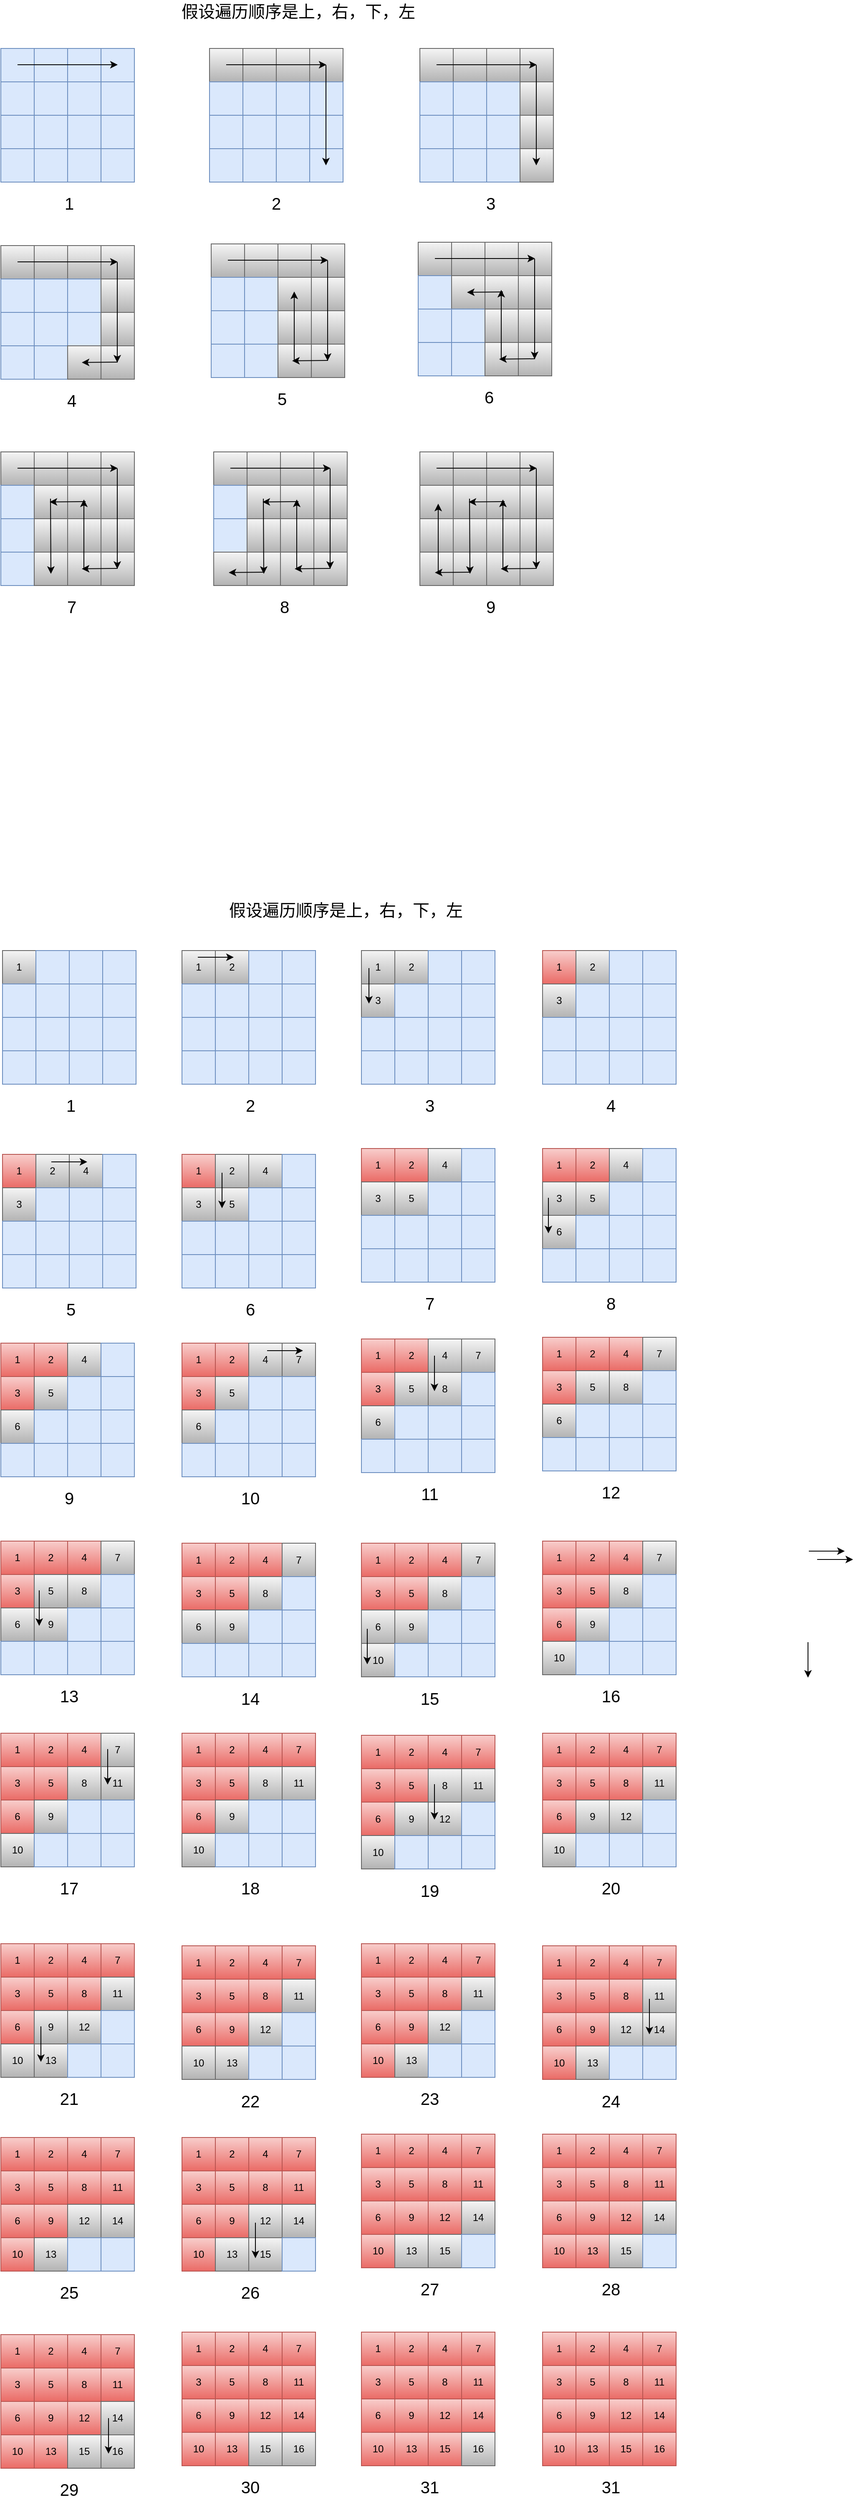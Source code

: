 <mxfile version="15.1.3" type="device"><diagram id="PJBp5AMwhTfV4BZ3FFJB" name="第 1 页"><mxGraphModel dx="1370" dy="837" grid="0" gridSize="10" guides="1" tooltips="1" connect="1" arrows="1" fold="1" page="0" pageScale="1" pageWidth="827" pageHeight="1169" math="0" shadow="0"><root><mxCell id="0"/><mxCell id="1" parent="0"/><mxCell id="Hz6V_krb1LPew-4GoJE0-1" value="" style="whiteSpace=wrap;html=1;aspect=fixed;fillColor=#dae8fc;strokeColor=#6c8ebf;" vertex="1" parent="1"><mxGeometry x="150" y="160" width="40" height="40" as="geometry"/></mxCell><mxCell id="Hz6V_krb1LPew-4GoJE0-2" value="" style="whiteSpace=wrap;html=1;aspect=fixed;fillColor=#dae8fc;strokeColor=#6c8ebf;" vertex="1" parent="1"><mxGeometry x="190" y="160" width="40" height="40" as="geometry"/></mxCell><mxCell id="Hz6V_krb1LPew-4GoJE0-3" value="" style="whiteSpace=wrap;html=1;aspect=fixed;fillColor=#dae8fc;strokeColor=#6c8ebf;" vertex="1" parent="1"><mxGeometry x="230" y="160" width="40" height="40" as="geometry"/></mxCell><mxCell id="Hz6V_krb1LPew-4GoJE0-4" value="" style="whiteSpace=wrap;html=1;aspect=fixed;fillColor=#dae8fc;strokeColor=#6c8ebf;" vertex="1" parent="1"><mxGeometry x="270" y="160" width="40" height="40" as="geometry"/></mxCell><mxCell id="Hz6V_krb1LPew-4GoJE0-5" value="" style="whiteSpace=wrap;html=1;aspect=fixed;fillColor=#dae8fc;strokeColor=#6c8ebf;" vertex="1" parent="1"><mxGeometry x="150" y="200" width="40" height="40" as="geometry"/></mxCell><mxCell id="Hz6V_krb1LPew-4GoJE0-6" value="" style="whiteSpace=wrap;html=1;aspect=fixed;fillColor=#dae8fc;strokeColor=#6c8ebf;" vertex="1" parent="1"><mxGeometry x="190" y="200" width="40" height="40" as="geometry"/></mxCell><mxCell id="Hz6V_krb1LPew-4GoJE0-7" value="" style="whiteSpace=wrap;html=1;aspect=fixed;fillColor=#dae8fc;strokeColor=#6c8ebf;" vertex="1" parent="1"><mxGeometry x="230" y="200" width="40" height="40" as="geometry"/></mxCell><mxCell id="Hz6V_krb1LPew-4GoJE0-8" value="" style="whiteSpace=wrap;html=1;aspect=fixed;fillColor=#dae8fc;strokeColor=#6c8ebf;" vertex="1" parent="1"><mxGeometry x="270" y="200" width="40" height="40" as="geometry"/></mxCell><mxCell id="Hz6V_krb1LPew-4GoJE0-9" value="" style="whiteSpace=wrap;html=1;aspect=fixed;fillColor=#dae8fc;strokeColor=#6c8ebf;" vertex="1" parent="1"><mxGeometry x="150" y="240" width="40" height="40" as="geometry"/></mxCell><mxCell id="Hz6V_krb1LPew-4GoJE0-10" value="" style="whiteSpace=wrap;html=1;aspect=fixed;fillColor=#dae8fc;strokeColor=#6c8ebf;" vertex="1" parent="1"><mxGeometry x="190" y="240" width="40" height="40" as="geometry"/></mxCell><mxCell id="Hz6V_krb1LPew-4GoJE0-11" value="" style="whiteSpace=wrap;html=1;aspect=fixed;fillColor=#dae8fc;strokeColor=#6c8ebf;" vertex="1" parent="1"><mxGeometry x="230" y="240" width="40" height="40" as="geometry"/></mxCell><mxCell id="Hz6V_krb1LPew-4GoJE0-12" value="" style="whiteSpace=wrap;html=1;aspect=fixed;fillColor=#dae8fc;strokeColor=#6c8ebf;" vertex="1" parent="1"><mxGeometry x="270" y="240" width="40" height="40" as="geometry"/></mxCell><mxCell id="Hz6V_krb1LPew-4GoJE0-13" value="" style="whiteSpace=wrap;html=1;aspect=fixed;fillColor=#dae8fc;strokeColor=#6c8ebf;" vertex="1" parent="1"><mxGeometry x="150" y="280" width="40" height="40" as="geometry"/></mxCell><mxCell id="Hz6V_krb1LPew-4GoJE0-14" value="" style="whiteSpace=wrap;html=1;aspect=fixed;fillColor=#dae8fc;strokeColor=#6c8ebf;" vertex="1" parent="1"><mxGeometry x="190" y="280" width="40" height="40" as="geometry"/></mxCell><mxCell id="Hz6V_krb1LPew-4GoJE0-15" value="" style="whiteSpace=wrap;html=1;aspect=fixed;fillColor=#dae8fc;strokeColor=#6c8ebf;" vertex="1" parent="1"><mxGeometry x="230" y="280" width="40" height="40" as="geometry"/></mxCell><mxCell id="Hz6V_krb1LPew-4GoJE0-16" value="" style="whiteSpace=wrap;html=1;aspect=fixed;fillColor=#dae8fc;strokeColor=#6c8ebf;" vertex="1" parent="1"><mxGeometry x="270" y="280" width="40" height="40" as="geometry"/></mxCell><mxCell id="Hz6V_krb1LPew-4GoJE0-17" value="" style="endArrow=classic;html=1;" edge="1" parent="1"><mxGeometry width="50" height="50" relative="1" as="geometry"><mxPoint x="170" y="179.5" as="sourcePoint"/><mxPoint x="290" y="179.5" as="targetPoint"/></mxGeometry></mxCell><mxCell id="Hz6V_krb1LPew-4GoJE0-35" value="" style="whiteSpace=wrap;html=1;aspect=fixed;fillColor=#f5f5f5;strokeColor=#666666;gradientColor=#b3b3b3;" vertex="1" parent="1"><mxGeometry x="400" y="160" width="40" height="40" as="geometry"/></mxCell><mxCell id="Hz6V_krb1LPew-4GoJE0-36" value="" style="whiteSpace=wrap;html=1;aspect=fixed;fillColor=#f5f5f5;strokeColor=#666666;gradientColor=#b3b3b3;" vertex="1" parent="1"><mxGeometry x="440" y="160" width="40" height="40" as="geometry"/></mxCell><mxCell id="Hz6V_krb1LPew-4GoJE0-37" value="" style="whiteSpace=wrap;html=1;aspect=fixed;fillColor=#f5f5f5;strokeColor=#666666;gradientColor=#b3b3b3;" vertex="1" parent="1"><mxGeometry x="480" y="160" width="40" height="40" as="geometry"/></mxCell><mxCell id="Hz6V_krb1LPew-4GoJE0-38" value="" style="whiteSpace=wrap;html=1;aspect=fixed;fillColor=#f5f5f5;strokeColor=#666666;gradientColor=#b3b3b3;" vertex="1" parent="1"><mxGeometry x="520" y="160" width="40" height="40" as="geometry"/></mxCell><mxCell id="Hz6V_krb1LPew-4GoJE0-39" value="" style="whiteSpace=wrap;html=1;aspect=fixed;fillColor=#dae8fc;strokeColor=#6c8ebf;" vertex="1" parent="1"><mxGeometry x="400" y="200" width="40" height="40" as="geometry"/></mxCell><mxCell id="Hz6V_krb1LPew-4GoJE0-40" value="" style="whiteSpace=wrap;html=1;aspect=fixed;fillColor=#dae8fc;strokeColor=#6c8ebf;" vertex="1" parent="1"><mxGeometry x="440" y="200" width="40" height="40" as="geometry"/></mxCell><mxCell id="Hz6V_krb1LPew-4GoJE0-41" value="" style="whiteSpace=wrap;html=1;aspect=fixed;fillColor=#dae8fc;strokeColor=#6c8ebf;" vertex="1" parent="1"><mxGeometry x="480" y="200" width="40" height="40" as="geometry"/></mxCell><mxCell id="Hz6V_krb1LPew-4GoJE0-42" value="" style="whiteSpace=wrap;html=1;aspect=fixed;fillColor=#dae8fc;strokeColor=#6c8ebf;" vertex="1" parent="1"><mxGeometry x="520" y="200" width="40" height="40" as="geometry"/></mxCell><mxCell id="Hz6V_krb1LPew-4GoJE0-43" value="" style="whiteSpace=wrap;html=1;aspect=fixed;fillColor=#dae8fc;strokeColor=#6c8ebf;" vertex="1" parent="1"><mxGeometry x="400" y="240" width="40" height="40" as="geometry"/></mxCell><mxCell id="Hz6V_krb1LPew-4GoJE0-44" value="" style="whiteSpace=wrap;html=1;aspect=fixed;fillColor=#dae8fc;strokeColor=#6c8ebf;" vertex="1" parent="1"><mxGeometry x="440" y="240" width="40" height="40" as="geometry"/></mxCell><mxCell id="Hz6V_krb1LPew-4GoJE0-45" value="" style="whiteSpace=wrap;html=1;aspect=fixed;fillColor=#dae8fc;strokeColor=#6c8ebf;" vertex="1" parent="1"><mxGeometry x="480" y="240" width="40" height="40" as="geometry"/></mxCell><mxCell id="Hz6V_krb1LPew-4GoJE0-46" value="" style="whiteSpace=wrap;html=1;aspect=fixed;fillColor=#dae8fc;strokeColor=#6c8ebf;" vertex="1" parent="1"><mxGeometry x="520" y="240" width="40" height="40" as="geometry"/></mxCell><mxCell id="Hz6V_krb1LPew-4GoJE0-47" value="" style="whiteSpace=wrap;html=1;aspect=fixed;fillColor=#dae8fc;strokeColor=#6c8ebf;" vertex="1" parent="1"><mxGeometry x="400" y="280" width="40" height="40" as="geometry"/></mxCell><mxCell id="Hz6V_krb1LPew-4GoJE0-48" value="" style="whiteSpace=wrap;html=1;aspect=fixed;fillColor=#dae8fc;strokeColor=#6c8ebf;" vertex="1" parent="1"><mxGeometry x="440" y="280" width="40" height="40" as="geometry"/></mxCell><mxCell id="Hz6V_krb1LPew-4GoJE0-49" value="" style="whiteSpace=wrap;html=1;aspect=fixed;fillColor=#dae8fc;strokeColor=#6c8ebf;" vertex="1" parent="1"><mxGeometry x="480" y="280" width="40" height="40" as="geometry"/></mxCell><mxCell id="Hz6V_krb1LPew-4GoJE0-50" value="" style="whiteSpace=wrap;html=1;aspect=fixed;fillColor=#dae8fc;strokeColor=#6c8ebf;" vertex="1" parent="1"><mxGeometry x="520" y="280" width="40" height="40" as="geometry"/></mxCell><mxCell id="Hz6V_krb1LPew-4GoJE0-51" value="" style="endArrow=classic;html=1;" edge="1" parent="1"><mxGeometry width="50" height="50" relative="1" as="geometry"><mxPoint x="420" y="179.5" as="sourcePoint"/><mxPoint x="540" y="179.5" as="targetPoint"/></mxGeometry></mxCell><mxCell id="Hz6V_krb1LPew-4GoJE0-52" value="" style="endArrow=classic;html=1;" edge="1" parent="1"><mxGeometry width="50" height="50" relative="1" as="geometry"><mxPoint x="539.5" y="180" as="sourcePoint"/><mxPoint x="539.5" y="300" as="targetPoint"/></mxGeometry></mxCell><mxCell id="Hz6V_krb1LPew-4GoJE0-53" value="" style="whiteSpace=wrap;html=1;aspect=fixed;fillColor=#f5f5f5;strokeColor=#666666;gradientColor=#b3b3b3;" vertex="1" parent="1"><mxGeometry x="652" y="160" width="40" height="40" as="geometry"/></mxCell><mxCell id="Hz6V_krb1LPew-4GoJE0-54" value="" style="whiteSpace=wrap;html=1;aspect=fixed;fillColor=#f5f5f5;strokeColor=#666666;gradientColor=#b3b3b3;" vertex="1" parent="1"><mxGeometry x="692" y="160" width="40" height="40" as="geometry"/></mxCell><mxCell id="Hz6V_krb1LPew-4GoJE0-55" value="" style="whiteSpace=wrap;html=1;aspect=fixed;fillColor=#f5f5f5;strokeColor=#666666;gradientColor=#b3b3b3;" vertex="1" parent="1"><mxGeometry x="732" y="160" width="40" height="40" as="geometry"/></mxCell><mxCell id="Hz6V_krb1LPew-4GoJE0-56" value="" style="whiteSpace=wrap;html=1;aspect=fixed;fillColor=#f5f5f5;strokeColor=#666666;gradientColor=#b3b3b3;" vertex="1" parent="1"><mxGeometry x="772" y="160" width="40" height="40" as="geometry"/></mxCell><mxCell id="Hz6V_krb1LPew-4GoJE0-57" value="" style="whiteSpace=wrap;html=1;aspect=fixed;fillColor=#dae8fc;strokeColor=#6c8ebf;" vertex="1" parent="1"><mxGeometry x="652" y="200" width="40" height="40" as="geometry"/></mxCell><mxCell id="Hz6V_krb1LPew-4GoJE0-58" value="" style="whiteSpace=wrap;html=1;aspect=fixed;fillColor=#dae8fc;strokeColor=#6c8ebf;" vertex="1" parent="1"><mxGeometry x="692" y="200" width="40" height="40" as="geometry"/></mxCell><mxCell id="Hz6V_krb1LPew-4GoJE0-59" value="" style="whiteSpace=wrap;html=1;aspect=fixed;fillColor=#dae8fc;strokeColor=#6c8ebf;" vertex="1" parent="1"><mxGeometry x="732" y="200" width="40" height="40" as="geometry"/></mxCell><mxCell id="Hz6V_krb1LPew-4GoJE0-71" value="" style="edgeStyle=orthogonalEdgeStyle;rounded=0;orthogonalLoop=1;jettySize=auto;html=1;" edge="1" parent="1" source="Hz6V_krb1LPew-4GoJE0-60" target="Hz6V_krb1LPew-4GoJE0-68"><mxGeometry relative="1" as="geometry"/></mxCell><mxCell id="Hz6V_krb1LPew-4GoJE0-60" value="" style="whiteSpace=wrap;html=1;aspect=fixed;fillColor=#f5f5f5;strokeColor=#666666;gradientColor=#b3b3b3;" vertex="1" parent="1"><mxGeometry x="772" y="200" width="40" height="40" as="geometry"/></mxCell><mxCell id="Hz6V_krb1LPew-4GoJE0-61" value="" style="whiteSpace=wrap;html=1;aspect=fixed;fillColor=#dae8fc;strokeColor=#6c8ebf;" vertex="1" parent="1"><mxGeometry x="652" y="240" width="40" height="40" as="geometry"/></mxCell><mxCell id="Hz6V_krb1LPew-4GoJE0-62" value="" style="whiteSpace=wrap;html=1;aspect=fixed;fillColor=#dae8fc;strokeColor=#6c8ebf;" vertex="1" parent="1"><mxGeometry x="692" y="240" width="40" height="40" as="geometry"/></mxCell><mxCell id="Hz6V_krb1LPew-4GoJE0-63" value="" style="whiteSpace=wrap;html=1;aspect=fixed;fillColor=#dae8fc;strokeColor=#6c8ebf;" vertex="1" parent="1"><mxGeometry x="732" y="240" width="40" height="40" as="geometry"/></mxCell><mxCell id="Hz6V_krb1LPew-4GoJE0-64" value="" style="whiteSpace=wrap;html=1;aspect=fixed;fillColor=#f5f5f5;strokeColor=#666666;gradientColor=#b3b3b3;" vertex="1" parent="1"><mxGeometry x="772" y="240" width="40" height="40" as="geometry"/></mxCell><mxCell id="Hz6V_krb1LPew-4GoJE0-65" value="" style="whiteSpace=wrap;html=1;aspect=fixed;fillColor=#dae8fc;strokeColor=#6c8ebf;" vertex="1" parent="1"><mxGeometry x="652" y="280" width="40" height="40" as="geometry"/></mxCell><mxCell id="Hz6V_krb1LPew-4GoJE0-66" value="" style="whiteSpace=wrap;html=1;aspect=fixed;fillColor=#dae8fc;strokeColor=#6c8ebf;" vertex="1" parent="1"><mxGeometry x="692" y="280" width="40" height="40" as="geometry"/></mxCell><mxCell id="Hz6V_krb1LPew-4GoJE0-67" value="" style="whiteSpace=wrap;html=1;aspect=fixed;fillColor=#dae8fc;strokeColor=#6c8ebf;" vertex="1" parent="1"><mxGeometry x="732" y="280" width="40" height="40" as="geometry"/></mxCell><mxCell id="Hz6V_krb1LPew-4GoJE0-68" value="" style="whiteSpace=wrap;html=1;aspect=fixed;fillColor=#f5f5f5;strokeColor=#666666;gradientColor=#b3b3b3;" vertex="1" parent="1"><mxGeometry x="772" y="280" width="40" height="40" as="geometry"/></mxCell><mxCell id="Hz6V_krb1LPew-4GoJE0-69" value="" style="endArrow=classic;html=1;" edge="1" parent="1"><mxGeometry width="50" height="50" relative="1" as="geometry"><mxPoint x="672" y="179.5" as="sourcePoint"/><mxPoint x="792" y="179.5" as="targetPoint"/></mxGeometry></mxCell><mxCell id="Hz6V_krb1LPew-4GoJE0-70" value="" style="endArrow=classic;html=1;" edge="1" parent="1"><mxGeometry width="50" height="50" relative="1" as="geometry"><mxPoint x="791.5" y="180" as="sourcePoint"/><mxPoint x="791.5" y="300" as="targetPoint"/></mxGeometry></mxCell><mxCell id="Hz6V_krb1LPew-4GoJE0-73" value="&lt;font style=&quot;font-size: 20px&quot;&gt;1&lt;/font&gt;" style="text;html=1;strokeColor=none;fillColor=none;align=center;verticalAlign=middle;whiteSpace=wrap;rounded=0;" vertex="1" parent="1"><mxGeometry x="212" y="335" width="40" height="20" as="geometry"/></mxCell><mxCell id="Hz6V_krb1LPew-4GoJE0-74" value="&lt;font style=&quot;font-size: 20px&quot;&gt;2&lt;/font&gt;" style="text;html=1;strokeColor=none;fillColor=none;align=center;verticalAlign=middle;whiteSpace=wrap;rounded=0;" vertex="1" parent="1"><mxGeometry x="460" y="335" width="40" height="20" as="geometry"/></mxCell><mxCell id="Hz6V_krb1LPew-4GoJE0-75" value="&lt;font style=&quot;font-size: 20px&quot;&gt;3&lt;/font&gt;" style="text;html=1;strokeColor=none;fillColor=none;align=center;verticalAlign=middle;whiteSpace=wrap;rounded=0;" vertex="1" parent="1"><mxGeometry x="717" y="335" width="40" height="20" as="geometry"/></mxCell><mxCell id="Hz6V_krb1LPew-4GoJE0-96" value="&lt;font style=&quot;font-size: 20px&quot;&gt;假设遍历顺序是上，右，下，左&lt;/font&gt;" style="text;html=1;strokeColor=none;fillColor=none;align=center;verticalAlign=middle;whiteSpace=wrap;rounded=0;" vertex="1" parent="1"><mxGeometry x="328" y="106" width="357" height="17" as="geometry"/></mxCell><mxCell id="Hz6V_krb1LPew-4GoJE0-118" value="" style="whiteSpace=wrap;html=1;aspect=fixed;fillColor=#f5f5f5;strokeColor=#666666;gradientColor=#b3b3b3;" vertex="1" parent="1"><mxGeometry x="150" y="396" width="40" height="40" as="geometry"/></mxCell><mxCell id="Hz6V_krb1LPew-4GoJE0-119" value="" style="whiteSpace=wrap;html=1;aspect=fixed;fillColor=#f5f5f5;strokeColor=#666666;gradientColor=#b3b3b3;" vertex="1" parent="1"><mxGeometry x="190" y="396" width="40" height="40" as="geometry"/></mxCell><mxCell id="Hz6V_krb1LPew-4GoJE0-120" value="" style="whiteSpace=wrap;html=1;aspect=fixed;fillColor=#f5f5f5;strokeColor=#666666;gradientColor=#b3b3b3;" vertex="1" parent="1"><mxGeometry x="230" y="396" width="40" height="40" as="geometry"/></mxCell><mxCell id="Hz6V_krb1LPew-4GoJE0-121" value="" style="whiteSpace=wrap;html=1;aspect=fixed;fillColor=#f5f5f5;strokeColor=#666666;gradientColor=#b3b3b3;" vertex="1" parent="1"><mxGeometry x="270" y="396" width="40" height="40" as="geometry"/></mxCell><mxCell id="Hz6V_krb1LPew-4GoJE0-122" value="" style="whiteSpace=wrap;html=1;aspect=fixed;fillColor=#dae8fc;strokeColor=#6c8ebf;" vertex="1" parent="1"><mxGeometry x="150" y="436" width="40" height="40" as="geometry"/></mxCell><mxCell id="Hz6V_krb1LPew-4GoJE0-123" value="" style="whiteSpace=wrap;html=1;aspect=fixed;fillColor=#dae8fc;strokeColor=#6c8ebf;" vertex="1" parent="1"><mxGeometry x="190" y="436" width="40" height="40" as="geometry"/></mxCell><mxCell id="Hz6V_krb1LPew-4GoJE0-124" value="" style="whiteSpace=wrap;html=1;aspect=fixed;fillColor=#dae8fc;strokeColor=#6c8ebf;" vertex="1" parent="1"><mxGeometry x="230" y="436" width="40" height="40" as="geometry"/></mxCell><mxCell id="Hz6V_krb1LPew-4GoJE0-125" value="" style="edgeStyle=orthogonalEdgeStyle;rounded=0;orthogonalLoop=1;jettySize=auto;html=1;" edge="1" parent="1" source="Hz6V_krb1LPew-4GoJE0-126" target="Hz6V_krb1LPew-4GoJE0-134"><mxGeometry relative="1" as="geometry"/></mxCell><mxCell id="Hz6V_krb1LPew-4GoJE0-126" value="" style="whiteSpace=wrap;html=1;aspect=fixed;fillColor=#f5f5f5;strokeColor=#666666;gradientColor=#b3b3b3;" vertex="1" parent="1"><mxGeometry x="270" y="436" width="40" height="40" as="geometry"/></mxCell><mxCell id="Hz6V_krb1LPew-4GoJE0-127" value="" style="whiteSpace=wrap;html=1;aspect=fixed;fillColor=#dae8fc;strokeColor=#6c8ebf;" vertex="1" parent="1"><mxGeometry x="150" y="476" width="40" height="40" as="geometry"/></mxCell><mxCell id="Hz6V_krb1LPew-4GoJE0-128" value="" style="whiteSpace=wrap;html=1;aspect=fixed;fillColor=#dae8fc;strokeColor=#6c8ebf;" vertex="1" parent="1"><mxGeometry x="190" y="476" width="40" height="40" as="geometry"/></mxCell><mxCell id="Hz6V_krb1LPew-4GoJE0-129" value="" style="whiteSpace=wrap;html=1;aspect=fixed;fillColor=#dae8fc;strokeColor=#6c8ebf;" vertex="1" parent="1"><mxGeometry x="230" y="476" width="40" height="40" as="geometry"/></mxCell><mxCell id="Hz6V_krb1LPew-4GoJE0-130" value="" style="whiteSpace=wrap;html=1;aspect=fixed;fillColor=#f5f5f5;strokeColor=#666666;gradientColor=#b3b3b3;" vertex="1" parent="1"><mxGeometry x="270" y="476" width="40" height="40" as="geometry"/></mxCell><mxCell id="Hz6V_krb1LPew-4GoJE0-131" value="" style="whiteSpace=wrap;html=1;aspect=fixed;fillColor=#dae8fc;strokeColor=#6c8ebf;" vertex="1" parent="1"><mxGeometry x="150" y="516" width="40" height="40" as="geometry"/></mxCell><mxCell id="Hz6V_krb1LPew-4GoJE0-132" value="" style="whiteSpace=wrap;html=1;aspect=fixed;fillColor=#dae8fc;strokeColor=#6c8ebf;" vertex="1" parent="1"><mxGeometry x="190" y="516" width="40" height="40" as="geometry"/></mxCell><mxCell id="Hz6V_krb1LPew-4GoJE0-133" value="" style="whiteSpace=wrap;html=1;aspect=fixed;fillColor=#f5f5f5;strokeColor=#666666;gradientColor=#b3b3b3;" vertex="1" parent="1"><mxGeometry x="230" y="516" width="40" height="40" as="geometry"/></mxCell><mxCell id="Hz6V_krb1LPew-4GoJE0-134" value="" style="whiteSpace=wrap;html=1;aspect=fixed;fillColor=#f5f5f5;strokeColor=#666666;gradientColor=#b3b3b3;" vertex="1" parent="1"><mxGeometry x="270" y="516" width="40" height="40" as="geometry"/></mxCell><mxCell id="Hz6V_krb1LPew-4GoJE0-135" value="" style="endArrow=classic;html=1;" edge="1" parent="1"><mxGeometry width="50" height="50" relative="1" as="geometry"><mxPoint x="170" y="415.5" as="sourcePoint"/><mxPoint x="290" y="415.5" as="targetPoint"/></mxGeometry></mxCell><mxCell id="Hz6V_krb1LPew-4GoJE0-136" value="" style="endArrow=classic;html=1;" edge="1" parent="1"><mxGeometry width="50" height="50" relative="1" as="geometry"><mxPoint x="289.5" y="416" as="sourcePoint"/><mxPoint x="289.5" y="536" as="targetPoint"/></mxGeometry></mxCell><mxCell id="Hz6V_krb1LPew-4GoJE0-137" value="&lt;font style=&quot;font-size: 20px&quot;&gt;4&lt;/font&gt;" style="text;html=1;strokeColor=none;fillColor=none;align=center;verticalAlign=middle;whiteSpace=wrap;rounded=0;" vertex="1" parent="1"><mxGeometry x="215" y="571" width="40" height="20" as="geometry"/></mxCell><mxCell id="Hz6V_krb1LPew-4GoJE0-138" value="" style="endArrow=classic;html=1;" edge="1" parent="1"><mxGeometry width="50" height="50" relative="1" as="geometry"><mxPoint x="290" y="535.5" as="sourcePoint"/><mxPoint x="247" y="536" as="targetPoint"/></mxGeometry></mxCell><mxCell id="Hz6V_krb1LPew-4GoJE0-139" value="" style="whiteSpace=wrap;html=1;aspect=fixed;fillColor=#f5f5f5;strokeColor=#666666;gradientColor=#b3b3b3;" vertex="1" parent="1"><mxGeometry x="402" y="394" width="40" height="40" as="geometry"/></mxCell><mxCell id="Hz6V_krb1LPew-4GoJE0-140" value="" style="whiteSpace=wrap;html=1;aspect=fixed;fillColor=#f5f5f5;strokeColor=#666666;gradientColor=#b3b3b3;" vertex="1" parent="1"><mxGeometry x="442" y="394" width="40" height="40" as="geometry"/></mxCell><mxCell id="Hz6V_krb1LPew-4GoJE0-141" value="" style="whiteSpace=wrap;html=1;aspect=fixed;fillColor=#f5f5f5;strokeColor=#666666;gradientColor=#b3b3b3;" vertex="1" parent="1"><mxGeometry x="482" y="394" width="40" height="40" as="geometry"/></mxCell><mxCell id="Hz6V_krb1LPew-4GoJE0-142" value="" style="whiteSpace=wrap;html=1;aspect=fixed;fillColor=#f5f5f5;strokeColor=#666666;gradientColor=#b3b3b3;" vertex="1" parent="1"><mxGeometry x="522" y="394" width="40" height="40" as="geometry"/></mxCell><mxCell id="Hz6V_krb1LPew-4GoJE0-143" value="" style="whiteSpace=wrap;html=1;aspect=fixed;fillColor=#dae8fc;strokeColor=#6c8ebf;" vertex="1" parent="1"><mxGeometry x="402" y="434" width="40" height="40" as="geometry"/></mxCell><mxCell id="Hz6V_krb1LPew-4GoJE0-144" value="" style="whiteSpace=wrap;html=1;aspect=fixed;fillColor=#dae8fc;strokeColor=#6c8ebf;" vertex="1" parent="1"><mxGeometry x="442" y="434" width="40" height="40" as="geometry"/></mxCell><mxCell id="Hz6V_krb1LPew-4GoJE0-145" value="" style="whiteSpace=wrap;html=1;aspect=fixed;fillColor=#f5f5f5;strokeColor=#666666;gradientColor=#b3b3b3;" vertex="1" parent="1"><mxGeometry x="482" y="434" width="40" height="40" as="geometry"/></mxCell><mxCell id="Hz6V_krb1LPew-4GoJE0-146" value="" style="edgeStyle=orthogonalEdgeStyle;rounded=0;orthogonalLoop=1;jettySize=auto;html=1;" edge="1" parent="1" source="Hz6V_krb1LPew-4GoJE0-147" target="Hz6V_krb1LPew-4GoJE0-155"><mxGeometry relative="1" as="geometry"/></mxCell><mxCell id="Hz6V_krb1LPew-4GoJE0-147" value="" style="whiteSpace=wrap;html=1;aspect=fixed;fillColor=#f5f5f5;strokeColor=#666666;gradientColor=#b3b3b3;" vertex="1" parent="1"><mxGeometry x="522" y="434" width="40" height="40" as="geometry"/></mxCell><mxCell id="Hz6V_krb1LPew-4GoJE0-148" value="" style="whiteSpace=wrap;html=1;aspect=fixed;fillColor=#dae8fc;strokeColor=#6c8ebf;" vertex="1" parent="1"><mxGeometry x="402" y="474" width="40" height="40" as="geometry"/></mxCell><mxCell id="Hz6V_krb1LPew-4GoJE0-149" value="" style="whiteSpace=wrap;html=1;aspect=fixed;fillColor=#dae8fc;strokeColor=#6c8ebf;" vertex="1" parent="1"><mxGeometry x="442" y="474" width="40" height="40" as="geometry"/></mxCell><mxCell id="Hz6V_krb1LPew-4GoJE0-150" value="" style="whiteSpace=wrap;html=1;aspect=fixed;fillColor=#f5f5f5;strokeColor=#666666;gradientColor=#b3b3b3;" vertex="1" parent="1"><mxGeometry x="482" y="474" width="40" height="40" as="geometry"/></mxCell><mxCell id="Hz6V_krb1LPew-4GoJE0-151" value="" style="whiteSpace=wrap;html=1;aspect=fixed;fillColor=#f5f5f5;strokeColor=#666666;gradientColor=#b3b3b3;" vertex="1" parent="1"><mxGeometry x="522" y="474" width="40" height="40" as="geometry"/></mxCell><mxCell id="Hz6V_krb1LPew-4GoJE0-152" value="" style="whiteSpace=wrap;html=1;aspect=fixed;fillColor=#dae8fc;strokeColor=#6c8ebf;" vertex="1" parent="1"><mxGeometry x="402" y="514" width="40" height="40" as="geometry"/></mxCell><mxCell id="Hz6V_krb1LPew-4GoJE0-153" value="" style="whiteSpace=wrap;html=1;aspect=fixed;fillColor=#dae8fc;strokeColor=#6c8ebf;" vertex="1" parent="1"><mxGeometry x="442" y="514" width="40" height="40" as="geometry"/></mxCell><mxCell id="Hz6V_krb1LPew-4GoJE0-154" value="" style="whiteSpace=wrap;html=1;aspect=fixed;fillColor=#f5f5f5;strokeColor=#666666;gradientColor=#b3b3b3;" vertex="1" parent="1"><mxGeometry x="482" y="514" width="40" height="40" as="geometry"/></mxCell><mxCell id="Hz6V_krb1LPew-4GoJE0-155" value="" style="whiteSpace=wrap;html=1;aspect=fixed;fillColor=#f5f5f5;strokeColor=#666666;gradientColor=#b3b3b3;" vertex="1" parent="1"><mxGeometry x="522" y="514" width="40" height="40" as="geometry"/></mxCell><mxCell id="Hz6V_krb1LPew-4GoJE0-156" value="" style="endArrow=classic;html=1;" edge="1" parent="1"><mxGeometry width="50" height="50" relative="1" as="geometry"><mxPoint x="422" y="413.5" as="sourcePoint"/><mxPoint x="542" y="413.5" as="targetPoint"/></mxGeometry></mxCell><mxCell id="Hz6V_krb1LPew-4GoJE0-157" value="" style="endArrow=classic;html=1;" edge="1" parent="1"><mxGeometry width="50" height="50" relative="1" as="geometry"><mxPoint x="541.5" y="414" as="sourcePoint"/><mxPoint x="541.5" y="534" as="targetPoint"/></mxGeometry></mxCell><mxCell id="Hz6V_krb1LPew-4GoJE0-158" value="&lt;font style=&quot;font-size: 20px&quot;&gt;5&lt;/font&gt;" style="text;html=1;strokeColor=none;fillColor=none;align=center;verticalAlign=middle;whiteSpace=wrap;rounded=0;" vertex="1" parent="1"><mxGeometry x="467" y="569" width="40" height="20" as="geometry"/></mxCell><mxCell id="Hz6V_krb1LPew-4GoJE0-159" value="" style="endArrow=classic;html=1;" edge="1" parent="1"><mxGeometry width="50" height="50" relative="1" as="geometry"><mxPoint x="542" y="533.5" as="sourcePoint"/><mxPoint x="499" y="534" as="targetPoint"/></mxGeometry></mxCell><mxCell id="Hz6V_krb1LPew-4GoJE0-160" value="" style="endArrow=classic;html=1;" edge="1" parent="1"><mxGeometry width="50" height="50" relative="1" as="geometry"><mxPoint x="501.5" y="533" as="sourcePoint"/><mxPoint x="501.5" y="451" as="targetPoint"/></mxGeometry></mxCell><mxCell id="Hz6V_krb1LPew-4GoJE0-161" value="" style="whiteSpace=wrap;html=1;aspect=fixed;fillColor=#f5f5f5;strokeColor=#666666;gradientColor=#b3b3b3;" vertex="1" parent="1"><mxGeometry x="650" y="392" width="40" height="40" as="geometry"/></mxCell><mxCell id="Hz6V_krb1LPew-4GoJE0-162" value="" style="whiteSpace=wrap;html=1;aspect=fixed;fillColor=#f5f5f5;strokeColor=#666666;gradientColor=#b3b3b3;" vertex="1" parent="1"><mxGeometry x="690" y="392" width="40" height="40" as="geometry"/></mxCell><mxCell id="Hz6V_krb1LPew-4GoJE0-163" value="" style="whiteSpace=wrap;html=1;aspect=fixed;fillColor=#f5f5f5;strokeColor=#666666;gradientColor=#b3b3b3;" vertex="1" parent="1"><mxGeometry x="730" y="392" width="40" height="40" as="geometry"/></mxCell><mxCell id="Hz6V_krb1LPew-4GoJE0-164" value="" style="whiteSpace=wrap;html=1;aspect=fixed;fillColor=#f5f5f5;strokeColor=#666666;gradientColor=#b3b3b3;" vertex="1" parent="1"><mxGeometry x="770" y="392" width="40" height="40" as="geometry"/></mxCell><mxCell id="Hz6V_krb1LPew-4GoJE0-165" value="" style="whiteSpace=wrap;html=1;aspect=fixed;fillColor=#dae8fc;strokeColor=#6c8ebf;" vertex="1" parent="1"><mxGeometry x="650" y="432" width="40" height="40" as="geometry"/></mxCell><mxCell id="Hz6V_krb1LPew-4GoJE0-166" value="" style="whiteSpace=wrap;html=1;aspect=fixed;fillColor=#f5f5f5;strokeColor=#666666;gradientColor=#b3b3b3;" vertex="1" parent="1"><mxGeometry x="690" y="432" width="40" height="40" as="geometry"/></mxCell><mxCell id="Hz6V_krb1LPew-4GoJE0-167" value="" style="whiteSpace=wrap;html=1;aspect=fixed;fillColor=#f5f5f5;strokeColor=#666666;gradientColor=#b3b3b3;" vertex="1" parent="1"><mxGeometry x="730" y="432" width="40" height="40" as="geometry"/></mxCell><mxCell id="Hz6V_krb1LPew-4GoJE0-168" value="" style="edgeStyle=orthogonalEdgeStyle;rounded=0;orthogonalLoop=1;jettySize=auto;html=1;" edge="1" parent="1" source="Hz6V_krb1LPew-4GoJE0-169" target="Hz6V_krb1LPew-4GoJE0-177"><mxGeometry relative="1" as="geometry"/></mxCell><mxCell id="Hz6V_krb1LPew-4GoJE0-169" value="" style="whiteSpace=wrap;html=1;aspect=fixed;fillColor=#f5f5f5;strokeColor=#666666;gradientColor=#b3b3b3;" vertex="1" parent="1"><mxGeometry x="770" y="432" width="40" height="40" as="geometry"/></mxCell><mxCell id="Hz6V_krb1LPew-4GoJE0-170" value="" style="whiteSpace=wrap;html=1;aspect=fixed;fillColor=#dae8fc;strokeColor=#6c8ebf;" vertex="1" parent="1"><mxGeometry x="650" y="472" width="40" height="40" as="geometry"/></mxCell><mxCell id="Hz6V_krb1LPew-4GoJE0-171" value="" style="whiteSpace=wrap;html=1;aspect=fixed;fillColor=#dae8fc;strokeColor=#6c8ebf;" vertex="1" parent="1"><mxGeometry x="690" y="472" width="40" height="40" as="geometry"/></mxCell><mxCell id="Hz6V_krb1LPew-4GoJE0-172" value="" style="whiteSpace=wrap;html=1;aspect=fixed;fillColor=#f5f5f5;strokeColor=#666666;gradientColor=#b3b3b3;" vertex="1" parent="1"><mxGeometry x="730" y="472" width="40" height="40" as="geometry"/></mxCell><mxCell id="Hz6V_krb1LPew-4GoJE0-173" value="" style="whiteSpace=wrap;html=1;aspect=fixed;fillColor=#f5f5f5;strokeColor=#666666;gradientColor=#b3b3b3;" vertex="1" parent="1"><mxGeometry x="770" y="472" width="40" height="40" as="geometry"/></mxCell><mxCell id="Hz6V_krb1LPew-4GoJE0-174" value="" style="whiteSpace=wrap;html=1;aspect=fixed;fillColor=#dae8fc;strokeColor=#6c8ebf;" vertex="1" parent="1"><mxGeometry x="650" y="512" width="40" height="40" as="geometry"/></mxCell><mxCell id="Hz6V_krb1LPew-4GoJE0-175" value="" style="whiteSpace=wrap;html=1;aspect=fixed;fillColor=#dae8fc;strokeColor=#6c8ebf;" vertex="1" parent="1"><mxGeometry x="690" y="512" width="40" height="40" as="geometry"/></mxCell><mxCell id="Hz6V_krb1LPew-4GoJE0-176" value="" style="whiteSpace=wrap;html=1;aspect=fixed;fillColor=#f5f5f5;strokeColor=#666666;gradientColor=#b3b3b3;" vertex="1" parent="1"><mxGeometry x="730" y="512" width="40" height="40" as="geometry"/></mxCell><mxCell id="Hz6V_krb1LPew-4GoJE0-177" value="" style="whiteSpace=wrap;html=1;aspect=fixed;fillColor=#f5f5f5;strokeColor=#666666;gradientColor=#b3b3b3;" vertex="1" parent="1"><mxGeometry x="770" y="512" width="40" height="40" as="geometry"/></mxCell><mxCell id="Hz6V_krb1LPew-4GoJE0-178" value="" style="endArrow=classic;html=1;" edge="1" parent="1"><mxGeometry width="50" height="50" relative="1" as="geometry"><mxPoint x="670" y="411.5" as="sourcePoint"/><mxPoint x="790" y="411.5" as="targetPoint"/></mxGeometry></mxCell><mxCell id="Hz6V_krb1LPew-4GoJE0-179" value="" style="endArrow=classic;html=1;" edge="1" parent="1"><mxGeometry width="50" height="50" relative="1" as="geometry"><mxPoint x="789.5" y="412" as="sourcePoint"/><mxPoint x="789.5" y="532" as="targetPoint"/></mxGeometry></mxCell><mxCell id="Hz6V_krb1LPew-4GoJE0-180" value="&lt;font style=&quot;font-size: 20px&quot;&gt;6&lt;/font&gt;" style="text;html=1;strokeColor=none;fillColor=none;align=center;verticalAlign=middle;whiteSpace=wrap;rounded=0;" vertex="1" parent="1"><mxGeometry x="715" y="567" width="40" height="20" as="geometry"/></mxCell><mxCell id="Hz6V_krb1LPew-4GoJE0-181" value="" style="endArrow=classic;html=1;" edge="1" parent="1"><mxGeometry width="50" height="50" relative="1" as="geometry"><mxPoint x="790" y="531.5" as="sourcePoint"/><mxPoint x="747" y="532" as="targetPoint"/></mxGeometry></mxCell><mxCell id="Hz6V_krb1LPew-4GoJE0-182" value="" style="endArrow=classic;html=1;" edge="1" parent="1"><mxGeometry width="50" height="50" relative="1" as="geometry"><mxPoint x="749.5" y="531" as="sourcePoint"/><mxPoint x="749.5" y="449" as="targetPoint"/></mxGeometry></mxCell><mxCell id="Hz6V_krb1LPew-4GoJE0-183" value="" style="endArrow=classic;html=1;" edge="1" parent="1"><mxGeometry width="50" height="50" relative="1" as="geometry"><mxPoint x="751.5" y="451.5" as="sourcePoint"/><mxPoint x="708.5" y="452" as="targetPoint"/></mxGeometry></mxCell><mxCell id="Hz6V_krb1LPew-4GoJE0-207" value="" style="whiteSpace=wrap;html=1;aspect=fixed;fillColor=#f5f5f5;strokeColor=#666666;gradientColor=#b3b3b3;" vertex="1" parent="1"><mxGeometry x="150" y="643" width="40" height="40" as="geometry"/></mxCell><mxCell id="Hz6V_krb1LPew-4GoJE0-208" value="" style="whiteSpace=wrap;html=1;aspect=fixed;fillColor=#f5f5f5;strokeColor=#666666;gradientColor=#b3b3b3;" vertex="1" parent="1"><mxGeometry x="190" y="643" width="40" height="40" as="geometry"/></mxCell><mxCell id="Hz6V_krb1LPew-4GoJE0-209" value="" style="whiteSpace=wrap;html=1;aspect=fixed;fillColor=#f5f5f5;strokeColor=#666666;gradientColor=#b3b3b3;" vertex="1" parent="1"><mxGeometry x="230" y="643" width="40" height="40" as="geometry"/></mxCell><mxCell id="Hz6V_krb1LPew-4GoJE0-210" value="" style="whiteSpace=wrap;html=1;aspect=fixed;fillColor=#f5f5f5;strokeColor=#666666;gradientColor=#b3b3b3;" vertex="1" parent="1"><mxGeometry x="270" y="643" width="40" height="40" as="geometry"/></mxCell><mxCell id="Hz6V_krb1LPew-4GoJE0-211" value="" style="whiteSpace=wrap;html=1;aspect=fixed;fillColor=#dae8fc;strokeColor=#6c8ebf;" vertex="1" parent="1"><mxGeometry x="150" y="683" width="40" height="40" as="geometry"/></mxCell><mxCell id="Hz6V_krb1LPew-4GoJE0-231" style="edgeStyle=orthogonalEdgeStyle;rounded=0;orthogonalLoop=1;jettySize=auto;html=1;exitX=1;exitY=1;exitDx=0;exitDy=0;entryX=0.25;entryY=0;entryDx=0;entryDy=0;" edge="1" parent="1" source="Hz6V_krb1LPew-4GoJE0-212" target="Hz6V_krb1LPew-4GoJE0-218"><mxGeometry relative="1" as="geometry"/></mxCell><mxCell id="Hz6V_krb1LPew-4GoJE0-212" value="" style="whiteSpace=wrap;html=1;aspect=fixed;fillColor=#f5f5f5;strokeColor=#666666;gradientColor=#b3b3b3;" vertex="1" parent="1"><mxGeometry x="190" y="683" width="40" height="40" as="geometry"/></mxCell><mxCell id="Hz6V_krb1LPew-4GoJE0-213" value="" style="whiteSpace=wrap;html=1;aspect=fixed;fillColor=#f5f5f5;strokeColor=#666666;gradientColor=#b3b3b3;" vertex="1" parent="1"><mxGeometry x="230" y="683" width="40" height="40" as="geometry"/></mxCell><mxCell id="Hz6V_krb1LPew-4GoJE0-214" value="" style="edgeStyle=orthogonalEdgeStyle;rounded=0;orthogonalLoop=1;jettySize=auto;html=1;" edge="1" parent="1" source="Hz6V_krb1LPew-4GoJE0-215" target="Hz6V_krb1LPew-4GoJE0-223"><mxGeometry relative="1" as="geometry"/></mxCell><mxCell id="Hz6V_krb1LPew-4GoJE0-215" value="" style="whiteSpace=wrap;html=1;aspect=fixed;fillColor=#f5f5f5;strokeColor=#666666;gradientColor=#b3b3b3;" vertex="1" parent="1"><mxGeometry x="270" y="683" width="40" height="40" as="geometry"/></mxCell><mxCell id="Hz6V_krb1LPew-4GoJE0-216" value="" style="whiteSpace=wrap;html=1;aspect=fixed;fillColor=#dae8fc;strokeColor=#6c8ebf;" vertex="1" parent="1"><mxGeometry x="150" y="723" width="40" height="40" as="geometry"/></mxCell><mxCell id="Hz6V_krb1LPew-4GoJE0-217" value="" style="whiteSpace=wrap;html=1;aspect=fixed;fillColor=#f5f5f5;strokeColor=#666666;gradientColor=#b3b3b3;" vertex="1" parent="1"><mxGeometry x="190" y="723" width="40" height="40" as="geometry"/></mxCell><mxCell id="Hz6V_krb1LPew-4GoJE0-218" value="" style="whiteSpace=wrap;html=1;aspect=fixed;fillColor=#f5f5f5;strokeColor=#666666;gradientColor=#b3b3b3;" vertex="1" parent="1"><mxGeometry x="230" y="723" width="40" height="40" as="geometry"/></mxCell><mxCell id="Hz6V_krb1LPew-4GoJE0-219" value="" style="whiteSpace=wrap;html=1;aspect=fixed;fillColor=#f5f5f5;strokeColor=#666666;gradientColor=#b3b3b3;" vertex="1" parent="1"><mxGeometry x="270" y="723" width="40" height="40" as="geometry"/></mxCell><mxCell id="Hz6V_krb1LPew-4GoJE0-220" value="" style="whiteSpace=wrap;html=1;aspect=fixed;fillColor=#dae8fc;strokeColor=#6c8ebf;" vertex="1" parent="1"><mxGeometry x="150" y="763" width="40" height="40" as="geometry"/></mxCell><mxCell id="Hz6V_krb1LPew-4GoJE0-221" value="" style="whiteSpace=wrap;html=1;aspect=fixed;fillColor=#f5f5f5;strokeColor=#666666;gradientColor=#b3b3b3;" vertex="1" parent="1"><mxGeometry x="190" y="763" width="40" height="40" as="geometry"/></mxCell><mxCell id="Hz6V_krb1LPew-4GoJE0-222" value="" style="whiteSpace=wrap;html=1;aspect=fixed;fillColor=#f5f5f5;strokeColor=#666666;gradientColor=#b3b3b3;" vertex="1" parent="1"><mxGeometry x="230" y="763" width="40" height="40" as="geometry"/></mxCell><mxCell id="Hz6V_krb1LPew-4GoJE0-223" value="" style="whiteSpace=wrap;html=1;aspect=fixed;fillColor=#f5f5f5;strokeColor=#666666;gradientColor=#b3b3b3;" vertex="1" parent="1"><mxGeometry x="270" y="763" width="40" height="40" as="geometry"/></mxCell><mxCell id="Hz6V_krb1LPew-4GoJE0-224" value="" style="endArrow=classic;html=1;" edge="1" parent="1"><mxGeometry width="50" height="50" relative="1" as="geometry"><mxPoint x="170" y="662.5" as="sourcePoint"/><mxPoint x="290" y="662.5" as="targetPoint"/></mxGeometry></mxCell><mxCell id="Hz6V_krb1LPew-4GoJE0-225" value="" style="endArrow=classic;html=1;" edge="1" parent="1"><mxGeometry width="50" height="50" relative="1" as="geometry"><mxPoint x="289.5" y="663" as="sourcePoint"/><mxPoint x="289.5" y="783" as="targetPoint"/></mxGeometry></mxCell><mxCell id="Hz6V_krb1LPew-4GoJE0-226" value="&lt;font style=&quot;font-size: 20px&quot;&gt;7&lt;/font&gt;" style="text;html=1;strokeColor=none;fillColor=none;align=center;verticalAlign=middle;whiteSpace=wrap;rounded=0;" vertex="1" parent="1"><mxGeometry x="215" y="818" width="40" height="20" as="geometry"/></mxCell><mxCell id="Hz6V_krb1LPew-4GoJE0-227" value="" style="endArrow=classic;html=1;" edge="1" parent="1"><mxGeometry width="50" height="50" relative="1" as="geometry"><mxPoint x="290" y="782.5" as="sourcePoint"/><mxPoint x="247" y="783" as="targetPoint"/></mxGeometry></mxCell><mxCell id="Hz6V_krb1LPew-4GoJE0-228" value="" style="endArrow=classic;html=1;" edge="1" parent="1"><mxGeometry width="50" height="50" relative="1" as="geometry"><mxPoint x="249.5" y="782" as="sourcePoint"/><mxPoint x="249.5" y="700" as="targetPoint"/></mxGeometry></mxCell><mxCell id="Hz6V_krb1LPew-4GoJE0-229" value="" style="endArrow=classic;html=1;" edge="1" parent="1"><mxGeometry width="50" height="50" relative="1" as="geometry"><mxPoint x="251.5" y="702.5" as="sourcePoint"/><mxPoint x="208.5" y="703" as="targetPoint"/></mxGeometry></mxCell><mxCell id="Hz6V_krb1LPew-4GoJE0-230" value="" style="endArrow=classic;html=1;" edge="1" parent="1"><mxGeometry width="50" height="50" relative="1" as="geometry"><mxPoint x="209.5" y="699" as="sourcePoint"/><mxPoint x="210" y="789" as="targetPoint"/></mxGeometry></mxCell><mxCell id="Hz6V_krb1LPew-4GoJE0-232" value="" style="whiteSpace=wrap;html=1;aspect=fixed;fillColor=#f5f5f5;strokeColor=#666666;gradientColor=#b3b3b3;" vertex="1" parent="1"><mxGeometry x="405" y="643" width="40" height="40" as="geometry"/></mxCell><mxCell id="Hz6V_krb1LPew-4GoJE0-233" value="" style="whiteSpace=wrap;html=1;aspect=fixed;fillColor=#f5f5f5;strokeColor=#666666;gradientColor=#b3b3b3;" vertex="1" parent="1"><mxGeometry x="445" y="643" width="40" height="40" as="geometry"/></mxCell><mxCell id="Hz6V_krb1LPew-4GoJE0-234" value="" style="whiteSpace=wrap;html=1;aspect=fixed;fillColor=#f5f5f5;strokeColor=#666666;gradientColor=#b3b3b3;" vertex="1" parent="1"><mxGeometry x="485" y="643" width="40" height="40" as="geometry"/></mxCell><mxCell id="Hz6V_krb1LPew-4GoJE0-235" value="" style="whiteSpace=wrap;html=1;aspect=fixed;fillColor=#f5f5f5;strokeColor=#666666;gradientColor=#b3b3b3;" vertex="1" parent="1"><mxGeometry x="525" y="643" width="40" height="40" as="geometry"/></mxCell><mxCell id="Hz6V_krb1LPew-4GoJE0-236" value="" style="whiteSpace=wrap;html=1;aspect=fixed;fillColor=#dae8fc;strokeColor=#6c8ebf;" vertex="1" parent="1"><mxGeometry x="405" y="683" width="40" height="40" as="geometry"/></mxCell><mxCell id="Hz6V_krb1LPew-4GoJE0-237" style="edgeStyle=orthogonalEdgeStyle;rounded=0;orthogonalLoop=1;jettySize=auto;html=1;exitX=1;exitY=1;exitDx=0;exitDy=0;entryX=0.25;entryY=0;entryDx=0;entryDy=0;" edge="1" parent="1" source="Hz6V_krb1LPew-4GoJE0-238" target="Hz6V_krb1LPew-4GoJE0-244"><mxGeometry relative="1" as="geometry"/></mxCell><mxCell id="Hz6V_krb1LPew-4GoJE0-238" value="" style="whiteSpace=wrap;html=1;aspect=fixed;fillColor=#f5f5f5;strokeColor=#666666;gradientColor=#b3b3b3;" vertex="1" parent="1"><mxGeometry x="445" y="683" width="40" height="40" as="geometry"/></mxCell><mxCell id="Hz6V_krb1LPew-4GoJE0-239" value="" style="whiteSpace=wrap;html=1;aspect=fixed;fillColor=#f5f5f5;strokeColor=#666666;gradientColor=#b3b3b3;" vertex="1" parent="1"><mxGeometry x="485" y="683" width="40" height="40" as="geometry"/></mxCell><mxCell id="Hz6V_krb1LPew-4GoJE0-240" value="" style="edgeStyle=orthogonalEdgeStyle;rounded=0;orthogonalLoop=1;jettySize=auto;html=1;" edge="1" parent="1" source="Hz6V_krb1LPew-4GoJE0-241" target="Hz6V_krb1LPew-4GoJE0-249"><mxGeometry relative="1" as="geometry"/></mxCell><mxCell id="Hz6V_krb1LPew-4GoJE0-241" value="" style="whiteSpace=wrap;html=1;aspect=fixed;fillColor=#f5f5f5;strokeColor=#666666;gradientColor=#b3b3b3;" vertex="1" parent="1"><mxGeometry x="525" y="683" width="40" height="40" as="geometry"/></mxCell><mxCell id="Hz6V_krb1LPew-4GoJE0-242" value="" style="whiteSpace=wrap;html=1;aspect=fixed;fillColor=#dae8fc;strokeColor=#6c8ebf;" vertex="1" parent="1"><mxGeometry x="405" y="723" width="40" height="40" as="geometry"/></mxCell><mxCell id="Hz6V_krb1LPew-4GoJE0-243" value="" style="whiteSpace=wrap;html=1;aspect=fixed;fillColor=#f5f5f5;strokeColor=#666666;gradientColor=#b3b3b3;" vertex="1" parent="1"><mxGeometry x="445" y="723" width="40" height="40" as="geometry"/></mxCell><mxCell id="Hz6V_krb1LPew-4GoJE0-244" value="" style="whiteSpace=wrap;html=1;aspect=fixed;fillColor=#f5f5f5;strokeColor=#666666;gradientColor=#b3b3b3;" vertex="1" parent="1"><mxGeometry x="485" y="723" width="40" height="40" as="geometry"/></mxCell><mxCell id="Hz6V_krb1LPew-4GoJE0-245" value="" style="whiteSpace=wrap;html=1;aspect=fixed;fillColor=#f5f5f5;strokeColor=#666666;gradientColor=#b3b3b3;" vertex="1" parent="1"><mxGeometry x="525" y="723" width="40" height="40" as="geometry"/></mxCell><mxCell id="Hz6V_krb1LPew-4GoJE0-246" value="" style="whiteSpace=wrap;html=1;aspect=fixed;fillColor=#f5f5f5;strokeColor=#666666;gradientColor=#b3b3b3;" vertex="1" parent="1"><mxGeometry x="405" y="763" width="40" height="40" as="geometry"/></mxCell><mxCell id="Hz6V_krb1LPew-4GoJE0-247" value="" style="whiteSpace=wrap;html=1;aspect=fixed;fillColor=#f5f5f5;strokeColor=#666666;gradientColor=#b3b3b3;" vertex="1" parent="1"><mxGeometry x="445" y="763" width="40" height="40" as="geometry"/></mxCell><mxCell id="Hz6V_krb1LPew-4GoJE0-248" value="" style="whiteSpace=wrap;html=1;aspect=fixed;fillColor=#f5f5f5;strokeColor=#666666;gradientColor=#b3b3b3;" vertex="1" parent="1"><mxGeometry x="485" y="763" width="40" height="40" as="geometry"/></mxCell><mxCell id="Hz6V_krb1LPew-4GoJE0-249" value="" style="whiteSpace=wrap;html=1;aspect=fixed;fillColor=#f5f5f5;strokeColor=#666666;gradientColor=#b3b3b3;" vertex="1" parent="1"><mxGeometry x="525" y="763" width="40" height="40" as="geometry"/></mxCell><mxCell id="Hz6V_krb1LPew-4GoJE0-250" value="" style="endArrow=classic;html=1;" edge="1" parent="1"><mxGeometry width="50" height="50" relative="1" as="geometry"><mxPoint x="425" y="662.5" as="sourcePoint"/><mxPoint x="545" y="662.5" as="targetPoint"/></mxGeometry></mxCell><mxCell id="Hz6V_krb1LPew-4GoJE0-251" value="" style="endArrow=classic;html=1;" edge="1" parent="1"><mxGeometry width="50" height="50" relative="1" as="geometry"><mxPoint x="544.5" y="663" as="sourcePoint"/><mxPoint x="544.5" y="783" as="targetPoint"/></mxGeometry></mxCell><mxCell id="Hz6V_krb1LPew-4GoJE0-252" value="&lt;font style=&quot;font-size: 20px&quot;&gt;8&lt;/font&gt;" style="text;html=1;strokeColor=none;fillColor=none;align=center;verticalAlign=middle;whiteSpace=wrap;rounded=0;" vertex="1" parent="1"><mxGeometry x="470" y="818" width="40" height="20" as="geometry"/></mxCell><mxCell id="Hz6V_krb1LPew-4GoJE0-253" value="" style="endArrow=classic;html=1;" edge="1" parent="1"><mxGeometry width="50" height="50" relative="1" as="geometry"><mxPoint x="545" y="782.5" as="sourcePoint"/><mxPoint x="502" y="783" as="targetPoint"/></mxGeometry></mxCell><mxCell id="Hz6V_krb1LPew-4GoJE0-254" value="" style="endArrow=classic;html=1;" edge="1" parent="1"><mxGeometry width="50" height="50" relative="1" as="geometry"><mxPoint x="504.5" y="782" as="sourcePoint"/><mxPoint x="504.5" y="700" as="targetPoint"/></mxGeometry></mxCell><mxCell id="Hz6V_krb1LPew-4GoJE0-255" value="" style="endArrow=classic;html=1;" edge="1" parent="1"><mxGeometry width="50" height="50" relative="1" as="geometry"><mxPoint x="506.5" y="702.5" as="sourcePoint"/><mxPoint x="463.5" y="703" as="targetPoint"/></mxGeometry></mxCell><mxCell id="Hz6V_krb1LPew-4GoJE0-256" value="" style="endArrow=classic;html=1;" edge="1" parent="1"><mxGeometry width="50" height="50" relative="1" as="geometry"><mxPoint x="464.5" y="699" as="sourcePoint"/><mxPoint x="465" y="789" as="targetPoint"/></mxGeometry></mxCell><mxCell id="Hz6V_krb1LPew-4GoJE0-257" value="" style="endArrow=classic;html=1;" edge="1" parent="1"><mxGeometry width="50" height="50" relative="1" as="geometry"><mxPoint x="466" y="787" as="sourcePoint"/><mxPoint x="423" y="787.5" as="targetPoint"/></mxGeometry></mxCell><mxCell id="Hz6V_krb1LPew-4GoJE0-258" value="" style="whiteSpace=wrap;html=1;aspect=fixed;fillColor=#f5f5f5;strokeColor=#666666;gradientColor=#b3b3b3;" vertex="1" parent="1"><mxGeometry x="652" y="643" width="40" height="40" as="geometry"/></mxCell><mxCell id="Hz6V_krb1LPew-4GoJE0-259" value="" style="whiteSpace=wrap;html=1;aspect=fixed;fillColor=#f5f5f5;strokeColor=#666666;gradientColor=#b3b3b3;" vertex="1" parent="1"><mxGeometry x="692" y="643" width="40" height="40" as="geometry"/></mxCell><mxCell id="Hz6V_krb1LPew-4GoJE0-260" value="" style="whiteSpace=wrap;html=1;aspect=fixed;fillColor=#f5f5f5;strokeColor=#666666;gradientColor=#b3b3b3;" vertex="1" parent="1"><mxGeometry x="732" y="643" width="40" height="40" as="geometry"/></mxCell><mxCell id="Hz6V_krb1LPew-4GoJE0-261" value="" style="whiteSpace=wrap;html=1;aspect=fixed;fillColor=#f5f5f5;strokeColor=#666666;gradientColor=#b3b3b3;" vertex="1" parent="1"><mxGeometry x="772" y="643" width="40" height="40" as="geometry"/></mxCell><mxCell id="Hz6V_krb1LPew-4GoJE0-285" value="" style="edgeStyle=orthogonalEdgeStyle;rounded=0;orthogonalLoop=1;jettySize=auto;html=1;" edge="1" parent="1" source="Hz6V_krb1LPew-4GoJE0-262" target="Hz6V_krb1LPew-4GoJE0-273"><mxGeometry relative="1" as="geometry"/></mxCell><mxCell id="Hz6V_krb1LPew-4GoJE0-262" value="" style="whiteSpace=wrap;html=1;aspect=fixed;fillColor=#f5f5f5;strokeColor=#666666;gradientColor=#b3b3b3;" vertex="1" parent="1"><mxGeometry x="652" y="683" width="40" height="40" as="geometry"/></mxCell><mxCell id="Hz6V_krb1LPew-4GoJE0-263" style="edgeStyle=orthogonalEdgeStyle;rounded=0;orthogonalLoop=1;jettySize=auto;html=1;exitX=1;exitY=1;exitDx=0;exitDy=0;entryX=0.25;entryY=0;entryDx=0;entryDy=0;" edge="1" parent="1" source="Hz6V_krb1LPew-4GoJE0-264" target="Hz6V_krb1LPew-4GoJE0-270"><mxGeometry relative="1" as="geometry"/></mxCell><mxCell id="Hz6V_krb1LPew-4GoJE0-264" value="" style="whiteSpace=wrap;html=1;aspect=fixed;fillColor=#f5f5f5;strokeColor=#666666;gradientColor=#b3b3b3;" vertex="1" parent="1"><mxGeometry x="692" y="683" width="40" height="40" as="geometry"/></mxCell><mxCell id="Hz6V_krb1LPew-4GoJE0-265" value="" style="whiteSpace=wrap;html=1;aspect=fixed;fillColor=#f5f5f5;strokeColor=#666666;gradientColor=#b3b3b3;" vertex="1" parent="1"><mxGeometry x="732" y="683" width="40" height="40" as="geometry"/></mxCell><mxCell id="Hz6V_krb1LPew-4GoJE0-266" value="" style="edgeStyle=orthogonalEdgeStyle;rounded=0;orthogonalLoop=1;jettySize=auto;html=1;" edge="1" parent="1" source="Hz6V_krb1LPew-4GoJE0-267" target="Hz6V_krb1LPew-4GoJE0-275"><mxGeometry relative="1" as="geometry"/></mxCell><mxCell id="Hz6V_krb1LPew-4GoJE0-267" value="" style="whiteSpace=wrap;html=1;aspect=fixed;fillColor=#f5f5f5;strokeColor=#666666;gradientColor=#b3b3b3;" vertex="1" parent="1"><mxGeometry x="772" y="683" width="40" height="40" as="geometry"/></mxCell><mxCell id="Hz6V_krb1LPew-4GoJE0-268" value="" style="whiteSpace=wrap;html=1;aspect=fixed;fillColor=#f5f5f5;strokeColor=#666666;gradientColor=#b3b3b3;" vertex="1" parent="1"><mxGeometry x="652" y="723" width="40" height="40" as="geometry"/></mxCell><mxCell id="Hz6V_krb1LPew-4GoJE0-269" value="" style="whiteSpace=wrap;html=1;aspect=fixed;fillColor=#f5f5f5;strokeColor=#666666;gradientColor=#b3b3b3;" vertex="1" parent="1"><mxGeometry x="692" y="723" width="40" height="40" as="geometry"/></mxCell><mxCell id="Hz6V_krb1LPew-4GoJE0-270" value="" style="whiteSpace=wrap;html=1;aspect=fixed;fillColor=#f5f5f5;strokeColor=#666666;gradientColor=#b3b3b3;" vertex="1" parent="1"><mxGeometry x="732" y="723" width="40" height="40" as="geometry"/></mxCell><mxCell id="Hz6V_krb1LPew-4GoJE0-271" value="" style="whiteSpace=wrap;html=1;aspect=fixed;fillColor=#f5f5f5;strokeColor=#666666;gradientColor=#b3b3b3;" vertex="1" parent="1"><mxGeometry x="772" y="723" width="40" height="40" as="geometry"/></mxCell><mxCell id="Hz6V_krb1LPew-4GoJE0-272" value="" style="whiteSpace=wrap;html=1;aspect=fixed;fillColor=#f5f5f5;strokeColor=#666666;gradientColor=#b3b3b3;" vertex="1" parent="1"><mxGeometry x="652" y="763" width="40" height="40" as="geometry"/></mxCell><mxCell id="Hz6V_krb1LPew-4GoJE0-273" value="" style="whiteSpace=wrap;html=1;aspect=fixed;fillColor=#f5f5f5;strokeColor=#666666;gradientColor=#b3b3b3;" vertex="1" parent="1"><mxGeometry x="692" y="763" width="40" height="40" as="geometry"/></mxCell><mxCell id="Hz6V_krb1LPew-4GoJE0-274" value="" style="whiteSpace=wrap;html=1;aspect=fixed;fillColor=#f5f5f5;strokeColor=#666666;gradientColor=#b3b3b3;" vertex="1" parent="1"><mxGeometry x="732" y="763" width="40" height="40" as="geometry"/></mxCell><mxCell id="Hz6V_krb1LPew-4GoJE0-275" value="" style="whiteSpace=wrap;html=1;aspect=fixed;fillColor=#f5f5f5;strokeColor=#666666;gradientColor=#b3b3b3;" vertex="1" parent="1"><mxGeometry x="772" y="763" width="40" height="40" as="geometry"/></mxCell><mxCell id="Hz6V_krb1LPew-4GoJE0-276" value="" style="endArrow=classic;html=1;" edge="1" parent="1"><mxGeometry width="50" height="50" relative="1" as="geometry"><mxPoint x="672" y="662.5" as="sourcePoint"/><mxPoint x="792" y="662.5" as="targetPoint"/></mxGeometry></mxCell><mxCell id="Hz6V_krb1LPew-4GoJE0-277" value="" style="endArrow=classic;html=1;" edge="1" parent="1"><mxGeometry width="50" height="50" relative="1" as="geometry"><mxPoint x="791.5" y="663" as="sourcePoint"/><mxPoint x="791.5" y="783" as="targetPoint"/></mxGeometry></mxCell><mxCell id="Hz6V_krb1LPew-4GoJE0-278" value="&lt;font style=&quot;font-size: 20px&quot;&gt;9&lt;/font&gt;" style="text;html=1;strokeColor=none;fillColor=none;align=center;verticalAlign=middle;whiteSpace=wrap;rounded=0;" vertex="1" parent="1"><mxGeometry x="717" y="818" width="40" height="20" as="geometry"/></mxCell><mxCell id="Hz6V_krb1LPew-4GoJE0-279" value="" style="endArrow=classic;html=1;" edge="1" parent="1"><mxGeometry width="50" height="50" relative="1" as="geometry"><mxPoint x="792" y="782.5" as="sourcePoint"/><mxPoint x="749" y="783" as="targetPoint"/></mxGeometry></mxCell><mxCell id="Hz6V_krb1LPew-4GoJE0-280" value="" style="endArrow=classic;html=1;" edge="1" parent="1"><mxGeometry width="50" height="50" relative="1" as="geometry"><mxPoint x="751.5" y="782" as="sourcePoint"/><mxPoint x="751.5" y="700" as="targetPoint"/></mxGeometry></mxCell><mxCell id="Hz6V_krb1LPew-4GoJE0-281" value="" style="endArrow=classic;html=1;" edge="1" parent="1"><mxGeometry width="50" height="50" relative="1" as="geometry"><mxPoint x="753.5" y="702.5" as="sourcePoint"/><mxPoint x="710.5" y="703" as="targetPoint"/></mxGeometry></mxCell><mxCell id="Hz6V_krb1LPew-4GoJE0-282" value="" style="endArrow=classic;html=1;" edge="1" parent="1"><mxGeometry width="50" height="50" relative="1" as="geometry"><mxPoint x="711.5" y="699" as="sourcePoint"/><mxPoint x="712" y="789" as="targetPoint"/></mxGeometry></mxCell><mxCell id="Hz6V_krb1LPew-4GoJE0-283" value="" style="endArrow=classic;html=1;" edge="1" parent="1"><mxGeometry width="50" height="50" relative="1" as="geometry"><mxPoint x="713" y="787" as="sourcePoint"/><mxPoint x="670" y="787.5" as="targetPoint"/></mxGeometry></mxCell><mxCell id="Hz6V_krb1LPew-4GoJE0-284" value="" style="endArrow=classic;html=1;" edge="1" parent="1"><mxGeometry width="50" height="50" relative="1" as="geometry"><mxPoint x="674" y="787" as="sourcePoint"/><mxPoint x="674" y="705" as="targetPoint"/></mxGeometry></mxCell><mxCell id="Hz6V_krb1LPew-4GoJE0-286" value="1" style="whiteSpace=wrap;html=1;aspect=fixed;fillColor=#f5f5f5;strokeColor=#666666;gradientColor=#b3b3b3;" vertex="1" parent="1"><mxGeometry x="152" y="1240" width="40" height="40" as="geometry"/></mxCell><mxCell id="Hz6V_krb1LPew-4GoJE0-287" value="" style="whiteSpace=wrap;html=1;aspect=fixed;fillColor=#dae8fc;strokeColor=#6c8ebf;" vertex="1" parent="1"><mxGeometry x="192" y="1240" width="40" height="40" as="geometry"/></mxCell><mxCell id="Hz6V_krb1LPew-4GoJE0-288" value="" style="whiteSpace=wrap;html=1;aspect=fixed;fillColor=#dae8fc;strokeColor=#6c8ebf;" vertex="1" parent="1"><mxGeometry x="232" y="1240" width="40" height="40" as="geometry"/></mxCell><mxCell id="Hz6V_krb1LPew-4GoJE0-289" value="" style="whiteSpace=wrap;html=1;aspect=fixed;fillColor=#dae8fc;strokeColor=#6c8ebf;" vertex="1" parent="1"><mxGeometry x="272" y="1240" width="40" height="40" as="geometry"/></mxCell><mxCell id="Hz6V_krb1LPew-4GoJE0-290" value="" style="whiteSpace=wrap;html=1;aspect=fixed;fillColor=#dae8fc;strokeColor=#6c8ebf;" vertex="1" parent="1"><mxGeometry x="152" y="1280" width="40" height="40" as="geometry"/></mxCell><mxCell id="Hz6V_krb1LPew-4GoJE0-291" value="" style="whiteSpace=wrap;html=1;aspect=fixed;fillColor=#dae8fc;strokeColor=#6c8ebf;" vertex="1" parent="1"><mxGeometry x="192" y="1280" width="40" height="40" as="geometry"/></mxCell><mxCell id="Hz6V_krb1LPew-4GoJE0-292" value="" style="whiteSpace=wrap;html=1;aspect=fixed;fillColor=#dae8fc;strokeColor=#6c8ebf;" vertex="1" parent="1"><mxGeometry x="232" y="1280" width="40" height="40" as="geometry"/></mxCell><mxCell id="Hz6V_krb1LPew-4GoJE0-293" value="" style="whiteSpace=wrap;html=1;aspect=fixed;fillColor=#dae8fc;strokeColor=#6c8ebf;" vertex="1" parent="1"><mxGeometry x="272" y="1280" width="40" height="40" as="geometry"/></mxCell><mxCell id="Hz6V_krb1LPew-4GoJE0-294" value="" style="whiteSpace=wrap;html=1;aspect=fixed;fillColor=#dae8fc;strokeColor=#6c8ebf;" vertex="1" parent="1"><mxGeometry x="152" y="1320" width="40" height="40" as="geometry"/></mxCell><mxCell id="Hz6V_krb1LPew-4GoJE0-295" value="" style="whiteSpace=wrap;html=1;aspect=fixed;fillColor=#dae8fc;strokeColor=#6c8ebf;" vertex="1" parent="1"><mxGeometry x="192" y="1320" width="40" height="40" as="geometry"/></mxCell><mxCell id="Hz6V_krb1LPew-4GoJE0-296" value="" style="whiteSpace=wrap;html=1;aspect=fixed;fillColor=#dae8fc;strokeColor=#6c8ebf;" vertex="1" parent="1"><mxGeometry x="232" y="1320" width="40" height="40" as="geometry"/></mxCell><mxCell id="Hz6V_krb1LPew-4GoJE0-297" value="" style="whiteSpace=wrap;html=1;aspect=fixed;fillColor=#dae8fc;strokeColor=#6c8ebf;" vertex="1" parent="1"><mxGeometry x="272" y="1320" width="40" height="40" as="geometry"/></mxCell><mxCell id="Hz6V_krb1LPew-4GoJE0-298" value="" style="whiteSpace=wrap;html=1;aspect=fixed;fillColor=#dae8fc;strokeColor=#6c8ebf;" vertex="1" parent="1"><mxGeometry x="152" y="1360" width="40" height="40" as="geometry"/></mxCell><mxCell id="Hz6V_krb1LPew-4GoJE0-299" value="" style="whiteSpace=wrap;html=1;aspect=fixed;fillColor=#dae8fc;strokeColor=#6c8ebf;" vertex="1" parent="1"><mxGeometry x="192" y="1360" width="40" height="40" as="geometry"/></mxCell><mxCell id="Hz6V_krb1LPew-4GoJE0-300" value="" style="whiteSpace=wrap;html=1;aspect=fixed;fillColor=#dae8fc;strokeColor=#6c8ebf;" vertex="1" parent="1"><mxGeometry x="232" y="1360" width="40" height="40" as="geometry"/></mxCell><mxCell id="Hz6V_krb1LPew-4GoJE0-301" value="" style="whiteSpace=wrap;html=1;aspect=fixed;fillColor=#dae8fc;strokeColor=#6c8ebf;" vertex="1" parent="1"><mxGeometry x="272" y="1360" width="40" height="40" as="geometry"/></mxCell><mxCell id="Hz6V_krb1LPew-4GoJE0-340" value="&lt;font style=&quot;font-size: 20px&quot;&gt;1&lt;/font&gt;" style="text;html=1;strokeColor=none;fillColor=none;align=center;verticalAlign=middle;whiteSpace=wrap;rounded=0;" vertex="1" parent="1"><mxGeometry x="214" y="1415" width="40" height="20" as="geometry"/></mxCell><mxCell id="Hz6V_krb1LPew-4GoJE0-343" value="&lt;font style=&quot;font-size: 20px&quot;&gt;假设遍历顺序是上，右，下，左&lt;/font&gt;" style="text;html=1;strokeColor=none;fillColor=none;align=center;verticalAlign=middle;whiteSpace=wrap;rounded=0;" vertex="1" parent="1"><mxGeometry x="385" y="1182" width="357" height="17" as="geometry"/></mxCell><mxCell id="Hz6V_krb1LPew-4GoJE0-344" value="1" style="whiteSpace=wrap;html=1;aspect=fixed;fillColor=#f5f5f5;strokeColor=#666666;gradientColor=#b3b3b3;" vertex="1" parent="1"><mxGeometry x="367" y="1240" width="40" height="40" as="geometry"/></mxCell><mxCell id="Hz6V_krb1LPew-4GoJE0-345" value="2" style="whiteSpace=wrap;html=1;aspect=fixed;fillColor=#f5f5f5;strokeColor=#666666;gradientColor=#b3b3b3;" vertex="1" parent="1"><mxGeometry x="407" y="1240" width="40" height="40" as="geometry"/></mxCell><mxCell id="Hz6V_krb1LPew-4GoJE0-346" value="" style="whiteSpace=wrap;html=1;aspect=fixed;fillColor=#dae8fc;strokeColor=#6c8ebf;" vertex="1" parent="1"><mxGeometry x="447" y="1240" width="40" height="40" as="geometry"/></mxCell><mxCell id="Hz6V_krb1LPew-4GoJE0-347" value="" style="whiteSpace=wrap;html=1;aspect=fixed;fillColor=#dae8fc;strokeColor=#6c8ebf;" vertex="1" parent="1"><mxGeometry x="487" y="1240" width="40" height="40" as="geometry"/></mxCell><mxCell id="Hz6V_krb1LPew-4GoJE0-348" value="" style="whiteSpace=wrap;html=1;aspect=fixed;fillColor=#dae8fc;strokeColor=#6c8ebf;" vertex="1" parent="1"><mxGeometry x="367" y="1280" width="40" height="40" as="geometry"/></mxCell><mxCell id="Hz6V_krb1LPew-4GoJE0-349" value="" style="whiteSpace=wrap;html=1;aspect=fixed;fillColor=#dae8fc;strokeColor=#6c8ebf;" vertex="1" parent="1"><mxGeometry x="407" y="1280" width="40" height="40" as="geometry"/></mxCell><mxCell id="Hz6V_krb1LPew-4GoJE0-350" value="" style="whiteSpace=wrap;html=1;aspect=fixed;fillColor=#dae8fc;strokeColor=#6c8ebf;" vertex="1" parent="1"><mxGeometry x="447" y="1280" width="40" height="40" as="geometry"/></mxCell><mxCell id="Hz6V_krb1LPew-4GoJE0-351" value="" style="whiteSpace=wrap;html=1;aspect=fixed;fillColor=#dae8fc;strokeColor=#6c8ebf;" vertex="1" parent="1"><mxGeometry x="487" y="1280" width="40" height="40" as="geometry"/></mxCell><mxCell id="Hz6V_krb1LPew-4GoJE0-352" value="" style="whiteSpace=wrap;html=1;aspect=fixed;fillColor=#dae8fc;strokeColor=#6c8ebf;" vertex="1" parent="1"><mxGeometry x="367" y="1320" width="40" height="40" as="geometry"/></mxCell><mxCell id="Hz6V_krb1LPew-4GoJE0-353" value="" style="whiteSpace=wrap;html=1;aspect=fixed;fillColor=#dae8fc;strokeColor=#6c8ebf;" vertex="1" parent="1"><mxGeometry x="407" y="1320" width="40" height="40" as="geometry"/></mxCell><mxCell id="Hz6V_krb1LPew-4GoJE0-354" value="" style="whiteSpace=wrap;html=1;aspect=fixed;fillColor=#dae8fc;strokeColor=#6c8ebf;" vertex="1" parent="1"><mxGeometry x="447" y="1320" width="40" height="40" as="geometry"/></mxCell><mxCell id="Hz6V_krb1LPew-4GoJE0-355" value="" style="whiteSpace=wrap;html=1;aspect=fixed;fillColor=#dae8fc;strokeColor=#6c8ebf;" vertex="1" parent="1"><mxGeometry x="487" y="1320" width="40" height="40" as="geometry"/></mxCell><mxCell id="Hz6V_krb1LPew-4GoJE0-356" value="" style="whiteSpace=wrap;html=1;aspect=fixed;fillColor=#dae8fc;strokeColor=#6c8ebf;" vertex="1" parent="1"><mxGeometry x="367" y="1360" width="40" height="40" as="geometry"/></mxCell><mxCell id="Hz6V_krb1LPew-4GoJE0-357" value="" style="whiteSpace=wrap;html=1;aspect=fixed;fillColor=#dae8fc;strokeColor=#6c8ebf;" vertex="1" parent="1"><mxGeometry x="407" y="1360" width="40" height="40" as="geometry"/></mxCell><mxCell id="Hz6V_krb1LPew-4GoJE0-358" value="" style="whiteSpace=wrap;html=1;aspect=fixed;fillColor=#dae8fc;strokeColor=#6c8ebf;" vertex="1" parent="1"><mxGeometry x="447" y="1360" width="40" height="40" as="geometry"/></mxCell><mxCell id="Hz6V_krb1LPew-4GoJE0-359" value="" style="whiteSpace=wrap;html=1;aspect=fixed;fillColor=#dae8fc;strokeColor=#6c8ebf;" vertex="1" parent="1"><mxGeometry x="487" y="1360" width="40" height="40" as="geometry"/></mxCell><mxCell id="Hz6V_krb1LPew-4GoJE0-360" value="&lt;font style=&quot;font-size: 20px&quot;&gt;2&lt;/font&gt;" style="text;html=1;strokeColor=none;fillColor=none;align=center;verticalAlign=middle;whiteSpace=wrap;rounded=0;" vertex="1" parent="1"><mxGeometry x="429" y="1415" width="40" height="20" as="geometry"/></mxCell><mxCell id="Hz6V_krb1LPew-4GoJE0-361" value="" style="endArrow=classic;html=1;" edge="1" parent="1"><mxGeometry width="50" height="50" relative="1" as="geometry"><mxPoint x="386" y="1248" as="sourcePoint"/><mxPoint x="429" y="1248" as="targetPoint"/></mxGeometry></mxCell><mxCell id="Hz6V_krb1LPew-4GoJE0-362" value="1" style="whiteSpace=wrap;html=1;aspect=fixed;fillColor=#f5f5f5;strokeColor=#666666;gradientColor=#b3b3b3;" vertex="1" parent="1"><mxGeometry x="582" y="1240" width="40" height="40" as="geometry"/></mxCell><mxCell id="Hz6V_krb1LPew-4GoJE0-363" value="2" style="whiteSpace=wrap;html=1;aspect=fixed;fillColor=#f5f5f5;strokeColor=#666666;gradientColor=#b3b3b3;" vertex="1" parent="1"><mxGeometry x="622" y="1240" width="40" height="40" as="geometry"/></mxCell><mxCell id="Hz6V_krb1LPew-4GoJE0-364" value="" style="whiteSpace=wrap;html=1;aspect=fixed;fillColor=#dae8fc;strokeColor=#6c8ebf;" vertex="1" parent="1"><mxGeometry x="662" y="1240" width="40" height="40" as="geometry"/></mxCell><mxCell id="Hz6V_krb1LPew-4GoJE0-365" value="" style="whiteSpace=wrap;html=1;aspect=fixed;fillColor=#dae8fc;strokeColor=#6c8ebf;" vertex="1" parent="1"><mxGeometry x="702" y="1240" width="40" height="40" as="geometry"/></mxCell><mxCell id="Hz6V_krb1LPew-4GoJE0-366" value="3" style="whiteSpace=wrap;html=1;aspect=fixed;fillColor=#f5f5f5;strokeColor=#666666;gradientColor=#b3b3b3;" vertex="1" parent="1"><mxGeometry x="582" y="1280" width="40" height="40" as="geometry"/></mxCell><mxCell id="Hz6V_krb1LPew-4GoJE0-367" value="" style="whiteSpace=wrap;html=1;aspect=fixed;fillColor=#dae8fc;strokeColor=#6c8ebf;" vertex="1" parent="1"><mxGeometry x="622" y="1280" width="40" height="40" as="geometry"/></mxCell><mxCell id="Hz6V_krb1LPew-4GoJE0-368" value="" style="whiteSpace=wrap;html=1;aspect=fixed;fillColor=#dae8fc;strokeColor=#6c8ebf;" vertex="1" parent="1"><mxGeometry x="662" y="1280" width="40" height="40" as="geometry"/></mxCell><mxCell id="Hz6V_krb1LPew-4GoJE0-369" value="" style="whiteSpace=wrap;html=1;aspect=fixed;fillColor=#dae8fc;strokeColor=#6c8ebf;" vertex="1" parent="1"><mxGeometry x="702" y="1280" width="40" height="40" as="geometry"/></mxCell><mxCell id="Hz6V_krb1LPew-4GoJE0-370" value="" style="whiteSpace=wrap;html=1;aspect=fixed;fillColor=#dae8fc;strokeColor=#6c8ebf;" vertex="1" parent="1"><mxGeometry x="582" y="1320" width="40" height="40" as="geometry"/></mxCell><mxCell id="Hz6V_krb1LPew-4GoJE0-371" value="" style="whiteSpace=wrap;html=1;aspect=fixed;fillColor=#dae8fc;strokeColor=#6c8ebf;" vertex="1" parent="1"><mxGeometry x="622" y="1320" width="40" height="40" as="geometry"/></mxCell><mxCell id="Hz6V_krb1LPew-4GoJE0-372" value="" style="whiteSpace=wrap;html=1;aspect=fixed;fillColor=#dae8fc;strokeColor=#6c8ebf;" vertex="1" parent="1"><mxGeometry x="662" y="1320" width="40" height="40" as="geometry"/></mxCell><mxCell id="Hz6V_krb1LPew-4GoJE0-373" value="" style="whiteSpace=wrap;html=1;aspect=fixed;fillColor=#dae8fc;strokeColor=#6c8ebf;" vertex="1" parent="1"><mxGeometry x="702" y="1320" width="40" height="40" as="geometry"/></mxCell><mxCell id="Hz6V_krb1LPew-4GoJE0-374" value="" style="whiteSpace=wrap;html=1;aspect=fixed;fillColor=#dae8fc;strokeColor=#6c8ebf;" vertex="1" parent="1"><mxGeometry x="582" y="1360" width="40" height="40" as="geometry"/></mxCell><mxCell id="Hz6V_krb1LPew-4GoJE0-375" value="" style="whiteSpace=wrap;html=1;aspect=fixed;fillColor=#dae8fc;strokeColor=#6c8ebf;" vertex="1" parent="1"><mxGeometry x="622" y="1360" width="40" height="40" as="geometry"/></mxCell><mxCell id="Hz6V_krb1LPew-4GoJE0-376" value="" style="whiteSpace=wrap;html=1;aspect=fixed;fillColor=#dae8fc;strokeColor=#6c8ebf;" vertex="1" parent="1"><mxGeometry x="662" y="1360" width="40" height="40" as="geometry"/></mxCell><mxCell id="Hz6V_krb1LPew-4GoJE0-377" value="" style="whiteSpace=wrap;html=1;aspect=fixed;fillColor=#dae8fc;strokeColor=#6c8ebf;" vertex="1" parent="1"><mxGeometry x="702" y="1360" width="40" height="40" as="geometry"/></mxCell><mxCell id="Hz6V_krb1LPew-4GoJE0-378" value="&lt;font style=&quot;font-size: 20px&quot;&gt;3&lt;/font&gt;" style="text;html=1;strokeColor=none;fillColor=none;align=center;verticalAlign=middle;whiteSpace=wrap;rounded=0;" vertex="1" parent="1"><mxGeometry x="644" y="1415" width="40" height="20" as="geometry"/></mxCell><mxCell id="Hz6V_krb1LPew-4GoJE0-379" value="" style="endArrow=classic;html=1;" edge="1" parent="1"><mxGeometry width="50" height="50" relative="1" as="geometry"><mxPoint x="591" y="1261" as="sourcePoint"/><mxPoint x="591" y="1303.5" as="targetPoint"/></mxGeometry></mxCell><mxCell id="Hz6V_krb1LPew-4GoJE0-381" value="1" style="whiteSpace=wrap;html=1;aspect=fixed;fillColor=#f8cecc;strokeColor=#b85450;gradientColor=#ea6b66;" vertex="1" parent="1"><mxGeometry x="799" y="1240" width="40" height="40" as="geometry"/></mxCell><mxCell id="Hz6V_krb1LPew-4GoJE0-382" value="2" style="whiteSpace=wrap;html=1;aspect=fixed;fillColor=#f5f5f5;strokeColor=#666666;gradientColor=#b3b3b3;" vertex="1" parent="1"><mxGeometry x="839" y="1240" width="40" height="40" as="geometry"/></mxCell><mxCell id="Hz6V_krb1LPew-4GoJE0-383" value="" style="whiteSpace=wrap;html=1;aspect=fixed;fillColor=#dae8fc;strokeColor=#6c8ebf;" vertex="1" parent="1"><mxGeometry x="879" y="1240" width="40" height="40" as="geometry"/></mxCell><mxCell id="Hz6V_krb1LPew-4GoJE0-384" value="" style="whiteSpace=wrap;html=1;aspect=fixed;fillColor=#dae8fc;strokeColor=#6c8ebf;" vertex="1" parent="1"><mxGeometry x="919" y="1240" width="40" height="40" as="geometry"/></mxCell><mxCell id="Hz6V_krb1LPew-4GoJE0-385" value="3" style="whiteSpace=wrap;html=1;aspect=fixed;fillColor=#f5f5f5;strokeColor=#666666;gradientColor=#b3b3b3;" vertex="1" parent="1"><mxGeometry x="799" y="1280" width="40" height="40" as="geometry"/></mxCell><mxCell id="Hz6V_krb1LPew-4GoJE0-386" value="" style="whiteSpace=wrap;html=1;aspect=fixed;fillColor=#dae8fc;strokeColor=#6c8ebf;" vertex="1" parent="1"><mxGeometry x="839" y="1280" width="40" height="40" as="geometry"/></mxCell><mxCell id="Hz6V_krb1LPew-4GoJE0-387" value="" style="whiteSpace=wrap;html=1;aspect=fixed;fillColor=#dae8fc;strokeColor=#6c8ebf;" vertex="1" parent="1"><mxGeometry x="879" y="1280" width="40" height="40" as="geometry"/></mxCell><mxCell id="Hz6V_krb1LPew-4GoJE0-388" value="" style="whiteSpace=wrap;html=1;aspect=fixed;fillColor=#dae8fc;strokeColor=#6c8ebf;" vertex="1" parent="1"><mxGeometry x="919" y="1280" width="40" height="40" as="geometry"/></mxCell><mxCell id="Hz6V_krb1LPew-4GoJE0-389" value="" style="whiteSpace=wrap;html=1;aspect=fixed;fillColor=#dae8fc;strokeColor=#6c8ebf;" vertex="1" parent="1"><mxGeometry x="799" y="1320" width="40" height="40" as="geometry"/></mxCell><mxCell id="Hz6V_krb1LPew-4GoJE0-390" value="" style="whiteSpace=wrap;html=1;aspect=fixed;fillColor=#dae8fc;strokeColor=#6c8ebf;" vertex="1" parent="1"><mxGeometry x="839" y="1320" width="40" height="40" as="geometry"/></mxCell><mxCell id="Hz6V_krb1LPew-4GoJE0-391" value="" style="whiteSpace=wrap;html=1;aspect=fixed;fillColor=#dae8fc;strokeColor=#6c8ebf;" vertex="1" parent="1"><mxGeometry x="879" y="1320" width="40" height="40" as="geometry"/></mxCell><mxCell id="Hz6V_krb1LPew-4GoJE0-392" value="" style="whiteSpace=wrap;html=1;aspect=fixed;fillColor=#dae8fc;strokeColor=#6c8ebf;" vertex="1" parent="1"><mxGeometry x="919" y="1320" width="40" height="40" as="geometry"/></mxCell><mxCell id="Hz6V_krb1LPew-4GoJE0-393" value="" style="whiteSpace=wrap;html=1;aspect=fixed;fillColor=#dae8fc;strokeColor=#6c8ebf;" vertex="1" parent="1"><mxGeometry x="799" y="1360" width="40" height="40" as="geometry"/></mxCell><mxCell id="Hz6V_krb1LPew-4GoJE0-394" value="" style="whiteSpace=wrap;html=1;aspect=fixed;fillColor=#dae8fc;strokeColor=#6c8ebf;" vertex="1" parent="1"><mxGeometry x="839" y="1360" width="40" height="40" as="geometry"/></mxCell><mxCell id="Hz6V_krb1LPew-4GoJE0-395" value="" style="whiteSpace=wrap;html=1;aspect=fixed;fillColor=#dae8fc;strokeColor=#6c8ebf;" vertex="1" parent="1"><mxGeometry x="879" y="1360" width="40" height="40" as="geometry"/></mxCell><mxCell id="Hz6V_krb1LPew-4GoJE0-396" value="" style="whiteSpace=wrap;html=1;aspect=fixed;fillColor=#dae8fc;strokeColor=#6c8ebf;" vertex="1" parent="1"><mxGeometry x="919" y="1360" width="40" height="40" as="geometry"/></mxCell><mxCell id="Hz6V_krb1LPew-4GoJE0-397" value="&lt;font style=&quot;font-size: 20px&quot;&gt;4&lt;/font&gt;" style="text;html=1;strokeColor=none;fillColor=none;align=center;verticalAlign=middle;whiteSpace=wrap;rounded=0;" vertex="1" parent="1"><mxGeometry x="861" y="1415" width="40" height="20" as="geometry"/></mxCell><mxCell id="Hz6V_krb1LPew-4GoJE0-399" value="1" style="whiteSpace=wrap;html=1;aspect=fixed;fillColor=#f8cecc;strokeColor=#b85450;gradientColor=#ea6b66;" vertex="1" parent="1"><mxGeometry x="152" y="1484" width="40" height="40" as="geometry"/></mxCell><mxCell id="Hz6V_krb1LPew-4GoJE0-400" value="2" style="whiteSpace=wrap;html=1;aspect=fixed;fillColor=#f5f5f5;strokeColor=#666666;gradientColor=#b3b3b3;" vertex="1" parent="1"><mxGeometry x="192" y="1484" width="40" height="40" as="geometry"/></mxCell><mxCell id="Hz6V_krb1LPew-4GoJE0-401" value="4" style="whiteSpace=wrap;html=1;aspect=fixed;fillColor=#f5f5f5;strokeColor=#666666;gradientColor=#b3b3b3;" vertex="1" parent="1"><mxGeometry x="232" y="1484" width="40" height="40" as="geometry"/></mxCell><mxCell id="Hz6V_krb1LPew-4GoJE0-402" value="" style="whiteSpace=wrap;html=1;aspect=fixed;fillColor=#dae8fc;strokeColor=#6c8ebf;" vertex="1" parent="1"><mxGeometry x="272" y="1484" width="40" height="40" as="geometry"/></mxCell><mxCell id="Hz6V_krb1LPew-4GoJE0-403" value="3" style="whiteSpace=wrap;html=1;aspect=fixed;fillColor=#f5f5f5;strokeColor=#666666;gradientColor=#b3b3b3;" vertex="1" parent="1"><mxGeometry x="152" y="1524" width="40" height="40" as="geometry"/></mxCell><mxCell id="Hz6V_krb1LPew-4GoJE0-404" value="" style="whiteSpace=wrap;html=1;aspect=fixed;fillColor=#dae8fc;strokeColor=#6c8ebf;" vertex="1" parent="1"><mxGeometry x="192" y="1524" width="40" height="40" as="geometry"/></mxCell><mxCell id="Hz6V_krb1LPew-4GoJE0-405" value="" style="whiteSpace=wrap;html=1;aspect=fixed;fillColor=#dae8fc;strokeColor=#6c8ebf;" vertex="1" parent="1"><mxGeometry x="232" y="1524" width="40" height="40" as="geometry"/></mxCell><mxCell id="Hz6V_krb1LPew-4GoJE0-406" value="" style="whiteSpace=wrap;html=1;aspect=fixed;fillColor=#dae8fc;strokeColor=#6c8ebf;" vertex="1" parent="1"><mxGeometry x="272" y="1524" width="40" height="40" as="geometry"/></mxCell><mxCell id="Hz6V_krb1LPew-4GoJE0-407" value="" style="whiteSpace=wrap;html=1;aspect=fixed;fillColor=#dae8fc;strokeColor=#6c8ebf;" vertex="1" parent="1"><mxGeometry x="152" y="1564" width="40" height="40" as="geometry"/></mxCell><mxCell id="Hz6V_krb1LPew-4GoJE0-408" value="" style="whiteSpace=wrap;html=1;aspect=fixed;fillColor=#dae8fc;strokeColor=#6c8ebf;" vertex="1" parent="1"><mxGeometry x="192" y="1564" width="40" height="40" as="geometry"/></mxCell><mxCell id="Hz6V_krb1LPew-4GoJE0-409" value="" style="whiteSpace=wrap;html=1;aspect=fixed;fillColor=#dae8fc;strokeColor=#6c8ebf;" vertex="1" parent="1"><mxGeometry x="232" y="1564" width="40" height="40" as="geometry"/></mxCell><mxCell id="Hz6V_krb1LPew-4GoJE0-410" value="" style="whiteSpace=wrap;html=1;aspect=fixed;fillColor=#dae8fc;strokeColor=#6c8ebf;" vertex="1" parent="1"><mxGeometry x="272" y="1564" width="40" height="40" as="geometry"/></mxCell><mxCell id="Hz6V_krb1LPew-4GoJE0-411" value="" style="whiteSpace=wrap;html=1;aspect=fixed;fillColor=#dae8fc;strokeColor=#6c8ebf;" vertex="1" parent="1"><mxGeometry x="152" y="1604" width="40" height="40" as="geometry"/></mxCell><mxCell id="Hz6V_krb1LPew-4GoJE0-412" value="" style="whiteSpace=wrap;html=1;aspect=fixed;fillColor=#dae8fc;strokeColor=#6c8ebf;" vertex="1" parent="1"><mxGeometry x="192" y="1604" width="40" height="40" as="geometry"/></mxCell><mxCell id="Hz6V_krb1LPew-4GoJE0-413" value="" style="whiteSpace=wrap;html=1;aspect=fixed;fillColor=#dae8fc;strokeColor=#6c8ebf;" vertex="1" parent="1"><mxGeometry x="232" y="1604" width="40" height="40" as="geometry"/></mxCell><mxCell id="Hz6V_krb1LPew-4GoJE0-414" value="" style="whiteSpace=wrap;html=1;aspect=fixed;fillColor=#dae8fc;strokeColor=#6c8ebf;" vertex="1" parent="1"><mxGeometry x="272" y="1604" width="40" height="40" as="geometry"/></mxCell><mxCell id="Hz6V_krb1LPew-4GoJE0-415" value="&lt;font style=&quot;font-size: 20px&quot;&gt;5&lt;/font&gt;" style="text;html=1;strokeColor=none;fillColor=none;align=center;verticalAlign=middle;whiteSpace=wrap;rounded=0;" vertex="1" parent="1"><mxGeometry x="214" y="1659" width="40" height="20" as="geometry"/></mxCell><mxCell id="Hz6V_krb1LPew-4GoJE0-419" value="1" style="whiteSpace=wrap;html=1;aspect=fixed;fillColor=#f8cecc;strokeColor=#b85450;gradientColor=#ea6b66;" vertex="1" parent="1"><mxGeometry x="367" y="1484" width="40" height="40" as="geometry"/></mxCell><mxCell id="Hz6V_krb1LPew-4GoJE0-420" value="2" style="whiteSpace=wrap;html=1;aspect=fixed;fillColor=#f5f5f5;strokeColor=#666666;gradientColor=#b3b3b3;" vertex="1" parent="1"><mxGeometry x="407" y="1484" width="40" height="40" as="geometry"/></mxCell><mxCell id="Hz6V_krb1LPew-4GoJE0-421" value="4" style="whiteSpace=wrap;html=1;aspect=fixed;fillColor=#f5f5f5;strokeColor=#666666;gradientColor=#b3b3b3;" vertex="1" parent="1"><mxGeometry x="447" y="1484" width="40" height="40" as="geometry"/></mxCell><mxCell id="Hz6V_krb1LPew-4GoJE0-422" value="" style="whiteSpace=wrap;html=1;aspect=fixed;fillColor=#dae8fc;strokeColor=#6c8ebf;" vertex="1" parent="1"><mxGeometry x="487" y="1484" width="40" height="40" as="geometry"/></mxCell><mxCell id="Hz6V_krb1LPew-4GoJE0-423" value="3" style="whiteSpace=wrap;html=1;aspect=fixed;fillColor=#f5f5f5;strokeColor=#666666;gradientColor=#b3b3b3;" vertex="1" parent="1"><mxGeometry x="367" y="1524" width="40" height="40" as="geometry"/></mxCell><mxCell id="Hz6V_krb1LPew-4GoJE0-424" value="5" style="whiteSpace=wrap;html=1;aspect=fixed;fillColor=#f5f5f5;strokeColor=#666666;gradientColor=#b3b3b3;" vertex="1" parent="1"><mxGeometry x="407" y="1524" width="40" height="40" as="geometry"/></mxCell><mxCell id="Hz6V_krb1LPew-4GoJE0-425" value="" style="whiteSpace=wrap;html=1;aspect=fixed;fillColor=#dae8fc;strokeColor=#6c8ebf;" vertex="1" parent="1"><mxGeometry x="447" y="1524" width="40" height="40" as="geometry"/></mxCell><mxCell id="Hz6V_krb1LPew-4GoJE0-426" value="" style="whiteSpace=wrap;html=1;aspect=fixed;fillColor=#dae8fc;strokeColor=#6c8ebf;" vertex="1" parent="1"><mxGeometry x="487" y="1524" width="40" height="40" as="geometry"/></mxCell><mxCell id="Hz6V_krb1LPew-4GoJE0-427" value="" style="whiteSpace=wrap;html=1;aspect=fixed;fillColor=#dae8fc;strokeColor=#6c8ebf;" vertex="1" parent="1"><mxGeometry x="367" y="1564" width="40" height="40" as="geometry"/></mxCell><mxCell id="Hz6V_krb1LPew-4GoJE0-428" value="" style="whiteSpace=wrap;html=1;aspect=fixed;fillColor=#dae8fc;strokeColor=#6c8ebf;" vertex="1" parent="1"><mxGeometry x="407" y="1564" width="40" height="40" as="geometry"/></mxCell><mxCell id="Hz6V_krb1LPew-4GoJE0-429" value="" style="whiteSpace=wrap;html=1;aspect=fixed;fillColor=#dae8fc;strokeColor=#6c8ebf;" vertex="1" parent="1"><mxGeometry x="447" y="1564" width="40" height="40" as="geometry"/></mxCell><mxCell id="Hz6V_krb1LPew-4GoJE0-430" value="" style="whiteSpace=wrap;html=1;aspect=fixed;fillColor=#dae8fc;strokeColor=#6c8ebf;" vertex="1" parent="1"><mxGeometry x="487" y="1564" width="40" height="40" as="geometry"/></mxCell><mxCell id="Hz6V_krb1LPew-4GoJE0-431" value="" style="whiteSpace=wrap;html=1;aspect=fixed;fillColor=#dae8fc;strokeColor=#6c8ebf;" vertex="1" parent="1"><mxGeometry x="367" y="1604" width="40" height="40" as="geometry"/></mxCell><mxCell id="Hz6V_krb1LPew-4GoJE0-432" value="" style="whiteSpace=wrap;html=1;aspect=fixed;fillColor=#dae8fc;strokeColor=#6c8ebf;" vertex="1" parent="1"><mxGeometry x="407" y="1604" width="40" height="40" as="geometry"/></mxCell><mxCell id="Hz6V_krb1LPew-4GoJE0-433" value="" style="whiteSpace=wrap;html=1;aspect=fixed;fillColor=#dae8fc;strokeColor=#6c8ebf;" vertex="1" parent="1"><mxGeometry x="447" y="1604" width="40" height="40" as="geometry"/></mxCell><mxCell id="Hz6V_krb1LPew-4GoJE0-434" value="" style="whiteSpace=wrap;html=1;aspect=fixed;fillColor=#dae8fc;strokeColor=#6c8ebf;" vertex="1" parent="1"><mxGeometry x="487" y="1604" width="40" height="40" as="geometry"/></mxCell><mxCell id="Hz6V_krb1LPew-4GoJE0-435" value="&lt;font style=&quot;font-size: 20px&quot;&gt;6&lt;/font&gt;" style="text;html=1;strokeColor=none;fillColor=none;align=center;verticalAlign=middle;whiteSpace=wrap;rounded=0;" vertex="1" parent="1"><mxGeometry x="429" y="1659" width="40" height="20" as="geometry"/></mxCell><mxCell id="Hz6V_krb1LPew-4GoJE0-436" value="" style="endArrow=classic;html=1;" edge="1" parent="1"><mxGeometry width="50" height="50" relative="1" as="geometry"><mxPoint x="1118" y="1959" as="sourcePoint"/><mxPoint x="1161" y="1959" as="targetPoint"/></mxGeometry></mxCell><mxCell id="Hz6V_krb1LPew-4GoJE0-437" value="" style="endArrow=classic;html=1;" edge="1" parent="1"><mxGeometry width="50" height="50" relative="1" as="geometry"><mxPoint x="1117" y="2068" as="sourcePoint"/><mxPoint x="1117" y="2110.5" as="targetPoint"/></mxGeometry></mxCell><mxCell id="Hz6V_krb1LPew-4GoJE0-438" value="" style="endArrow=classic;html=1;" edge="1" parent="1"><mxGeometry width="50" height="50" relative="1" as="geometry"><mxPoint x="415" y="1506" as="sourcePoint"/><mxPoint x="415" y="1548.5" as="targetPoint"/></mxGeometry></mxCell><mxCell id="Hz6V_krb1LPew-4GoJE0-439" value="" style="endArrow=classic;html=1;" edge="1" parent="1"><mxGeometry width="50" height="50" relative="1" as="geometry"><mxPoint x="210.5" y="1493" as="sourcePoint"/><mxPoint x="253.5" y="1493" as="targetPoint"/></mxGeometry></mxCell><mxCell id="Hz6V_krb1LPew-4GoJE0-440" value="1" style="whiteSpace=wrap;html=1;aspect=fixed;fillColor=#f8cecc;strokeColor=#b85450;gradientColor=#ea6b66;" vertex="1" parent="1"><mxGeometry x="582" y="1477" width="40" height="40" as="geometry"/></mxCell><mxCell id="Hz6V_krb1LPew-4GoJE0-441" value="2" style="whiteSpace=wrap;html=1;aspect=fixed;fillColor=#f8cecc;strokeColor=#b85450;gradientColor=#ea6b66;" vertex="1" parent="1"><mxGeometry x="622" y="1477" width="40" height="40" as="geometry"/></mxCell><mxCell id="Hz6V_krb1LPew-4GoJE0-442" value="4" style="whiteSpace=wrap;html=1;aspect=fixed;fillColor=#f5f5f5;strokeColor=#666666;gradientColor=#b3b3b3;" vertex="1" parent="1"><mxGeometry x="662" y="1477" width="40" height="40" as="geometry"/></mxCell><mxCell id="Hz6V_krb1LPew-4GoJE0-443" value="" style="whiteSpace=wrap;html=1;aspect=fixed;fillColor=#dae8fc;strokeColor=#6c8ebf;" vertex="1" parent="1"><mxGeometry x="702" y="1477" width="40" height="40" as="geometry"/></mxCell><mxCell id="Hz6V_krb1LPew-4GoJE0-444" value="3" style="whiteSpace=wrap;html=1;aspect=fixed;fillColor=#f5f5f5;strokeColor=#666666;gradientColor=#b3b3b3;" vertex="1" parent="1"><mxGeometry x="582" y="1517" width="40" height="40" as="geometry"/></mxCell><mxCell id="Hz6V_krb1LPew-4GoJE0-445" value="5" style="whiteSpace=wrap;html=1;aspect=fixed;fillColor=#f5f5f5;strokeColor=#666666;gradientColor=#b3b3b3;" vertex="1" parent="1"><mxGeometry x="622" y="1517" width="40" height="40" as="geometry"/></mxCell><mxCell id="Hz6V_krb1LPew-4GoJE0-446" value="" style="whiteSpace=wrap;html=1;aspect=fixed;fillColor=#dae8fc;strokeColor=#6c8ebf;" vertex="1" parent="1"><mxGeometry x="662" y="1517" width="40" height="40" as="geometry"/></mxCell><mxCell id="Hz6V_krb1LPew-4GoJE0-447" value="" style="whiteSpace=wrap;html=1;aspect=fixed;fillColor=#dae8fc;strokeColor=#6c8ebf;" vertex="1" parent="1"><mxGeometry x="702" y="1517" width="40" height="40" as="geometry"/></mxCell><mxCell id="Hz6V_krb1LPew-4GoJE0-448" value="" style="whiteSpace=wrap;html=1;aspect=fixed;fillColor=#dae8fc;strokeColor=#6c8ebf;" vertex="1" parent="1"><mxGeometry x="582" y="1557" width="40" height="40" as="geometry"/></mxCell><mxCell id="Hz6V_krb1LPew-4GoJE0-449" value="" style="whiteSpace=wrap;html=1;aspect=fixed;fillColor=#dae8fc;strokeColor=#6c8ebf;" vertex="1" parent="1"><mxGeometry x="622" y="1557" width="40" height="40" as="geometry"/></mxCell><mxCell id="Hz6V_krb1LPew-4GoJE0-450" value="" style="whiteSpace=wrap;html=1;aspect=fixed;fillColor=#dae8fc;strokeColor=#6c8ebf;" vertex="1" parent="1"><mxGeometry x="662" y="1557" width="40" height="40" as="geometry"/></mxCell><mxCell id="Hz6V_krb1LPew-4GoJE0-451" value="" style="whiteSpace=wrap;html=1;aspect=fixed;fillColor=#dae8fc;strokeColor=#6c8ebf;" vertex="1" parent="1"><mxGeometry x="702" y="1557" width="40" height="40" as="geometry"/></mxCell><mxCell id="Hz6V_krb1LPew-4GoJE0-452" value="" style="whiteSpace=wrap;html=1;aspect=fixed;fillColor=#dae8fc;strokeColor=#6c8ebf;" vertex="1" parent="1"><mxGeometry x="582" y="1597" width="40" height="40" as="geometry"/></mxCell><mxCell id="Hz6V_krb1LPew-4GoJE0-453" value="" style="whiteSpace=wrap;html=1;aspect=fixed;fillColor=#dae8fc;strokeColor=#6c8ebf;" vertex="1" parent="1"><mxGeometry x="622" y="1597" width="40" height="40" as="geometry"/></mxCell><mxCell id="Hz6V_krb1LPew-4GoJE0-454" value="" style="whiteSpace=wrap;html=1;aspect=fixed;fillColor=#dae8fc;strokeColor=#6c8ebf;" vertex="1" parent="1"><mxGeometry x="662" y="1597" width="40" height="40" as="geometry"/></mxCell><mxCell id="Hz6V_krb1LPew-4GoJE0-455" value="" style="whiteSpace=wrap;html=1;aspect=fixed;fillColor=#dae8fc;strokeColor=#6c8ebf;" vertex="1" parent="1"><mxGeometry x="702" y="1597" width="40" height="40" as="geometry"/></mxCell><mxCell id="Hz6V_krb1LPew-4GoJE0-456" value="&lt;font style=&quot;font-size: 20px&quot;&gt;7&lt;/font&gt;" style="text;html=1;strokeColor=none;fillColor=none;align=center;verticalAlign=middle;whiteSpace=wrap;rounded=0;" vertex="1" parent="1"><mxGeometry x="644" y="1652" width="40" height="20" as="geometry"/></mxCell><mxCell id="Hz6V_krb1LPew-4GoJE0-458" value="1" style="whiteSpace=wrap;html=1;aspect=fixed;fillColor=#f8cecc;strokeColor=#b85450;gradientColor=#ea6b66;" vertex="1" parent="1"><mxGeometry x="799" y="1477" width="40" height="40" as="geometry"/></mxCell><mxCell id="Hz6V_krb1LPew-4GoJE0-459" value="2" style="whiteSpace=wrap;html=1;aspect=fixed;fillColor=#f8cecc;strokeColor=#b85450;gradientColor=#ea6b66;" vertex="1" parent="1"><mxGeometry x="839" y="1477" width="40" height="40" as="geometry"/></mxCell><mxCell id="Hz6V_krb1LPew-4GoJE0-460" value="4" style="whiteSpace=wrap;html=1;aspect=fixed;fillColor=#f5f5f5;strokeColor=#666666;gradientColor=#b3b3b3;" vertex="1" parent="1"><mxGeometry x="879" y="1477" width="40" height="40" as="geometry"/></mxCell><mxCell id="Hz6V_krb1LPew-4GoJE0-461" value="" style="whiteSpace=wrap;html=1;aspect=fixed;fillColor=#dae8fc;strokeColor=#6c8ebf;" vertex="1" parent="1"><mxGeometry x="919" y="1477" width="40" height="40" as="geometry"/></mxCell><mxCell id="Hz6V_krb1LPew-4GoJE0-462" value="3" style="whiteSpace=wrap;html=1;aspect=fixed;fillColor=#f5f5f5;strokeColor=#666666;gradientColor=#b3b3b3;" vertex="1" parent="1"><mxGeometry x="799" y="1517" width="40" height="40" as="geometry"/></mxCell><mxCell id="Hz6V_krb1LPew-4GoJE0-463" value="5" style="whiteSpace=wrap;html=1;aspect=fixed;fillColor=#f5f5f5;strokeColor=#666666;gradientColor=#b3b3b3;" vertex="1" parent="1"><mxGeometry x="839" y="1517" width="40" height="40" as="geometry"/></mxCell><mxCell id="Hz6V_krb1LPew-4GoJE0-464" value="" style="whiteSpace=wrap;html=1;aspect=fixed;fillColor=#dae8fc;strokeColor=#6c8ebf;" vertex="1" parent="1"><mxGeometry x="879" y="1517" width="40" height="40" as="geometry"/></mxCell><mxCell id="Hz6V_krb1LPew-4GoJE0-465" value="" style="whiteSpace=wrap;html=1;aspect=fixed;fillColor=#dae8fc;strokeColor=#6c8ebf;" vertex="1" parent="1"><mxGeometry x="919" y="1517" width="40" height="40" as="geometry"/></mxCell><mxCell id="Hz6V_krb1LPew-4GoJE0-466" value="6" style="whiteSpace=wrap;html=1;aspect=fixed;fillColor=#f5f5f5;strokeColor=#666666;gradientColor=#b3b3b3;" vertex="1" parent="1"><mxGeometry x="799" y="1557" width="40" height="40" as="geometry"/></mxCell><mxCell id="Hz6V_krb1LPew-4GoJE0-467" value="" style="whiteSpace=wrap;html=1;aspect=fixed;fillColor=#dae8fc;strokeColor=#6c8ebf;" vertex="1" parent="1"><mxGeometry x="839" y="1557" width="40" height="40" as="geometry"/></mxCell><mxCell id="Hz6V_krb1LPew-4GoJE0-468" value="" style="whiteSpace=wrap;html=1;aspect=fixed;fillColor=#dae8fc;strokeColor=#6c8ebf;" vertex="1" parent="1"><mxGeometry x="879" y="1557" width="40" height="40" as="geometry"/></mxCell><mxCell id="Hz6V_krb1LPew-4GoJE0-469" value="" style="whiteSpace=wrap;html=1;aspect=fixed;fillColor=#dae8fc;strokeColor=#6c8ebf;" vertex="1" parent="1"><mxGeometry x="919" y="1557" width="40" height="40" as="geometry"/></mxCell><mxCell id="Hz6V_krb1LPew-4GoJE0-470" value="" style="whiteSpace=wrap;html=1;aspect=fixed;fillColor=#dae8fc;strokeColor=#6c8ebf;" vertex="1" parent="1"><mxGeometry x="799" y="1597" width="40" height="40" as="geometry"/></mxCell><mxCell id="Hz6V_krb1LPew-4GoJE0-471" value="" style="whiteSpace=wrap;html=1;aspect=fixed;fillColor=#dae8fc;strokeColor=#6c8ebf;" vertex="1" parent="1"><mxGeometry x="839" y="1597" width="40" height="40" as="geometry"/></mxCell><mxCell id="Hz6V_krb1LPew-4GoJE0-472" value="" style="whiteSpace=wrap;html=1;aspect=fixed;fillColor=#dae8fc;strokeColor=#6c8ebf;" vertex="1" parent="1"><mxGeometry x="879" y="1597" width="40" height="40" as="geometry"/></mxCell><mxCell id="Hz6V_krb1LPew-4GoJE0-473" value="" style="whiteSpace=wrap;html=1;aspect=fixed;fillColor=#dae8fc;strokeColor=#6c8ebf;" vertex="1" parent="1"><mxGeometry x="919" y="1597" width="40" height="40" as="geometry"/></mxCell><mxCell id="Hz6V_krb1LPew-4GoJE0-474" value="&lt;font style=&quot;font-size: 20px&quot;&gt;8&lt;/font&gt;" style="text;html=1;strokeColor=none;fillColor=none;align=center;verticalAlign=middle;whiteSpace=wrap;rounded=0;" vertex="1" parent="1"><mxGeometry x="861" y="1652" width="40" height="20" as="geometry"/></mxCell><mxCell id="Hz6V_krb1LPew-4GoJE0-475" value="" style="endArrow=classic;html=1;" edge="1" parent="1"><mxGeometry width="50" height="50" relative="1" as="geometry"><mxPoint x="806" y="1536" as="sourcePoint"/><mxPoint x="806" y="1578.5" as="targetPoint"/></mxGeometry></mxCell><mxCell id="Hz6V_krb1LPew-4GoJE0-476" value="1" style="whiteSpace=wrap;html=1;aspect=fixed;fillColor=#f8cecc;strokeColor=#b85450;gradientColor=#ea6b66;" vertex="1" parent="1"><mxGeometry x="150" y="1710" width="40" height="40" as="geometry"/></mxCell><mxCell id="Hz6V_krb1LPew-4GoJE0-477" value="2" style="whiteSpace=wrap;html=1;aspect=fixed;fillColor=#f8cecc;strokeColor=#b85450;gradientColor=#ea6b66;" vertex="1" parent="1"><mxGeometry x="190" y="1710" width="40" height="40" as="geometry"/></mxCell><mxCell id="Hz6V_krb1LPew-4GoJE0-478" value="4" style="whiteSpace=wrap;html=1;aspect=fixed;fillColor=#f5f5f5;strokeColor=#666666;gradientColor=#b3b3b3;" vertex="1" parent="1"><mxGeometry x="230" y="1710" width="40" height="40" as="geometry"/></mxCell><mxCell id="Hz6V_krb1LPew-4GoJE0-479" value="" style="whiteSpace=wrap;html=1;aspect=fixed;fillColor=#dae8fc;strokeColor=#6c8ebf;" vertex="1" parent="1"><mxGeometry x="270" y="1710" width="40" height="40" as="geometry"/></mxCell><mxCell id="Hz6V_krb1LPew-4GoJE0-480" value="3" style="whiteSpace=wrap;html=1;aspect=fixed;fillColor=#f8cecc;strokeColor=#b85450;gradientColor=#ea6b66;" vertex="1" parent="1"><mxGeometry x="150" y="1750" width="40" height="40" as="geometry"/></mxCell><mxCell id="Hz6V_krb1LPew-4GoJE0-481" value="5" style="whiteSpace=wrap;html=1;aspect=fixed;fillColor=#f5f5f5;strokeColor=#666666;gradientColor=#b3b3b3;" vertex="1" parent="1"><mxGeometry x="190" y="1750" width="40" height="40" as="geometry"/></mxCell><mxCell id="Hz6V_krb1LPew-4GoJE0-482" value="" style="whiteSpace=wrap;html=1;aspect=fixed;fillColor=#dae8fc;strokeColor=#6c8ebf;" vertex="1" parent="1"><mxGeometry x="230" y="1750" width="40" height="40" as="geometry"/></mxCell><mxCell id="Hz6V_krb1LPew-4GoJE0-483" value="" style="whiteSpace=wrap;html=1;aspect=fixed;fillColor=#dae8fc;strokeColor=#6c8ebf;" vertex="1" parent="1"><mxGeometry x="270" y="1750" width="40" height="40" as="geometry"/></mxCell><mxCell id="Hz6V_krb1LPew-4GoJE0-484" value="6" style="whiteSpace=wrap;html=1;aspect=fixed;fillColor=#f5f5f5;strokeColor=#666666;gradientColor=#b3b3b3;" vertex="1" parent="1"><mxGeometry x="150" y="1790" width="40" height="40" as="geometry"/></mxCell><mxCell id="Hz6V_krb1LPew-4GoJE0-485" value="" style="whiteSpace=wrap;html=1;aspect=fixed;fillColor=#dae8fc;strokeColor=#6c8ebf;" vertex="1" parent="1"><mxGeometry x="190" y="1790" width="40" height="40" as="geometry"/></mxCell><mxCell id="Hz6V_krb1LPew-4GoJE0-486" value="" style="whiteSpace=wrap;html=1;aspect=fixed;fillColor=#dae8fc;strokeColor=#6c8ebf;" vertex="1" parent="1"><mxGeometry x="230" y="1790" width="40" height="40" as="geometry"/></mxCell><mxCell id="Hz6V_krb1LPew-4GoJE0-487" value="" style="whiteSpace=wrap;html=1;aspect=fixed;fillColor=#dae8fc;strokeColor=#6c8ebf;" vertex="1" parent="1"><mxGeometry x="270" y="1790" width="40" height="40" as="geometry"/></mxCell><mxCell id="Hz6V_krb1LPew-4GoJE0-488" value="" style="whiteSpace=wrap;html=1;aspect=fixed;fillColor=#dae8fc;strokeColor=#6c8ebf;" vertex="1" parent="1"><mxGeometry x="150" y="1830" width="40" height="40" as="geometry"/></mxCell><mxCell id="Hz6V_krb1LPew-4GoJE0-489" value="" style="whiteSpace=wrap;html=1;aspect=fixed;fillColor=#dae8fc;strokeColor=#6c8ebf;" vertex="1" parent="1"><mxGeometry x="190" y="1830" width="40" height="40" as="geometry"/></mxCell><mxCell id="Hz6V_krb1LPew-4GoJE0-490" value="" style="whiteSpace=wrap;html=1;aspect=fixed;fillColor=#dae8fc;strokeColor=#6c8ebf;" vertex="1" parent="1"><mxGeometry x="230" y="1830" width="40" height="40" as="geometry"/></mxCell><mxCell id="Hz6V_krb1LPew-4GoJE0-491" value="" style="whiteSpace=wrap;html=1;aspect=fixed;fillColor=#dae8fc;strokeColor=#6c8ebf;" vertex="1" parent="1"><mxGeometry x="270" y="1830" width="40" height="40" as="geometry"/></mxCell><mxCell id="Hz6V_krb1LPew-4GoJE0-492" value="&lt;font style=&quot;font-size: 20px&quot;&gt;9&lt;/font&gt;" style="text;html=1;strokeColor=none;fillColor=none;align=center;verticalAlign=middle;whiteSpace=wrap;rounded=0;" vertex="1" parent="1"><mxGeometry x="212" y="1885" width="40" height="20" as="geometry"/></mxCell><mxCell id="Hz6V_krb1LPew-4GoJE0-494" value="1" style="whiteSpace=wrap;html=1;aspect=fixed;fillColor=#f8cecc;strokeColor=#b85450;gradientColor=#ea6b66;" vertex="1" parent="1"><mxGeometry x="367" y="1710" width="40" height="40" as="geometry"/></mxCell><mxCell id="Hz6V_krb1LPew-4GoJE0-495" value="2" style="whiteSpace=wrap;html=1;aspect=fixed;fillColor=#f8cecc;strokeColor=#b85450;gradientColor=#ea6b66;" vertex="1" parent="1"><mxGeometry x="407" y="1710" width="40" height="40" as="geometry"/></mxCell><mxCell id="Hz6V_krb1LPew-4GoJE0-496" value="4" style="whiteSpace=wrap;html=1;aspect=fixed;fillColor=#f5f5f5;strokeColor=#666666;gradientColor=#b3b3b3;" vertex="1" parent="1"><mxGeometry x="447" y="1710" width="40" height="40" as="geometry"/></mxCell><mxCell id="Hz6V_krb1LPew-4GoJE0-497" value="7" style="whiteSpace=wrap;html=1;aspect=fixed;fillColor=#f5f5f5;strokeColor=#666666;gradientColor=#b3b3b3;" vertex="1" parent="1"><mxGeometry x="487" y="1710" width="40" height="40" as="geometry"/></mxCell><mxCell id="Hz6V_krb1LPew-4GoJE0-498" value="3" style="whiteSpace=wrap;html=1;aspect=fixed;fillColor=#f8cecc;strokeColor=#b85450;gradientColor=#ea6b66;" vertex="1" parent="1"><mxGeometry x="367" y="1750" width="40" height="40" as="geometry"/></mxCell><mxCell id="Hz6V_krb1LPew-4GoJE0-499" value="5" style="whiteSpace=wrap;html=1;aspect=fixed;fillColor=#f5f5f5;strokeColor=#666666;gradientColor=#b3b3b3;" vertex="1" parent="1"><mxGeometry x="407" y="1750" width="40" height="40" as="geometry"/></mxCell><mxCell id="Hz6V_krb1LPew-4GoJE0-500" value="" style="whiteSpace=wrap;html=1;aspect=fixed;fillColor=#dae8fc;strokeColor=#6c8ebf;" vertex="1" parent="1"><mxGeometry x="447" y="1750" width="40" height="40" as="geometry"/></mxCell><mxCell id="Hz6V_krb1LPew-4GoJE0-501" value="" style="whiteSpace=wrap;html=1;aspect=fixed;fillColor=#dae8fc;strokeColor=#6c8ebf;" vertex="1" parent="1"><mxGeometry x="487" y="1750" width="40" height="40" as="geometry"/></mxCell><mxCell id="Hz6V_krb1LPew-4GoJE0-502" value="6" style="whiteSpace=wrap;html=1;aspect=fixed;fillColor=#f5f5f5;strokeColor=#666666;gradientColor=#b3b3b3;" vertex="1" parent="1"><mxGeometry x="367" y="1790" width="40" height="40" as="geometry"/></mxCell><mxCell id="Hz6V_krb1LPew-4GoJE0-503" value="" style="whiteSpace=wrap;html=1;aspect=fixed;fillColor=#dae8fc;strokeColor=#6c8ebf;" vertex="1" parent="1"><mxGeometry x="407" y="1790" width="40" height="40" as="geometry"/></mxCell><mxCell id="Hz6V_krb1LPew-4GoJE0-504" value="" style="whiteSpace=wrap;html=1;aspect=fixed;fillColor=#dae8fc;strokeColor=#6c8ebf;" vertex="1" parent="1"><mxGeometry x="447" y="1790" width="40" height="40" as="geometry"/></mxCell><mxCell id="Hz6V_krb1LPew-4GoJE0-505" value="" style="whiteSpace=wrap;html=1;aspect=fixed;fillColor=#dae8fc;strokeColor=#6c8ebf;" vertex="1" parent="1"><mxGeometry x="487" y="1790" width="40" height="40" as="geometry"/></mxCell><mxCell id="Hz6V_krb1LPew-4GoJE0-506" value="" style="whiteSpace=wrap;html=1;aspect=fixed;fillColor=#dae8fc;strokeColor=#6c8ebf;" vertex="1" parent="1"><mxGeometry x="367" y="1830" width="40" height="40" as="geometry"/></mxCell><mxCell id="Hz6V_krb1LPew-4GoJE0-507" value="" style="whiteSpace=wrap;html=1;aspect=fixed;fillColor=#dae8fc;strokeColor=#6c8ebf;" vertex="1" parent="1"><mxGeometry x="407" y="1830" width="40" height="40" as="geometry"/></mxCell><mxCell id="Hz6V_krb1LPew-4GoJE0-508" value="" style="whiteSpace=wrap;html=1;aspect=fixed;fillColor=#dae8fc;strokeColor=#6c8ebf;" vertex="1" parent="1"><mxGeometry x="447" y="1830" width="40" height="40" as="geometry"/></mxCell><mxCell id="Hz6V_krb1LPew-4GoJE0-509" value="" style="whiteSpace=wrap;html=1;aspect=fixed;fillColor=#dae8fc;strokeColor=#6c8ebf;" vertex="1" parent="1"><mxGeometry x="487" y="1830" width="40" height="40" as="geometry"/></mxCell><mxCell id="Hz6V_krb1LPew-4GoJE0-510" value="&lt;font style=&quot;font-size: 20px&quot;&gt;10&lt;/font&gt;" style="text;html=1;strokeColor=none;fillColor=none;align=center;verticalAlign=middle;whiteSpace=wrap;rounded=0;" vertex="1" parent="1"><mxGeometry x="429" y="1885" width="40" height="20" as="geometry"/></mxCell><mxCell id="Hz6V_krb1LPew-4GoJE0-511" value="" style="endArrow=classic;html=1;" edge="1" parent="1"><mxGeometry width="50" height="50" relative="1" as="geometry"><mxPoint x="469" y="1719" as="sourcePoint"/><mxPoint x="512" y="1719" as="targetPoint"/></mxGeometry></mxCell><mxCell id="Hz6V_krb1LPew-4GoJE0-512" value="1" style="whiteSpace=wrap;html=1;aspect=fixed;fillColor=#f8cecc;strokeColor=#b85450;gradientColor=#ea6b66;" vertex="1" parent="1"><mxGeometry x="582" y="1705" width="40" height="40" as="geometry"/></mxCell><mxCell id="Hz6V_krb1LPew-4GoJE0-513" value="2" style="whiteSpace=wrap;html=1;aspect=fixed;fillColor=#f8cecc;strokeColor=#b85450;gradientColor=#ea6b66;" vertex="1" parent="1"><mxGeometry x="622" y="1705" width="40" height="40" as="geometry"/></mxCell><mxCell id="Hz6V_krb1LPew-4GoJE0-514" value="4" style="whiteSpace=wrap;html=1;aspect=fixed;fillColor=#f5f5f5;strokeColor=#666666;gradientColor=#b3b3b3;" vertex="1" parent="1"><mxGeometry x="662" y="1705" width="40" height="40" as="geometry"/></mxCell><mxCell id="Hz6V_krb1LPew-4GoJE0-515" value="7" style="whiteSpace=wrap;html=1;aspect=fixed;fillColor=#f5f5f5;strokeColor=#666666;gradientColor=#b3b3b3;" vertex="1" parent="1"><mxGeometry x="702" y="1705" width="40" height="40" as="geometry"/></mxCell><mxCell id="Hz6V_krb1LPew-4GoJE0-516" value="3" style="whiteSpace=wrap;html=1;aspect=fixed;fillColor=#f8cecc;strokeColor=#b85450;gradientColor=#ea6b66;" vertex="1" parent="1"><mxGeometry x="582" y="1745" width="40" height="40" as="geometry"/></mxCell><mxCell id="Hz6V_krb1LPew-4GoJE0-517" value="5" style="whiteSpace=wrap;html=1;aspect=fixed;fillColor=#f5f5f5;strokeColor=#666666;gradientColor=#b3b3b3;" vertex="1" parent="1"><mxGeometry x="622" y="1745" width="40" height="40" as="geometry"/></mxCell><mxCell id="Hz6V_krb1LPew-4GoJE0-518" value="8" style="whiteSpace=wrap;html=1;aspect=fixed;fillColor=#f5f5f5;strokeColor=#666666;gradientColor=#b3b3b3;" vertex="1" parent="1"><mxGeometry x="662" y="1745" width="40" height="40" as="geometry"/></mxCell><mxCell id="Hz6V_krb1LPew-4GoJE0-519" value="" style="whiteSpace=wrap;html=1;aspect=fixed;fillColor=#dae8fc;strokeColor=#6c8ebf;" vertex="1" parent="1"><mxGeometry x="702" y="1745" width="40" height="40" as="geometry"/></mxCell><mxCell id="Hz6V_krb1LPew-4GoJE0-520" value="6" style="whiteSpace=wrap;html=1;aspect=fixed;fillColor=#f5f5f5;strokeColor=#666666;gradientColor=#b3b3b3;" vertex="1" parent="1"><mxGeometry x="582" y="1785" width="40" height="40" as="geometry"/></mxCell><mxCell id="Hz6V_krb1LPew-4GoJE0-521" value="" style="whiteSpace=wrap;html=1;aspect=fixed;fillColor=#dae8fc;strokeColor=#6c8ebf;" vertex="1" parent="1"><mxGeometry x="622" y="1785" width="40" height="40" as="geometry"/></mxCell><mxCell id="Hz6V_krb1LPew-4GoJE0-522" value="" style="whiteSpace=wrap;html=1;aspect=fixed;fillColor=#dae8fc;strokeColor=#6c8ebf;" vertex="1" parent="1"><mxGeometry x="662" y="1785" width="40" height="40" as="geometry"/></mxCell><mxCell id="Hz6V_krb1LPew-4GoJE0-523" value="" style="whiteSpace=wrap;html=1;aspect=fixed;fillColor=#dae8fc;strokeColor=#6c8ebf;" vertex="1" parent="1"><mxGeometry x="702" y="1785" width="40" height="40" as="geometry"/></mxCell><mxCell id="Hz6V_krb1LPew-4GoJE0-524" value="" style="whiteSpace=wrap;html=1;aspect=fixed;fillColor=#dae8fc;strokeColor=#6c8ebf;" vertex="1" parent="1"><mxGeometry x="582" y="1825" width="40" height="40" as="geometry"/></mxCell><mxCell id="Hz6V_krb1LPew-4GoJE0-525" value="" style="whiteSpace=wrap;html=1;aspect=fixed;fillColor=#dae8fc;strokeColor=#6c8ebf;" vertex="1" parent="1"><mxGeometry x="622" y="1825" width="40" height="40" as="geometry"/></mxCell><mxCell id="Hz6V_krb1LPew-4GoJE0-526" value="" style="whiteSpace=wrap;html=1;aspect=fixed;fillColor=#dae8fc;strokeColor=#6c8ebf;" vertex="1" parent="1"><mxGeometry x="662" y="1825" width="40" height="40" as="geometry"/></mxCell><mxCell id="Hz6V_krb1LPew-4GoJE0-527" value="" style="whiteSpace=wrap;html=1;aspect=fixed;fillColor=#dae8fc;strokeColor=#6c8ebf;" vertex="1" parent="1"><mxGeometry x="702" y="1825" width="40" height="40" as="geometry"/></mxCell><mxCell id="Hz6V_krb1LPew-4GoJE0-528" value="&lt;font style=&quot;font-size: 20px&quot;&gt;11&lt;/font&gt;" style="text;html=1;strokeColor=none;fillColor=none;align=center;verticalAlign=middle;whiteSpace=wrap;rounded=0;" vertex="1" parent="1"><mxGeometry x="644" y="1880" width="40" height="20" as="geometry"/></mxCell><mxCell id="Hz6V_krb1LPew-4GoJE0-530" value="" style="endArrow=classic;html=1;" edge="1" parent="1"><mxGeometry width="50" height="50" relative="1" as="geometry"><mxPoint x="669.5" y="1725" as="sourcePoint"/><mxPoint x="669.5" y="1767.5" as="targetPoint"/></mxGeometry></mxCell><mxCell id="Hz6V_krb1LPew-4GoJE0-531" value="1" style="whiteSpace=wrap;html=1;aspect=fixed;fillColor=#f8cecc;strokeColor=#b85450;gradientColor=#ea6b66;" vertex="1" parent="1"><mxGeometry x="799" y="1703" width="40" height="40" as="geometry"/></mxCell><mxCell id="Hz6V_krb1LPew-4GoJE0-532" value="2" style="whiteSpace=wrap;html=1;aspect=fixed;fillColor=#f8cecc;strokeColor=#b85450;gradientColor=#ea6b66;" vertex="1" parent="1"><mxGeometry x="839" y="1703" width="40" height="40" as="geometry"/></mxCell><mxCell id="Hz6V_krb1LPew-4GoJE0-533" value="4" style="whiteSpace=wrap;html=1;aspect=fixed;fillColor=#f8cecc;strokeColor=#b85450;gradientColor=#ea6b66;" vertex="1" parent="1"><mxGeometry x="879" y="1703" width="40" height="40" as="geometry"/></mxCell><mxCell id="Hz6V_krb1LPew-4GoJE0-534" value="7" style="whiteSpace=wrap;html=1;aspect=fixed;fillColor=#f5f5f5;strokeColor=#666666;gradientColor=#b3b3b3;" vertex="1" parent="1"><mxGeometry x="919" y="1703" width="40" height="40" as="geometry"/></mxCell><mxCell id="Hz6V_krb1LPew-4GoJE0-535" value="3" style="whiteSpace=wrap;html=1;aspect=fixed;fillColor=#f8cecc;strokeColor=#b85450;gradientColor=#ea6b66;" vertex="1" parent="1"><mxGeometry x="799" y="1743" width="40" height="40" as="geometry"/></mxCell><mxCell id="Hz6V_krb1LPew-4GoJE0-536" value="5" style="whiteSpace=wrap;html=1;aspect=fixed;fillColor=#f5f5f5;strokeColor=#666666;gradientColor=#b3b3b3;" vertex="1" parent="1"><mxGeometry x="839" y="1743" width="40" height="40" as="geometry"/></mxCell><mxCell id="Hz6V_krb1LPew-4GoJE0-537" value="8" style="whiteSpace=wrap;html=1;aspect=fixed;fillColor=#f5f5f5;strokeColor=#666666;gradientColor=#b3b3b3;" vertex="1" parent="1"><mxGeometry x="879" y="1743" width="40" height="40" as="geometry"/></mxCell><mxCell id="Hz6V_krb1LPew-4GoJE0-538" value="" style="whiteSpace=wrap;html=1;aspect=fixed;fillColor=#dae8fc;strokeColor=#6c8ebf;" vertex="1" parent="1"><mxGeometry x="919" y="1743" width="40" height="40" as="geometry"/></mxCell><mxCell id="Hz6V_krb1LPew-4GoJE0-539" value="6" style="whiteSpace=wrap;html=1;aspect=fixed;fillColor=#f5f5f5;strokeColor=#666666;gradientColor=#b3b3b3;" vertex="1" parent="1"><mxGeometry x="799" y="1783" width="40" height="40" as="geometry"/></mxCell><mxCell id="Hz6V_krb1LPew-4GoJE0-540" value="" style="whiteSpace=wrap;html=1;aspect=fixed;fillColor=#dae8fc;strokeColor=#6c8ebf;" vertex="1" parent="1"><mxGeometry x="839" y="1783" width="40" height="40" as="geometry"/></mxCell><mxCell id="Hz6V_krb1LPew-4GoJE0-541" value="" style="whiteSpace=wrap;html=1;aspect=fixed;fillColor=#dae8fc;strokeColor=#6c8ebf;" vertex="1" parent="1"><mxGeometry x="879" y="1783" width="40" height="40" as="geometry"/></mxCell><mxCell id="Hz6V_krb1LPew-4GoJE0-542" value="" style="whiteSpace=wrap;html=1;aspect=fixed;fillColor=#dae8fc;strokeColor=#6c8ebf;" vertex="1" parent="1"><mxGeometry x="919" y="1783" width="40" height="40" as="geometry"/></mxCell><mxCell id="Hz6V_krb1LPew-4GoJE0-543" value="" style="whiteSpace=wrap;html=1;aspect=fixed;fillColor=#dae8fc;strokeColor=#6c8ebf;" vertex="1" parent="1"><mxGeometry x="799" y="1823" width="40" height="40" as="geometry"/></mxCell><mxCell id="Hz6V_krb1LPew-4GoJE0-544" value="" style="whiteSpace=wrap;html=1;aspect=fixed;fillColor=#dae8fc;strokeColor=#6c8ebf;" vertex="1" parent="1"><mxGeometry x="839" y="1823" width="40" height="40" as="geometry"/></mxCell><mxCell id="Hz6V_krb1LPew-4GoJE0-545" value="" style="whiteSpace=wrap;html=1;aspect=fixed;fillColor=#dae8fc;strokeColor=#6c8ebf;" vertex="1" parent="1"><mxGeometry x="879" y="1823" width="40" height="40" as="geometry"/></mxCell><mxCell id="Hz6V_krb1LPew-4GoJE0-546" value="" style="whiteSpace=wrap;html=1;aspect=fixed;fillColor=#dae8fc;strokeColor=#6c8ebf;" vertex="1" parent="1"><mxGeometry x="919" y="1823" width="40" height="40" as="geometry"/></mxCell><mxCell id="Hz6V_krb1LPew-4GoJE0-547" value="&lt;font style=&quot;font-size: 20px&quot;&gt;12&lt;/font&gt;" style="text;html=1;strokeColor=none;fillColor=none;align=center;verticalAlign=middle;whiteSpace=wrap;rounded=0;" vertex="1" parent="1"><mxGeometry x="861" y="1878" width="40" height="20" as="geometry"/></mxCell><mxCell id="Hz6V_krb1LPew-4GoJE0-549" value="1" style="whiteSpace=wrap;html=1;aspect=fixed;fillColor=#f8cecc;strokeColor=#b85450;gradientColor=#ea6b66;" vertex="1" parent="1"><mxGeometry x="150" y="1947" width="40" height="40" as="geometry"/></mxCell><mxCell id="Hz6V_krb1LPew-4GoJE0-550" value="2" style="whiteSpace=wrap;html=1;aspect=fixed;fillColor=#f8cecc;strokeColor=#b85450;gradientColor=#ea6b66;" vertex="1" parent="1"><mxGeometry x="190" y="1947" width="40" height="40" as="geometry"/></mxCell><mxCell id="Hz6V_krb1LPew-4GoJE0-551" value="4" style="whiteSpace=wrap;html=1;aspect=fixed;fillColor=#f8cecc;strokeColor=#b85450;gradientColor=#ea6b66;" vertex="1" parent="1"><mxGeometry x="230" y="1947" width="40" height="40" as="geometry"/></mxCell><mxCell id="Hz6V_krb1LPew-4GoJE0-552" value="7" style="whiteSpace=wrap;html=1;aspect=fixed;fillColor=#f5f5f5;strokeColor=#666666;gradientColor=#b3b3b3;" vertex="1" parent="1"><mxGeometry x="270" y="1947" width="40" height="40" as="geometry"/></mxCell><mxCell id="Hz6V_krb1LPew-4GoJE0-553" value="3" style="whiteSpace=wrap;html=1;aspect=fixed;fillColor=#f8cecc;strokeColor=#b85450;gradientColor=#ea6b66;" vertex="1" parent="1"><mxGeometry x="150" y="1987" width="40" height="40" as="geometry"/></mxCell><mxCell id="Hz6V_krb1LPew-4GoJE0-554" value="5" style="whiteSpace=wrap;html=1;aspect=fixed;fillColor=#f5f5f5;strokeColor=#666666;gradientColor=#b3b3b3;" vertex="1" parent="1"><mxGeometry x="190" y="1987" width="40" height="40" as="geometry"/></mxCell><mxCell id="Hz6V_krb1LPew-4GoJE0-555" value="8" style="whiteSpace=wrap;html=1;aspect=fixed;fillColor=#f5f5f5;strokeColor=#666666;gradientColor=#b3b3b3;" vertex="1" parent="1"><mxGeometry x="230" y="1987" width="40" height="40" as="geometry"/></mxCell><mxCell id="Hz6V_krb1LPew-4GoJE0-556" value="" style="whiteSpace=wrap;html=1;aspect=fixed;fillColor=#dae8fc;strokeColor=#6c8ebf;" vertex="1" parent="1"><mxGeometry x="270" y="1987" width="40" height="40" as="geometry"/></mxCell><mxCell id="Hz6V_krb1LPew-4GoJE0-557" value="6" style="whiteSpace=wrap;html=1;aspect=fixed;fillColor=#f5f5f5;strokeColor=#666666;gradientColor=#b3b3b3;" vertex="1" parent="1"><mxGeometry x="150" y="2027" width="40" height="40" as="geometry"/></mxCell><mxCell id="Hz6V_krb1LPew-4GoJE0-558" value="9" style="whiteSpace=wrap;html=1;aspect=fixed;fillColor=#f5f5f5;strokeColor=#666666;gradientColor=#b3b3b3;" vertex="1" parent="1"><mxGeometry x="190" y="2027" width="40" height="40" as="geometry"/></mxCell><mxCell id="Hz6V_krb1LPew-4GoJE0-559" value="" style="whiteSpace=wrap;html=1;aspect=fixed;fillColor=#dae8fc;strokeColor=#6c8ebf;" vertex="1" parent="1"><mxGeometry x="230" y="2027" width="40" height="40" as="geometry"/></mxCell><mxCell id="Hz6V_krb1LPew-4GoJE0-560" value="" style="whiteSpace=wrap;html=1;aspect=fixed;fillColor=#dae8fc;strokeColor=#6c8ebf;" vertex="1" parent="1"><mxGeometry x="270" y="2027" width="40" height="40" as="geometry"/></mxCell><mxCell id="Hz6V_krb1LPew-4GoJE0-561" value="" style="whiteSpace=wrap;html=1;aspect=fixed;fillColor=#dae8fc;strokeColor=#6c8ebf;" vertex="1" parent="1"><mxGeometry x="150" y="2067" width="40" height="40" as="geometry"/></mxCell><mxCell id="Hz6V_krb1LPew-4GoJE0-562" value="" style="whiteSpace=wrap;html=1;aspect=fixed;fillColor=#dae8fc;strokeColor=#6c8ebf;" vertex="1" parent="1"><mxGeometry x="190" y="2067" width="40" height="40" as="geometry"/></mxCell><mxCell id="Hz6V_krb1LPew-4GoJE0-563" value="" style="whiteSpace=wrap;html=1;aspect=fixed;fillColor=#dae8fc;strokeColor=#6c8ebf;" vertex="1" parent="1"><mxGeometry x="230" y="2067" width="40" height="40" as="geometry"/></mxCell><mxCell id="Hz6V_krb1LPew-4GoJE0-564" value="" style="whiteSpace=wrap;html=1;aspect=fixed;fillColor=#dae8fc;strokeColor=#6c8ebf;" vertex="1" parent="1"><mxGeometry x="270" y="2067" width="40" height="40" as="geometry"/></mxCell><mxCell id="Hz6V_krb1LPew-4GoJE0-565" value="&lt;font style=&quot;font-size: 20px&quot;&gt;13&lt;/font&gt;" style="text;html=1;strokeColor=none;fillColor=none;align=center;verticalAlign=middle;whiteSpace=wrap;rounded=0;" vertex="1" parent="1"><mxGeometry x="212" y="2122" width="40" height="20" as="geometry"/></mxCell><mxCell id="Hz6V_krb1LPew-4GoJE0-566" value="" style="endArrow=classic;html=1;" edge="1" parent="1"><mxGeometry width="50" height="50" relative="1" as="geometry"><mxPoint x="196" y="2006" as="sourcePoint"/><mxPoint x="196" y="2048.5" as="targetPoint"/></mxGeometry></mxCell><mxCell id="Hz6V_krb1LPew-4GoJE0-567" value="1" style="whiteSpace=wrap;html=1;aspect=fixed;fillColor=#f8cecc;strokeColor=#b85450;gradientColor=#ea6b66;" vertex="1" parent="1"><mxGeometry x="367" y="1949.5" width="40" height="40" as="geometry"/></mxCell><mxCell id="Hz6V_krb1LPew-4GoJE0-568" value="2" style="whiteSpace=wrap;html=1;aspect=fixed;fillColor=#f8cecc;strokeColor=#b85450;gradientColor=#ea6b66;" vertex="1" parent="1"><mxGeometry x="407" y="1949.5" width="40" height="40" as="geometry"/></mxCell><mxCell id="Hz6V_krb1LPew-4GoJE0-569" value="4" style="whiteSpace=wrap;html=1;aspect=fixed;fillColor=#f8cecc;strokeColor=#b85450;gradientColor=#ea6b66;" vertex="1" parent="1"><mxGeometry x="447" y="1949.5" width="40" height="40" as="geometry"/></mxCell><mxCell id="Hz6V_krb1LPew-4GoJE0-570" value="7" style="whiteSpace=wrap;html=1;aspect=fixed;fillColor=#f5f5f5;strokeColor=#666666;gradientColor=#b3b3b3;" vertex="1" parent="1"><mxGeometry x="487" y="1949.5" width="40" height="40" as="geometry"/></mxCell><mxCell id="Hz6V_krb1LPew-4GoJE0-571" value="3" style="whiteSpace=wrap;html=1;aspect=fixed;fillColor=#f8cecc;strokeColor=#b85450;gradientColor=#ea6b66;" vertex="1" parent="1"><mxGeometry x="367" y="1989.5" width="40" height="40" as="geometry"/></mxCell><mxCell id="Hz6V_krb1LPew-4GoJE0-572" value="5" style="whiteSpace=wrap;html=1;aspect=fixed;fillColor=#f8cecc;strokeColor=#b85450;gradientColor=#ea6b66;" vertex="1" parent="1"><mxGeometry x="407" y="1989.5" width="40" height="40" as="geometry"/></mxCell><mxCell id="Hz6V_krb1LPew-4GoJE0-573" value="8" style="whiteSpace=wrap;html=1;aspect=fixed;fillColor=#f5f5f5;strokeColor=#666666;gradientColor=#b3b3b3;" vertex="1" parent="1"><mxGeometry x="447" y="1989.5" width="40" height="40" as="geometry"/></mxCell><mxCell id="Hz6V_krb1LPew-4GoJE0-574" value="" style="whiteSpace=wrap;html=1;aspect=fixed;fillColor=#dae8fc;strokeColor=#6c8ebf;" vertex="1" parent="1"><mxGeometry x="487" y="1989.5" width="40" height="40" as="geometry"/></mxCell><mxCell id="Hz6V_krb1LPew-4GoJE0-575" value="6" style="whiteSpace=wrap;html=1;aspect=fixed;fillColor=#f5f5f5;strokeColor=#666666;gradientColor=#b3b3b3;" vertex="1" parent="1"><mxGeometry x="367" y="2029.5" width="40" height="40" as="geometry"/></mxCell><mxCell id="Hz6V_krb1LPew-4GoJE0-576" value="9" style="whiteSpace=wrap;html=1;aspect=fixed;fillColor=#f5f5f5;strokeColor=#666666;gradientColor=#b3b3b3;" vertex="1" parent="1"><mxGeometry x="407" y="2029.5" width="40" height="40" as="geometry"/></mxCell><mxCell id="Hz6V_krb1LPew-4GoJE0-577" value="" style="whiteSpace=wrap;html=1;aspect=fixed;fillColor=#dae8fc;strokeColor=#6c8ebf;" vertex="1" parent="1"><mxGeometry x="447" y="2029.5" width="40" height="40" as="geometry"/></mxCell><mxCell id="Hz6V_krb1LPew-4GoJE0-578" value="" style="whiteSpace=wrap;html=1;aspect=fixed;fillColor=#dae8fc;strokeColor=#6c8ebf;" vertex="1" parent="1"><mxGeometry x="487" y="2029.5" width="40" height="40" as="geometry"/></mxCell><mxCell id="Hz6V_krb1LPew-4GoJE0-579" value="" style="whiteSpace=wrap;html=1;aspect=fixed;fillColor=#dae8fc;strokeColor=#6c8ebf;" vertex="1" parent="1"><mxGeometry x="367" y="2069.5" width="40" height="40" as="geometry"/></mxCell><mxCell id="Hz6V_krb1LPew-4GoJE0-580" value="" style="whiteSpace=wrap;html=1;aspect=fixed;fillColor=#dae8fc;strokeColor=#6c8ebf;" vertex="1" parent="1"><mxGeometry x="407" y="2069.5" width="40" height="40" as="geometry"/></mxCell><mxCell id="Hz6V_krb1LPew-4GoJE0-581" value="" style="whiteSpace=wrap;html=1;aspect=fixed;fillColor=#dae8fc;strokeColor=#6c8ebf;" vertex="1" parent="1"><mxGeometry x="447" y="2069.5" width="40" height="40" as="geometry"/></mxCell><mxCell id="Hz6V_krb1LPew-4GoJE0-582" value="" style="whiteSpace=wrap;html=1;aspect=fixed;fillColor=#dae8fc;strokeColor=#6c8ebf;" vertex="1" parent="1"><mxGeometry x="487" y="2069.5" width="40" height="40" as="geometry"/></mxCell><mxCell id="Hz6V_krb1LPew-4GoJE0-583" value="&lt;font style=&quot;font-size: 20px&quot;&gt;14&lt;/font&gt;" style="text;html=1;strokeColor=none;fillColor=none;align=center;verticalAlign=middle;whiteSpace=wrap;rounded=0;" vertex="1" parent="1"><mxGeometry x="429" y="2124.5" width="40" height="20" as="geometry"/></mxCell><mxCell id="Hz6V_krb1LPew-4GoJE0-585" value="1" style="whiteSpace=wrap;html=1;aspect=fixed;fillColor=#f8cecc;strokeColor=#b85450;gradientColor=#ea6b66;" vertex="1" parent="1"><mxGeometry x="582" y="1949.5" width="40" height="40" as="geometry"/></mxCell><mxCell id="Hz6V_krb1LPew-4GoJE0-586" value="2" style="whiteSpace=wrap;html=1;aspect=fixed;fillColor=#f8cecc;strokeColor=#b85450;gradientColor=#ea6b66;" vertex="1" parent="1"><mxGeometry x="622" y="1949.5" width="40" height="40" as="geometry"/></mxCell><mxCell id="Hz6V_krb1LPew-4GoJE0-587" value="4" style="whiteSpace=wrap;html=1;aspect=fixed;fillColor=#f8cecc;strokeColor=#b85450;gradientColor=#ea6b66;" vertex="1" parent="1"><mxGeometry x="662" y="1949.5" width="40" height="40" as="geometry"/></mxCell><mxCell id="Hz6V_krb1LPew-4GoJE0-588" value="7" style="whiteSpace=wrap;html=1;aspect=fixed;fillColor=#f5f5f5;strokeColor=#666666;gradientColor=#b3b3b3;" vertex="1" parent="1"><mxGeometry x="702" y="1949.5" width="40" height="40" as="geometry"/></mxCell><mxCell id="Hz6V_krb1LPew-4GoJE0-589" value="3" style="whiteSpace=wrap;html=1;aspect=fixed;fillColor=#f8cecc;strokeColor=#b85450;gradientColor=#ea6b66;" vertex="1" parent="1"><mxGeometry x="582" y="1989.5" width="40" height="40" as="geometry"/></mxCell><mxCell id="Hz6V_krb1LPew-4GoJE0-590" value="5" style="whiteSpace=wrap;html=1;aspect=fixed;fillColor=#f8cecc;strokeColor=#b85450;gradientColor=#ea6b66;" vertex="1" parent="1"><mxGeometry x="622" y="1989.5" width="40" height="40" as="geometry"/></mxCell><mxCell id="Hz6V_krb1LPew-4GoJE0-591" value="8" style="whiteSpace=wrap;html=1;aspect=fixed;fillColor=#f5f5f5;strokeColor=#666666;gradientColor=#b3b3b3;" vertex="1" parent="1"><mxGeometry x="662" y="1989.5" width="40" height="40" as="geometry"/></mxCell><mxCell id="Hz6V_krb1LPew-4GoJE0-592" value="" style="whiteSpace=wrap;html=1;aspect=fixed;fillColor=#dae8fc;strokeColor=#6c8ebf;" vertex="1" parent="1"><mxGeometry x="702" y="1989.5" width="40" height="40" as="geometry"/></mxCell><mxCell id="Hz6V_krb1LPew-4GoJE0-593" value="6" style="whiteSpace=wrap;html=1;aspect=fixed;fillColor=#f5f5f5;strokeColor=#666666;gradientColor=#b3b3b3;" vertex="1" parent="1"><mxGeometry x="582" y="2029.5" width="40" height="40" as="geometry"/></mxCell><mxCell id="Hz6V_krb1LPew-4GoJE0-594" value="9" style="whiteSpace=wrap;html=1;aspect=fixed;fillColor=#f5f5f5;strokeColor=#666666;gradientColor=#b3b3b3;" vertex="1" parent="1"><mxGeometry x="622" y="2029.5" width="40" height="40" as="geometry"/></mxCell><mxCell id="Hz6V_krb1LPew-4GoJE0-595" value="" style="whiteSpace=wrap;html=1;aspect=fixed;fillColor=#dae8fc;strokeColor=#6c8ebf;" vertex="1" parent="1"><mxGeometry x="662" y="2029.5" width="40" height="40" as="geometry"/></mxCell><mxCell id="Hz6V_krb1LPew-4GoJE0-596" value="" style="whiteSpace=wrap;html=1;aspect=fixed;fillColor=#dae8fc;strokeColor=#6c8ebf;" vertex="1" parent="1"><mxGeometry x="702" y="2029.5" width="40" height="40" as="geometry"/></mxCell><mxCell id="Hz6V_krb1LPew-4GoJE0-597" value="10" style="whiteSpace=wrap;html=1;aspect=fixed;fillColor=#f5f5f5;strokeColor=#666666;gradientColor=#b3b3b3;" vertex="1" parent="1"><mxGeometry x="582" y="2069.5" width="40" height="40" as="geometry"/></mxCell><mxCell id="Hz6V_krb1LPew-4GoJE0-598" value="" style="whiteSpace=wrap;html=1;aspect=fixed;fillColor=#dae8fc;strokeColor=#6c8ebf;" vertex="1" parent="1"><mxGeometry x="622" y="2069.5" width="40" height="40" as="geometry"/></mxCell><mxCell id="Hz6V_krb1LPew-4GoJE0-599" value="" style="whiteSpace=wrap;html=1;aspect=fixed;fillColor=#dae8fc;strokeColor=#6c8ebf;" vertex="1" parent="1"><mxGeometry x="662" y="2069.5" width="40" height="40" as="geometry"/></mxCell><mxCell id="Hz6V_krb1LPew-4GoJE0-600" value="" style="whiteSpace=wrap;html=1;aspect=fixed;fillColor=#dae8fc;strokeColor=#6c8ebf;" vertex="1" parent="1"><mxGeometry x="702" y="2069.5" width="40" height="40" as="geometry"/></mxCell><mxCell id="Hz6V_krb1LPew-4GoJE0-601" value="&lt;font style=&quot;font-size: 20px&quot;&gt;15&lt;/font&gt;" style="text;html=1;strokeColor=none;fillColor=none;align=center;verticalAlign=middle;whiteSpace=wrap;rounded=0;" vertex="1" parent="1"><mxGeometry x="644" y="2124.5" width="40" height="20" as="geometry"/></mxCell><mxCell id="Hz6V_krb1LPew-4GoJE0-602" value="" style="endArrow=classic;html=1;" edge="1" parent="1"><mxGeometry width="50" height="50" relative="1" as="geometry"><mxPoint x="589" y="2052" as="sourcePoint"/><mxPoint x="589" y="2094.5" as="targetPoint"/></mxGeometry></mxCell><mxCell id="Hz6V_krb1LPew-4GoJE0-603" value="1" style="whiteSpace=wrap;html=1;aspect=fixed;fillColor=#f8cecc;strokeColor=#b85450;gradientColor=#ea6b66;" vertex="1" parent="1"><mxGeometry x="799" y="1947" width="40" height="40" as="geometry"/></mxCell><mxCell id="Hz6V_krb1LPew-4GoJE0-604" value="2" style="whiteSpace=wrap;html=1;aspect=fixed;fillColor=#f8cecc;strokeColor=#b85450;gradientColor=#ea6b66;" vertex="1" parent="1"><mxGeometry x="839" y="1947" width="40" height="40" as="geometry"/></mxCell><mxCell id="Hz6V_krb1LPew-4GoJE0-605" value="4" style="whiteSpace=wrap;html=1;aspect=fixed;fillColor=#f8cecc;strokeColor=#b85450;gradientColor=#ea6b66;" vertex="1" parent="1"><mxGeometry x="879" y="1947" width="40" height="40" as="geometry"/></mxCell><mxCell id="Hz6V_krb1LPew-4GoJE0-606" value="7" style="whiteSpace=wrap;html=1;aspect=fixed;fillColor=#f5f5f5;strokeColor=#666666;gradientColor=#b3b3b3;" vertex="1" parent="1"><mxGeometry x="919" y="1947" width="40" height="40" as="geometry"/></mxCell><mxCell id="Hz6V_krb1LPew-4GoJE0-607" value="3" style="whiteSpace=wrap;html=1;aspect=fixed;fillColor=#f8cecc;strokeColor=#b85450;gradientColor=#ea6b66;" vertex="1" parent="1"><mxGeometry x="799" y="1987" width="40" height="40" as="geometry"/></mxCell><mxCell id="Hz6V_krb1LPew-4GoJE0-608" value="5" style="whiteSpace=wrap;html=1;aspect=fixed;fillColor=#f8cecc;strokeColor=#b85450;gradientColor=#ea6b66;" vertex="1" parent="1"><mxGeometry x="839" y="1987" width="40" height="40" as="geometry"/></mxCell><mxCell id="Hz6V_krb1LPew-4GoJE0-609" value="8" style="whiteSpace=wrap;html=1;aspect=fixed;fillColor=#f5f5f5;strokeColor=#666666;gradientColor=#b3b3b3;" vertex="1" parent="1"><mxGeometry x="879" y="1987" width="40" height="40" as="geometry"/></mxCell><mxCell id="Hz6V_krb1LPew-4GoJE0-610" value="" style="whiteSpace=wrap;html=1;aspect=fixed;fillColor=#dae8fc;strokeColor=#6c8ebf;" vertex="1" parent="1"><mxGeometry x="919" y="1987" width="40" height="40" as="geometry"/></mxCell><mxCell id="Hz6V_krb1LPew-4GoJE0-611" value="6" style="whiteSpace=wrap;html=1;aspect=fixed;fillColor=#f8cecc;strokeColor=#b85450;gradientColor=#ea6b66;" vertex="1" parent="1"><mxGeometry x="799" y="2027" width="40" height="40" as="geometry"/></mxCell><mxCell id="Hz6V_krb1LPew-4GoJE0-612" value="9" style="whiteSpace=wrap;html=1;aspect=fixed;fillColor=#f5f5f5;strokeColor=#666666;gradientColor=#b3b3b3;" vertex="1" parent="1"><mxGeometry x="839" y="2027" width="40" height="40" as="geometry"/></mxCell><mxCell id="Hz6V_krb1LPew-4GoJE0-613" value="" style="whiteSpace=wrap;html=1;aspect=fixed;fillColor=#dae8fc;strokeColor=#6c8ebf;" vertex="1" parent="1"><mxGeometry x="879" y="2027" width="40" height="40" as="geometry"/></mxCell><mxCell id="Hz6V_krb1LPew-4GoJE0-614" value="" style="whiteSpace=wrap;html=1;aspect=fixed;fillColor=#dae8fc;strokeColor=#6c8ebf;" vertex="1" parent="1"><mxGeometry x="919" y="2027" width="40" height="40" as="geometry"/></mxCell><mxCell id="Hz6V_krb1LPew-4GoJE0-615" value="10" style="whiteSpace=wrap;html=1;aspect=fixed;fillColor=#f5f5f5;strokeColor=#666666;gradientColor=#b3b3b3;" vertex="1" parent="1"><mxGeometry x="799" y="2067" width="40" height="40" as="geometry"/></mxCell><mxCell id="Hz6V_krb1LPew-4GoJE0-616" value="" style="whiteSpace=wrap;html=1;aspect=fixed;fillColor=#dae8fc;strokeColor=#6c8ebf;" vertex="1" parent="1"><mxGeometry x="839" y="2067" width="40" height="40" as="geometry"/></mxCell><mxCell id="Hz6V_krb1LPew-4GoJE0-617" value="" style="whiteSpace=wrap;html=1;aspect=fixed;fillColor=#dae8fc;strokeColor=#6c8ebf;" vertex="1" parent="1"><mxGeometry x="879" y="2067" width="40" height="40" as="geometry"/></mxCell><mxCell id="Hz6V_krb1LPew-4GoJE0-618" value="" style="whiteSpace=wrap;html=1;aspect=fixed;fillColor=#dae8fc;strokeColor=#6c8ebf;" vertex="1" parent="1"><mxGeometry x="919" y="2067" width="40" height="40" as="geometry"/></mxCell><mxCell id="Hz6V_krb1LPew-4GoJE0-619" value="&lt;font style=&quot;font-size: 20px&quot;&gt;16&lt;/font&gt;" style="text;html=1;strokeColor=none;fillColor=none;align=center;verticalAlign=middle;whiteSpace=wrap;rounded=0;" vertex="1" parent="1"><mxGeometry x="861" y="2122" width="40" height="20" as="geometry"/></mxCell><mxCell id="Hz6V_krb1LPew-4GoJE0-621" value="1" style="whiteSpace=wrap;html=1;aspect=fixed;fillColor=#f8cecc;strokeColor=#b85450;gradientColor=#ea6b66;" vertex="1" parent="1"><mxGeometry x="150" y="2177" width="40" height="40" as="geometry"/></mxCell><mxCell id="Hz6V_krb1LPew-4GoJE0-622" value="2" style="whiteSpace=wrap;html=1;aspect=fixed;fillColor=#f8cecc;strokeColor=#b85450;gradientColor=#ea6b66;" vertex="1" parent="1"><mxGeometry x="190" y="2177" width="40" height="40" as="geometry"/></mxCell><mxCell id="Hz6V_krb1LPew-4GoJE0-623" value="4" style="whiteSpace=wrap;html=1;aspect=fixed;fillColor=#f8cecc;strokeColor=#b85450;gradientColor=#ea6b66;" vertex="1" parent="1"><mxGeometry x="230" y="2177" width="40" height="40" as="geometry"/></mxCell><mxCell id="Hz6V_krb1LPew-4GoJE0-624" value="7" style="whiteSpace=wrap;html=1;aspect=fixed;fillColor=#f5f5f5;strokeColor=#666666;gradientColor=#b3b3b3;" vertex="1" parent="1"><mxGeometry x="270" y="2177" width="40" height="40" as="geometry"/></mxCell><mxCell id="Hz6V_krb1LPew-4GoJE0-625" value="3" style="whiteSpace=wrap;html=1;aspect=fixed;fillColor=#f8cecc;strokeColor=#b85450;gradientColor=#ea6b66;" vertex="1" parent="1"><mxGeometry x="150" y="2217" width="40" height="40" as="geometry"/></mxCell><mxCell id="Hz6V_krb1LPew-4GoJE0-626" value="5" style="whiteSpace=wrap;html=1;aspect=fixed;fillColor=#f8cecc;strokeColor=#b85450;gradientColor=#ea6b66;" vertex="1" parent="1"><mxGeometry x="190" y="2217" width="40" height="40" as="geometry"/></mxCell><mxCell id="Hz6V_krb1LPew-4GoJE0-627" value="8" style="whiteSpace=wrap;html=1;aspect=fixed;fillColor=#f5f5f5;strokeColor=#666666;gradientColor=#b3b3b3;" vertex="1" parent="1"><mxGeometry x="230" y="2217" width="40" height="40" as="geometry"/></mxCell><mxCell id="Hz6V_krb1LPew-4GoJE0-628" value="11" style="whiteSpace=wrap;html=1;aspect=fixed;fillColor=#f5f5f5;strokeColor=#666666;gradientColor=#b3b3b3;" vertex="1" parent="1"><mxGeometry x="270" y="2217" width="40" height="40" as="geometry"/></mxCell><mxCell id="Hz6V_krb1LPew-4GoJE0-629" value="6" style="whiteSpace=wrap;html=1;aspect=fixed;fillColor=#f8cecc;strokeColor=#b85450;gradientColor=#ea6b66;" vertex="1" parent="1"><mxGeometry x="150" y="2257" width="40" height="40" as="geometry"/></mxCell><mxCell id="Hz6V_krb1LPew-4GoJE0-630" value="9" style="whiteSpace=wrap;html=1;aspect=fixed;fillColor=#f5f5f5;strokeColor=#666666;gradientColor=#b3b3b3;" vertex="1" parent="1"><mxGeometry x="190" y="2257" width="40" height="40" as="geometry"/></mxCell><mxCell id="Hz6V_krb1LPew-4GoJE0-631" value="" style="whiteSpace=wrap;html=1;aspect=fixed;fillColor=#dae8fc;strokeColor=#6c8ebf;" vertex="1" parent="1"><mxGeometry x="230" y="2257" width="40" height="40" as="geometry"/></mxCell><mxCell id="Hz6V_krb1LPew-4GoJE0-632" value="" style="whiteSpace=wrap;html=1;aspect=fixed;fillColor=#dae8fc;strokeColor=#6c8ebf;" vertex="1" parent="1"><mxGeometry x="270" y="2257" width="40" height="40" as="geometry"/></mxCell><mxCell id="Hz6V_krb1LPew-4GoJE0-633" value="10" style="whiteSpace=wrap;html=1;aspect=fixed;fillColor=#f5f5f5;strokeColor=#666666;gradientColor=#b3b3b3;" vertex="1" parent="1"><mxGeometry x="150" y="2297" width="40" height="40" as="geometry"/></mxCell><mxCell id="Hz6V_krb1LPew-4GoJE0-634" value="" style="whiteSpace=wrap;html=1;aspect=fixed;fillColor=#dae8fc;strokeColor=#6c8ebf;" vertex="1" parent="1"><mxGeometry x="190" y="2297" width="40" height="40" as="geometry"/></mxCell><mxCell id="Hz6V_krb1LPew-4GoJE0-635" value="" style="whiteSpace=wrap;html=1;aspect=fixed;fillColor=#dae8fc;strokeColor=#6c8ebf;" vertex="1" parent="1"><mxGeometry x="230" y="2297" width="40" height="40" as="geometry"/></mxCell><mxCell id="Hz6V_krb1LPew-4GoJE0-636" value="" style="whiteSpace=wrap;html=1;aspect=fixed;fillColor=#dae8fc;strokeColor=#6c8ebf;" vertex="1" parent="1"><mxGeometry x="270" y="2297" width="40" height="40" as="geometry"/></mxCell><mxCell id="Hz6V_krb1LPew-4GoJE0-637" value="&lt;font style=&quot;font-size: 20px&quot;&gt;17&lt;/font&gt;" style="text;html=1;strokeColor=none;fillColor=none;align=center;verticalAlign=middle;whiteSpace=wrap;rounded=0;" vertex="1" parent="1"><mxGeometry x="212" y="2352" width="40" height="20" as="geometry"/></mxCell><mxCell id="Hz6V_krb1LPew-4GoJE0-638" value="" style="endArrow=classic;html=1;" edge="1" parent="1"><mxGeometry width="50" height="50" relative="1" as="geometry"><mxPoint x="278" y="2196" as="sourcePoint"/><mxPoint x="278" y="2238.5" as="targetPoint"/></mxGeometry></mxCell><mxCell id="Hz6V_krb1LPew-4GoJE0-639" value="1" style="whiteSpace=wrap;html=1;aspect=fixed;fillColor=#f8cecc;strokeColor=#b85450;gradientColor=#ea6b66;" vertex="1" parent="1"><mxGeometry x="367" y="2177" width="40" height="40" as="geometry"/></mxCell><mxCell id="Hz6V_krb1LPew-4GoJE0-640" value="2" style="whiteSpace=wrap;html=1;aspect=fixed;fillColor=#f8cecc;strokeColor=#b85450;gradientColor=#ea6b66;" vertex="1" parent="1"><mxGeometry x="407" y="2177" width="40" height="40" as="geometry"/></mxCell><mxCell id="Hz6V_krb1LPew-4GoJE0-641" value="4" style="whiteSpace=wrap;html=1;aspect=fixed;fillColor=#f8cecc;strokeColor=#b85450;gradientColor=#ea6b66;" vertex="1" parent="1"><mxGeometry x="447" y="2177" width="40" height="40" as="geometry"/></mxCell><mxCell id="Hz6V_krb1LPew-4GoJE0-642" value="7" style="whiteSpace=wrap;html=1;aspect=fixed;fillColor=#f8cecc;strokeColor=#b85450;gradientColor=#ea6b66;" vertex="1" parent="1"><mxGeometry x="487" y="2177" width="40" height="40" as="geometry"/></mxCell><mxCell id="Hz6V_krb1LPew-4GoJE0-643" value="3" style="whiteSpace=wrap;html=1;aspect=fixed;fillColor=#f8cecc;strokeColor=#b85450;gradientColor=#ea6b66;" vertex="1" parent="1"><mxGeometry x="367" y="2217" width="40" height="40" as="geometry"/></mxCell><mxCell id="Hz6V_krb1LPew-4GoJE0-644" value="5" style="whiteSpace=wrap;html=1;aspect=fixed;fillColor=#f8cecc;strokeColor=#b85450;gradientColor=#ea6b66;" vertex="1" parent="1"><mxGeometry x="407" y="2217" width="40" height="40" as="geometry"/></mxCell><mxCell id="Hz6V_krb1LPew-4GoJE0-645" value="8" style="whiteSpace=wrap;html=1;aspect=fixed;fillColor=#f5f5f5;strokeColor=#666666;gradientColor=#b3b3b3;" vertex="1" parent="1"><mxGeometry x="447" y="2217" width="40" height="40" as="geometry"/></mxCell><mxCell id="Hz6V_krb1LPew-4GoJE0-646" value="11" style="whiteSpace=wrap;html=1;aspect=fixed;fillColor=#f5f5f5;strokeColor=#666666;gradientColor=#b3b3b3;" vertex="1" parent="1"><mxGeometry x="487" y="2217" width="40" height="40" as="geometry"/></mxCell><mxCell id="Hz6V_krb1LPew-4GoJE0-647" value="6" style="whiteSpace=wrap;html=1;aspect=fixed;fillColor=#f8cecc;strokeColor=#b85450;gradientColor=#ea6b66;" vertex="1" parent="1"><mxGeometry x="367" y="2257" width="40" height="40" as="geometry"/></mxCell><mxCell id="Hz6V_krb1LPew-4GoJE0-648" value="9" style="whiteSpace=wrap;html=1;aspect=fixed;fillColor=#f5f5f5;strokeColor=#666666;gradientColor=#b3b3b3;" vertex="1" parent="1"><mxGeometry x="407" y="2257" width="40" height="40" as="geometry"/></mxCell><mxCell id="Hz6V_krb1LPew-4GoJE0-649" value="" style="whiteSpace=wrap;html=1;aspect=fixed;fillColor=#dae8fc;strokeColor=#6c8ebf;" vertex="1" parent="1"><mxGeometry x="447" y="2257" width="40" height="40" as="geometry"/></mxCell><mxCell id="Hz6V_krb1LPew-4GoJE0-650" value="" style="whiteSpace=wrap;html=1;aspect=fixed;fillColor=#dae8fc;strokeColor=#6c8ebf;" vertex="1" parent="1"><mxGeometry x="487" y="2257" width="40" height="40" as="geometry"/></mxCell><mxCell id="Hz6V_krb1LPew-4GoJE0-651" value="10" style="whiteSpace=wrap;html=1;aspect=fixed;fillColor=#f5f5f5;strokeColor=#666666;gradientColor=#b3b3b3;" vertex="1" parent="1"><mxGeometry x="367" y="2297" width="40" height="40" as="geometry"/></mxCell><mxCell id="Hz6V_krb1LPew-4GoJE0-652" value="" style="whiteSpace=wrap;html=1;aspect=fixed;fillColor=#dae8fc;strokeColor=#6c8ebf;" vertex="1" parent="1"><mxGeometry x="407" y="2297" width="40" height="40" as="geometry"/></mxCell><mxCell id="Hz6V_krb1LPew-4GoJE0-653" value="" style="whiteSpace=wrap;html=1;aspect=fixed;fillColor=#dae8fc;strokeColor=#6c8ebf;" vertex="1" parent="1"><mxGeometry x="447" y="2297" width="40" height="40" as="geometry"/></mxCell><mxCell id="Hz6V_krb1LPew-4GoJE0-654" value="" style="whiteSpace=wrap;html=1;aspect=fixed;fillColor=#dae8fc;strokeColor=#6c8ebf;" vertex="1" parent="1"><mxGeometry x="487" y="2297" width="40" height="40" as="geometry"/></mxCell><mxCell id="Hz6V_krb1LPew-4GoJE0-655" value="&lt;font style=&quot;font-size: 20px&quot;&gt;18&lt;/font&gt;" style="text;html=1;strokeColor=none;fillColor=none;align=center;verticalAlign=middle;whiteSpace=wrap;rounded=0;" vertex="1" parent="1"><mxGeometry x="429" y="2352" width="40" height="20" as="geometry"/></mxCell><mxCell id="Hz6V_krb1LPew-4GoJE0-657" value="1" style="whiteSpace=wrap;html=1;aspect=fixed;fillColor=#f8cecc;strokeColor=#b85450;gradientColor=#ea6b66;" vertex="1" parent="1"><mxGeometry x="582" y="2179.5" width="40" height="40" as="geometry"/></mxCell><mxCell id="Hz6V_krb1LPew-4GoJE0-658" value="2" style="whiteSpace=wrap;html=1;aspect=fixed;fillColor=#f8cecc;strokeColor=#b85450;gradientColor=#ea6b66;" vertex="1" parent="1"><mxGeometry x="622" y="2179.5" width="40" height="40" as="geometry"/></mxCell><mxCell id="Hz6V_krb1LPew-4GoJE0-659" value="4" style="whiteSpace=wrap;html=1;aspect=fixed;fillColor=#f8cecc;strokeColor=#b85450;gradientColor=#ea6b66;" vertex="1" parent="1"><mxGeometry x="662" y="2179.5" width="40" height="40" as="geometry"/></mxCell><mxCell id="Hz6V_krb1LPew-4GoJE0-660" value="7" style="whiteSpace=wrap;html=1;aspect=fixed;fillColor=#f8cecc;strokeColor=#b85450;gradientColor=#ea6b66;" vertex="1" parent="1"><mxGeometry x="702" y="2179.5" width="40" height="40" as="geometry"/></mxCell><mxCell id="Hz6V_krb1LPew-4GoJE0-661" value="3" style="whiteSpace=wrap;html=1;aspect=fixed;fillColor=#f8cecc;strokeColor=#b85450;gradientColor=#ea6b66;" vertex="1" parent="1"><mxGeometry x="582" y="2219.5" width="40" height="40" as="geometry"/></mxCell><mxCell id="Hz6V_krb1LPew-4GoJE0-662" value="5" style="whiteSpace=wrap;html=1;aspect=fixed;fillColor=#f8cecc;strokeColor=#b85450;gradientColor=#ea6b66;" vertex="1" parent="1"><mxGeometry x="622" y="2219.5" width="40" height="40" as="geometry"/></mxCell><mxCell id="Hz6V_krb1LPew-4GoJE0-663" value="8" style="whiteSpace=wrap;html=1;aspect=fixed;fillColor=#f5f5f5;strokeColor=#666666;gradientColor=#b3b3b3;" vertex="1" parent="1"><mxGeometry x="662" y="2219.5" width="40" height="40" as="geometry"/></mxCell><mxCell id="Hz6V_krb1LPew-4GoJE0-664" value="11" style="whiteSpace=wrap;html=1;aspect=fixed;fillColor=#f5f5f5;strokeColor=#666666;gradientColor=#b3b3b3;" vertex="1" parent="1"><mxGeometry x="702" y="2219.5" width="40" height="40" as="geometry"/></mxCell><mxCell id="Hz6V_krb1LPew-4GoJE0-665" value="6" style="whiteSpace=wrap;html=1;aspect=fixed;fillColor=#f8cecc;strokeColor=#b85450;gradientColor=#ea6b66;" vertex="1" parent="1"><mxGeometry x="582" y="2259.5" width="40" height="40" as="geometry"/></mxCell><mxCell id="Hz6V_krb1LPew-4GoJE0-666" value="9" style="whiteSpace=wrap;html=1;aspect=fixed;fillColor=#f5f5f5;strokeColor=#666666;gradientColor=#b3b3b3;" vertex="1" parent="1"><mxGeometry x="622" y="2259.5" width="40" height="40" as="geometry"/></mxCell><mxCell id="Hz6V_krb1LPew-4GoJE0-667" value="12" style="whiteSpace=wrap;html=1;aspect=fixed;fillColor=#f5f5f5;strokeColor=#666666;gradientColor=#b3b3b3;" vertex="1" parent="1"><mxGeometry x="662" y="2259.5" width="40" height="40" as="geometry"/></mxCell><mxCell id="Hz6V_krb1LPew-4GoJE0-668" value="" style="whiteSpace=wrap;html=1;aspect=fixed;fillColor=#dae8fc;strokeColor=#6c8ebf;" vertex="1" parent="1"><mxGeometry x="702" y="2259.5" width="40" height="40" as="geometry"/></mxCell><mxCell id="Hz6V_krb1LPew-4GoJE0-669" value="10" style="whiteSpace=wrap;html=1;aspect=fixed;fillColor=#f5f5f5;strokeColor=#666666;gradientColor=#b3b3b3;" vertex="1" parent="1"><mxGeometry x="582" y="2299.5" width="40" height="40" as="geometry"/></mxCell><mxCell id="Hz6V_krb1LPew-4GoJE0-670" value="" style="whiteSpace=wrap;html=1;aspect=fixed;fillColor=#dae8fc;strokeColor=#6c8ebf;" vertex="1" parent="1"><mxGeometry x="622" y="2299.5" width="40" height="40" as="geometry"/></mxCell><mxCell id="Hz6V_krb1LPew-4GoJE0-671" value="" style="whiteSpace=wrap;html=1;aspect=fixed;fillColor=#dae8fc;strokeColor=#6c8ebf;" vertex="1" parent="1"><mxGeometry x="662" y="2299.5" width="40" height="40" as="geometry"/></mxCell><mxCell id="Hz6V_krb1LPew-4GoJE0-672" value="" style="whiteSpace=wrap;html=1;aspect=fixed;fillColor=#dae8fc;strokeColor=#6c8ebf;" vertex="1" parent="1"><mxGeometry x="702" y="2299.5" width="40" height="40" as="geometry"/></mxCell><mxCell id="Hz6V_krb1LPew-4GoJE0-673" value="&lt;font style=&quot;font-size: 20px&quot;&gt;19&lt;/font&gt;" style="text;html=1;strokeColor=none;fillColor=none;align=center;verticalAlign=middle;whiteSpace=wrap;rounded=0;" vertex="1" parent="1"><mxGeometry x="644" y="2354.5" width="40" height="20" as="geometry"/></mxCell><mxCell id="Hz6V_krb1LPew-4GoJE0-674" value="" style="endArrow=classic;html=1;" edge="1" parent="1"><mxGeometry width="50" height="50" relative="1" as="geometry"><mxPoint x="669.5" y="2238" as="sourcePoint"/><mxPoint x="669.5" y="2280.5" as="targetPoint"/></mxGeometry></mxCell><mxCell id="Hz6V_krb1LPew-4GoJE0-675" value="1" style="whiteSpace=wrap;html=1;aspect=fixed;fillColor=#f8cecc;strokeColor=#b85450;gradientColor=#ea6b66;" vertex="1" parent="1"><mxGeometry x="799" y="2177" width="40" height="40" as="geometry"/></mxCell><mxCell id="Hz6V_krb1LPew-4GoJE0-676" value="2" style="whiteSpace=wrap;html=1;aspect=fixed;fillColor=#f8cecc;strokeColor=#b85450;gradientColor=#ea6b66;" vertex="1" parent="1"><mxGeometry x="839" y="2177" width="40" height="40" as="geometry"/></mxCell><mxCell id="Hz6V_krb1LPew-4GoJE0-677" value="4" style="whiteSpace=wrap;html=1;aspect=fixed;fillColor=#f8cecc;strokeColor=#b85450;gradientColor=#ea6b66;" vertex="1" parent="1"><mxGeometry x="879" y="2177" width="40" height="40" as="geometry"/></mxCell><mxCell id="Hz6V_krb1LPew-4GoJE0-678" value="7" style="whiteSpace=wrap;html=1;aspect=fixed;fillColor=#f8cecc;strokeColor=#b85450;gradientColor=#ea6b66;" vertex="1" parent="1"><mxGeometry x="919" y="2177" width="40" height="40" as="geometry"/></mxCell><mxCell id="Hz6V_krb1LPew-4GoJE0-679" value="3" style="whiteSpace=wrap;html=1;aspect=fixed;fillColor=#f8cecc;strokeColor=#b85450;gradientColor=#ea6b66;" vertex="1" parent="1"><mxGeometry x="799" y="2217" width="40" height="40" as="geometry"/></mxCell><mxCell id="Hz6V_krb1LPew-4GoJE0-680" value="5" style="whiteSpace=wrap;html=1;aspect=fixed;fillColor=#f8cecc;strokeColor=#b85450;gradientColor=#ea6b66;" vertex="1" parent="1"><mxGeometry x="839" y="2217" width="40" height="40" as="geometry"/></mxCell><mxCell id="Hz6V_krb1LPew-4GoJE0-681" value="8" style="whiteSpace=wrap;html=1;aspect=fixed;fillColor=#f8cecc;strokeColor=#b85450;gradientColor=#ea6b66;" vertex="1" parent="1"><mxGeometry x="879" y="2217" width="40" height="40" as="geometry"/></mxCell><mxCell id="Hz6V_krb1LPew-4GoJE0-682" value="11" style="whiteSpace=wrap;html=1;aspect=fixed;fillColor=#f5f5f5;strokeColor=#666666;gradientColor=#b3b3b3;" vertex="1" parent="1"><mxGeometry x="919" y="2217" width="40" height="40" as="geometry"/></mxCell><mxCell id="Hz6V_krb1LPew-4GoJE0-683" value="6" style="whiteSpace=wrap;html=1;aspect=fixed;fillColor=#f8cecc;strokeColor=#b85450;gradientColor=#ea6b66;" vertex="1" parent="1"><mxGeometry x="799" y="2257" width="40" height="40" as="geometry"/></mxCell><mxCell id="Hz6V_krb1LPew-4GoJE0-684" value="9" style="whiteSpace=wrap;html=1;aspect=fixed;fillColor=#f5f5f5;strokeColor=#666666;gradientColor=#b3b3b3;" vertex="1" parent="1"><mxGeometry x="839" y="2257" width="40" height="40" as="geometry"/></mxCell><mxCell id="Hz6V_krb1LPew-4GoJE0-685" value="12" style="whiteSpace=wrap;html=1;aspect=fixed;fillColor=#f5f5f5;strokeColor=#666666;gradientColor=#b3b3b3;" vertex="1" parent="1"><mxGeometry x="879" y="2257" width="40" height="40" as="geometry"/></mxCell><mxCell id="Hz6V_krb1LPew-4GoJE0-686" value="" style="whiteSpace=wrap;html=1;aspect=fixed;fillColor=#dae8fc;strokeColor=#6c8ebf;" vertex="1" parent="1"><mxGeometry x="919" y="2257" width="40" height="40" as="geometry"/></mxCell><mxCell id="Hz6V_krb1LPew-4GoJE0-687" value="10" style="whiteSpace=wrap;html=1;aspect=fixed;fillColor=#f5f5f5;strokeColor=#666666;gradientColor=#b3b3b3;" vertex="1" parent="1"><mxGeometry x="799" y="2297" width="40" height="40" as="geometry"/></mxCell><mxCell id="Hz6V_krb1LPew-4GoJE0-688" value="" style="whiteSpace=wrap;html=1;aspect=fixed;fillColor=#dae8fc;strokeColor=#6c8ebf;" vertex="1" parent="1"><mxGeometry x="839" y="2297" width="40" height="40" as="geometry"/></mxCell><mxCell id="Hz6V_krb1LPew-4GoJE0-689" value="" style="whiteSpace=wrap;html=1;aspect=fixed;fillColor=#dae8fc;strokeColor=#6c8ebf;" vertex="1" parent="1"><mxGeometry x="879" y="2297" width="40" height="40" as="geometry"/></mxCell><mxCell id="Hz6V_krb1LPew-4GoJE0-690" value="" style="whiteSpace=wrap;html=1;aspect=fixed;fillColor=#dae8fc;strokeColor=#6c8ebf;" vertex="1" parent="1"><mxGeometry x="919" y="2297" width="40" height="40" as="geometry"/></mxCell><mxCell id="Hz6V_krb1LPew-4GoJE0-691" value="&lt;font style=&quot;font-size: 20px&quot;&gt;20&lt;/font&gt;" style="text;html=1;strokeColor=none;fillColor=none;align=center;verticalAlign=middle;whiteSpace=wrap;rounded=0;" vertex="1" parent="1"><mxGeometry x="861" y="2352" width="40" height="20" as="geometry"/></mxCell><mxCell id="Hz6V_krb1LPew-4GoJE0-693" value="1" style="whiteSpace=wrap;html=1;aspect=fixed;fillColor=#f8cecc;strokeColor=#b85450;gradientColor=#ea6b66;" vertex="1" parent="1"><mxGeometry x="150" y="2429" width="40" height="40" as="geometry"/></mxCell><mxCell id="Hz6V_krb1LPew-4GoJE0-694" value="2" style="whiteSpace=wrap;html=1;aspect=fixed;fillColor=#f8cecc;strokeColor=#b85450;gradientColor=#ea6b66;" vertex="1" parent="1"><mxGeometry x="190" y="2429" width="40" height="40" as="geometry"/></mxCell><mxCell id="Hz6V_krb1LPew-4GoJE0-695" value="4" style="whiteSpace=wrap;html=1;aspect=fixed;fillColor=#f8cecc;strokeColor=#b85450;gradientColor=#ea6b66;" vertex="1" parent="1"><mxGeometry x="230" y="2429" width="40" height="40" as="geometry"/></mxCell><mxCell id="Hz6V_krb1LPew-4GoJE0-696" value="7" style="whiteSpace=wrap;html=1;aspect=fixed;fillColor=#f8cecc;strokeColor=#b85450;gradientColor=#ea6b66;" vertex="1" parent="1"><mxGeometry x="270" y="2429" width="40" height="40" as="geometry"/></mxCell><mxCell id="Hz6V_krb1LPew-4GoJE0-697" value="3" style="whiteSpace=wrap;html=1;aspect=fixed;fillColor=#f8cecc;strokeColor=#b85450;gradientColor=#ea6b66;" vertex="1" parent="1"><mxGeometry x="150" y="2469" width="40" height="40" as="geometry"/></mxCell><mxCell id="Hz6V_krb1LPew-4GoJE0-698" value="5" style="whiteSpace=wrap;html=1;aspect=fixed;fillColor=#f8cecc;strokeColor=#b85450;gradientColor=#ea6b66;" vertex="1" parent="1"><mxGeometry x="190" y="2469" width="40" height="40" as="geometry"/></mxCell><mxCell id="Hz6V_krb1LPew-4GoJE0-699" value="8" style="whiteSpace=wrap;html=1;aspect=fixed;fillColor=#f8cecc;strokeColor=#b85450;gradientColor=#ea6b66;" vertex="1" parent="1"><mxGeometry x="230" y="2469" width="40" height="40" as="geometry"/></mxCell><mxCell id="Hz6V_krb1LPew-4GoJE0-700" value="11" style="whiteSpace=wrap;html=1;aspect=fixed;fillColor=#f5f5f5;strokeColor=#666666;gradientColor=#b3b3b3;" vertex="1" parent="1"><mxGeometry x="270" y="2469" width="40" height="40" as="geometry"/></mxCell><mxCell id="Hz6V_krb1LPew-4GoJE0-701" value="6" style="whiteSpace=wrap;html=1;aspect=fixed;fillColor=#f8cecc;strokeColor=#b85450;gradientColor=#ea6b66;" vertex="1" parent="1"><mxGeometry x="150" y="2509" width="40" height="40" as="geometry"/></mxCell><mxCell id="Hz6V_krb1LPew-4GoJE0-702" value="9" style="whiteSpace=wrap;html=1;aspect=fixed;fillColor=#f5f5f5;strokeColor=#666666;gradientColor=#b3b3b3;" vertex="1" parent="1"><mxGeometry x="190" y="2509" width="40" height="40" as="geometry"/></mxCell><mxCell id="Hz6V_krb1LPew-4GoJE0-703" value="12" style="whiteSpace=wrap;html=1;aspect=fixed;fillColor=#f5f5f5;strokeColor=#666666;gradientColor=#b3b3b3;" vertex="1" parent="1"><mxGeometry x="230" y="2509" width="40" height="40" as="geometry"/></mxCell><mxCell id="Hz6V_krb1LPew-4GoJE0-704" value="" style="whiteSpace=wrap;html=1;aspect=fixed;fillColor=#dae8fc;strokeColor=#6c8ebf;" vertex="1" parent="1"><mxGeometry x="270" y="2509" width="40" height="40" as="geometry"/></mxCell><mxCell id="Hz6V_krb1LPew-4GoJE0-705" value="10" style="whiteSpace=wrap;html=1;aspect=fixed;fillColor=#f5f5f5;strokeColor=#666666;gradientColor=#b3b3b3;" vertex="1" parent="1"><mxGeometry x="150" y="2549" width="40" height="40" as="geometry"/></mxCell><mxCell id="Hz6V_krb1LPew-4GoJE0-706" value="13" style="whiteSpace=wrap;html=1;aspect=fixed;fillColor=#f5f5f5;strokeColor=#666666;gradientColor=#b3b3b3;" vertex="1" parent="1"><mxGeometry x="190" y="2549" width="40" height="40" as="geometry"/></mxCell><mxCell id="Hz6V_krb1LPew-4GoJE0-707" value="" style="whiteSpace=wrap;html=1;aspect=fixed;fillColor=#dae8fc;strokeColor=#6c8ebf;" vertex="1" parent="1"><mxGeometry x="230" y="2549" width="40" height="40" as="geometry"/></mxCell><mxCell id="Hz6V_krb1LPew-4GoJE0-708" value="" style="whiteSpace=wrap;html=1;aspect=fixed;fillColor=#dae8fc;strokeColor=#6c8ebf;" vertex="1" parent="1"><mxGeometry x="270" y="2549" width="40" height="40" as="geometry"/></mxCell><mxCell id="Hz6V_krb1LPew-4GoJE0-709" value="&lt;font style=&quot;font-size: 20px&quot;&gt;21&lt;/font&gt;" style="text;html=1;strokeColor=none;fillColor=none;align=center;verticalAlign=middle;whiteSpace=wrap;rounded=0;" vertex="1" parent="1"><mxGeometry x="212" y="2604" width="40" height="20" as="geometry"/></mxCell><mxCell id="Hz6V_krb1LPew-4GoJE0-710" value="" style="endArrow=classic;html=1;" edge="1" parent="1"><mxGeometry width="50" height="50" relative="1" as="geometry"><mxPoint x="198" y="2528" as="sourcePoint"/><mxPoint x="198" y="2570.5" as="targetPoint"/></mxGeometry></mxCell><mxCell id="Hz6V_krb1LPew-4GoJE0-712" value="1" style="whiteSpace=wrap;html=1;aspect=fixed;fillColor=#f8cecc;strokeColor=#b85450;gradientColor=#ea6b66;" vertex="1" parent="1"><mxGeometry x="367" y="2431.5" width="40" height="40" as="geometry"/></mxCell><mxCell id="Hz6V_krb1LPew-4GoJE0-713" value="2" style="whiteSpace=wrap;html=1;aspect=fixed;fillColor=#f8cecc;strokeColor=#b85450;gradientColor=#ea6b66;" vertex="1" parent="1"><mxGeometry x="407" y="2431.5" width="40" height="40" as="geometry"/></mxCell><mxCell id="Hz6V_krb1LPew-4GoJE0-714" value="4" style="whiteSpace=wrap;html=1;aspect=fixed;fillColor=#f8cecc;strokeColor=#b85450;gradientColor=#ea6b66;" vertex="1" parent="1"><mxGeometry x="447" y="2431.5" width="40" height="40" as="geometry"/></mxCell><mxCell id="Hz6V_krb1LPew-4GoJE0-715" value="7" style="whiteSpace=wrap;html=1;aspect=fixed;fillColor=#f8cecc;strokeColor=#b85450;gradientColor=#ea6b66;" vertex="1" parent="1"><mxGeometry x="487" y="2431.5" width="40" height="40" as="geometry"/></mxCell><mxCell id="Hz6V_krb1LPew-4GoJE0-716" value="3" style="whiteSpace=wrap;html=1;aspect=fixed;fillColor=#f8cecc;strokeColor=#b85450;gradientColor=#ea6b66;" vertex="1" parent="1"><mxGeometry x="367" y="2471.5" width="40" height="40" as="geometry"/></mxCell><mxCell id="Hz6V_krb1LPew-4GoJE0-717" value="5" style="whiteSpace=wrap;html=1;aspect=fixed;fillColor=#f8cecc;strokeColor=#b85450;gradientColor=#ea6b66;" vertex="1" parent="1"><mxGeometry x="407" y="2471.5" width="40" height="40" as="geometry"/></mxCell><mxCell id="Hz6V_krb1LPew-4GoJE0-718" value="8" style="whiteSpace=wrap;html=1;aspect=fixed;fillColor=#f8cecc;strokeColor=#b85450;gradientColor=#ea6b66;" vertex="1" parent="1"><mxGeometry x="447" y="2471.5" width="40" height="40" as="geometry"/></mxCell><mxCell id="Hz6V_krb1LPew-4GoJE0-719" value="11" style="whiteSpace=wrap;html=1;aspect=fixed;fillColor=#f5f5f5;strokeColor=#666666;gradientColor=#b3b3b3;" vertex="1" parent="1"><mxGeometry x="487" y="2471.5" width="40" height="40" as="geometry"/></mxCell><mxCell id="Hz6V_krb1LPew-4GoJE0-720" value="6" style="whiteSpace=wrap;html=1;aspect=fixed;fillColor=#f8cecc;strokeColor=#b85450;gradientColor=#ea6b66;" vertex="1" parent="1"><mxGeometry x="367" y="2511.5" width="40" height="40" as="geometry"/></mxCell><mxCell id="Hz6V_krb1LPew-4GoJE0-721" value="9" style="whiteSpace=wrap;html=1;aspect=fixed;fillColor=#f8cecc;strokeColor=#b85450;gradientColor=#ea6b66;" vertex="1" parent="1"><mxGeometry x="407" y="2511.5" width="40" height="40" as="geometry"/></mxCell><mxCell id="Hz6V_krb1LPew-4GoJE0-722" value="12" style="whiteSpace=wrap;html=1;aspect=fixed;fillColor=#f5f5f5;strokeColor=#666666;gradientColor=#b3b3b3;" vertex="1" parent="1"><mxGeometry x="447" y="2511.5" width="40" height="40" as="geometry"/></mxCell><mxCell id="Hz6V_krb1LPew-4GoJE0-723" value="" style="whiteSpace=wrap;html=1;aspect=fixed;fillColor=#dae8fc;strokeColor=#6c8ebf;" vertex="1" parent="1"><mxGeometry x="487" y="2511.5" width="40" height="40" as="geometry"/></mxCell><mxCell id="Hz6V_krb1LPew-4GoJE0-724" value="10" style="whiteSpace=wrap;html=1;aspect=fixed;fillColor=#f5f5f5;strokeColor=#666666;gradientColor=#b3b3b3;" vertex="1" parent="1"><mxGeometry x="367" y="2551.5" width="40" height="40" as="geometry"/></mxCell><mxCell id="Hz6V_krb1LPew-4GoJE0-725" value="13" style="whiteSpace=wrap;html=1;aspect=fixed;fillColor=#f5f5f5;strokeColor=#666666;gradientColor=#b3b3b3;" vertex="1" parent="1"><mxGeometry x="407" y="2551.5" width="40" height="40" as="geometry"/></mxCell><mxCell id="Hz6V_krb1LPew-4GoJE0-726" value="" style="whiteSpace=wrap;html=1;aspect=fixed;fillColor=#dae8fc;strokeColor=#6c8ebf;" vertex="1" parent="1"><mxGeometry x="447" y="2551.5" width="40" height="40" as="geometry"/></mxCell><mxCell id="Hz6V_krb1LPew-4GoJE0-727" value="" style="whiteSpace=wrap;html=1;aspect=fixed;fillColor=#dae8fc;strokeColor=#6c8ebf;" vertex="1" parent="1"><mxGeometry x="487" y="2551.5" width="40" height="40" as="geometry"/></mxCell><mxCell id="Hz6V_krb1LPew-4GoJE0-728" value="&lt;font style=&quot;font-size: 20px&quot;&gt;22&lt;/font&gt;" style="text;html=1;strokeColor=none;fillColor=none;align=center;verticalAlign=middle;whiteSpace=wrap;rounded=0;" vertex="1" parent="1"><mxGeometry x="429" y="2606.5" width="40" height="20" as="geometry"/></mxCell><mxCell id="Hz6V_krb1LPew-4GoJE0-730" value="1" style="whiteSpace=wrap;html=1;aspect=fixed;fillColor=#f8cecc;strokeColor=#b85450;gradientColor=#ea6b66;" vertex="1" parent="1"><mxGeometry x="582" y="2429" width="40" height="40" as="geometry"/></mxCell><mxCell id="Hz6V_krb1LPew-4GoJE0-731" value="2" style="whiteSpace=wrap;html=1;aspect=fixed;fillColor=#f8cecc;strokeColor=#b85450;gradientColor=#ea6b66;" vertex="1" parent="1"><mxGeometry x="622" y="2429" width="40" height="40" as="geometry"/></mxCell><mxCell id="Hz6V_krb1LPew-4GoJE0-732" value="4" style="whiteSpace=wrap;html=1;aspect=fixed;fillColor=#f8cecc;strokeColor=#b85450;gradientColor=#ea6b66;" vertex="1" parent="1"><mxGeometry x="662" y="2429" width="40" height="40" as="geometry"/></mxCell><mxCell id="Hz6V_krb1LPew-4GoJE0-733" value="7" style="whiteSpace=wrap;html=1;aspect=fixed;fillColor=#f8cecc;strokeColor=#b85450;gradientColor=#ea6b66;" vertex="1" parent="1"><mxGeometry x="702" y="2429" width="40" height="40" as="geometry"/></mxCell><mxCell id="Hz6V_krb1LPew-4GoJE0-734" value="3" style="whiteSpace=wrap;html=1;aspect=fixed;fillColor=#f8cecc;strokeColor=#b85450;gradientColor=#ea6b66;" vertex="1" parent="1"><mxGeometry x="582" y="2469" width="40" height="40" as="geometry"/></mxCell><mxCell id="Hz6V_krb1LPew-4GoJE0-735" value="5" style="whiteSpace=wrap;html=1;aspect=fixed;fillColor=#f8cecc;strokeColor=#b85450;gradientColor=#ea6b66;" vertex="1" parent="1"><mxGeometry x="622" y="2469" width="40" height="40" as="geometry"/></mxCell><mxCell id="Hz6V_krb1LPew-4GoJE0-736" value="8" style="whiteSpace=wrap;html=1;aspect=fixed;fillColor=#f8cecc;strokeColor=#b85450;gradientColor=#ea6b66;" vertex="1" parent="1"><mxGeometry x="662" y="2469" width="40" height="40" as="geometry"/></mxCell><mxCell id="Hz6V_krb1LPew-4GoJE0-737" value="11" style="whiteSpace=wrap;html=1;aspect=fixed;fillColor=#f5f5f5;strokeColor=#666666;gradientColor=#b3b3b3;" vertex="1" parent="1"><mxGeometry x="702" y="2469" width="40" height="40" as="geometry"/></mxCell><mxCell id="Hz6V_krb1LPew-4GoJE0-738" value="6" style="whiteSpace=wrap;html=1;aspect=fixed;fillColor=#f8cecc;strokeColor=#b85450;gradientColor=#ea6b66;" vertex="1" parent="1"><mxGeometry x="582" y="2509" width="40" height="40" as="geometry"/></mxCell><mxCell id="Hz6V_krb1LPew-4GoJE0-739" value="9" style="whiteSpace=wrap;html=1;aspect=fixed;fillColor=#f8cecc;strokeColor=#b85450;gradientColor=#ea6b66;" vertex="1" parent="1"><mxGeometry x="622" y="2509" width="40" height="40" as="geometry"/></mxCell><mxCell id="Hz6V_krb1LPew-4GoJE0-740" value="12" style="whiteSpace=wrap;html=1;aspect=fixed;fillColor=#f5f5f5;strokeColor=#666666;gradientColor=#b3b3b3;" vertex="1" parent="1"><mxGeometry x="662" y="2509" width="40" height="40" as="geometry"/></mxCell><mxCell id="Hz6V_krb1LPew-4GoJE0-741" value="" style="whiteSpace=wrap;html=1;aspect=fixed;fillColor=#dae8fc;strokeColor=#6c8ebf;" vertex="1" parent="1"><mxGeometry x="702" y="2509" width="40" height="40" as="geometry"/></mxCell><mxCell id="Hz6V_krb1LPew-4GoJE0-742" value="10" style="whiteSpace=wrap;html=1;aspect=fixed;fillColor=#f8cecc;strokeColor=#b85450;gradientColor=#ea6b66;" vertex="1" parent="1"><mxGeometry x="582" y="2549" width="40" height="40" as="geometry"/></mxCell><mxCell id="Hz6V_krb1LPew-4GoJE0-743" value="13" style="whiteSpace=wrap;html=1;aspect=fixed;fillColor=#f5f5f5;strokeColor=#666666;gradientColor=#b3b3b3;" vertex="1" parent="1"><mxGeometry x="622" y="2549" width="40" height="40" as="geometry"/></mxCell><mxCell id="Hz6V_krb1LPew-4GoJE0-744" value="" style="whiteSpace=wrap;html=1;aspect=fixed;fillColor=#dae8fc;strokeColor=#6c8ebf;" vertex="1" parent="1"><mxGeometry x="662" y="2549" width="40" height="40" as="geometry"/></mxCell><mxCell id="Hz6V_krb1LPew-4GoJE0-745" value="" style="whiteSpace=wrap;html=1;aspect=fixed;fillColor=#dae8fc;strokeColor=#6c8ebf;" vertex="1" parent="1"><mxGeometry x="702" y="2549" width="40" height="40" as="geometry"/></mxCell><mxCell id="Hz6V_krb1LPew-4GoJE0-746" value="&lt;font style=&quot;font-size: 20px&quot;&gt;23&lt;/font&gt;" style="text;html=1;strokeColor=none;fillColor=none;align=center;verticalAlign=middle;whiteSpace=wrap;rounded=0;" vertex="1" parent="1"><mxGeometry x="644" y="2604" width="40" height="20" as="geometry"/></mxCell><mxCell id="Hz6V_krb1LPew-4GoJE0-747" value="1" style="whiteSpace=wrap;html=1;aspect=fixed;fillColor=#f8cecc;strokeColor=#b85450;gradientColor=#ea6b66;" vertex="1" parent="1"><mxGeometry x="799" y="2431.5" width="40" height="40" as="geometry"/></mxCell><mxCell id="Hz6V_krb1LPew-4GoJE0-748" value="2" style="whiteSpace=wrap;html=1;aspect=fixed;fillColor=#f8cecc;strokeColor=#b85450;gradientColor=#ea6b66;" vertex="1" parent="1"><mxGeometry x="839" y="2431.5" width="40" height="40" as="geometry"/></mxCell><mxCell id="Hz6V_krb1LPew-4GoJE0-749" value="4" style="whiteSpace=wrap;html=1;aspect=fixed;fillColor=#f8cecc;strokeColor=#b85450;gradientColor=#ea6b66;" vertex="1" parent="1"><mxGeometry x="879" y="2431.5" width="40" height="40" as="geometry"/></mxCell><mxCell id="Hz6V_krb1LPew-4GoJE0-750" value="7" style="whiteSpace=wrap;html=1;aspect=fixed;fillColor=#f8cecc;strokeColor=#b85450;gradientColor=#ea6b66;" vertex="1" parent="1"><mxGeometry x="919" y="2431.5" width="40" height="40" as="geometry"/></mxCell><mxCell id="Hz6V_krb1LPew-4GoJE0-751" value="3" style="whiteSpace=wrap;html=1;aspect=fixed;fillColor=#f8cecc;strokeColor=#b85450;gradientColor=#ea6b66;" vertex="1" parent="1"><mxGeometry x="799" y="2471.5" width="40" height="40" as="geometry"/></mxCell><mxCell id="Hz6V_krb1LPew-4GoJE0-752" value="5" style="whiteSpace=wrap;html=1;aspect=fixed;fillColor=#f8cecc;strokeColor=#b85450;gradientColor=#ea6b66;" vertex="1" parent="1"><mxGeometry x="839" y="2471.5" width="40" height="40" as="geometry"/></mxCell><mxCell id="Hz6V_krb1LPew-4GoJE0-753" value="8" style="whiteSpace=wrap;html=1;aspect=fixed;fillColor=#f8cecc;strokeColor=#b85450;gradientColor=#ea6b66;" vertex="1" parent="1"><mxGeometry x="879" y="2471.5" width="40" height="40" as="geometry"/></mxCell><mxCell id="Hz6V_krb1LPew-4GoJE0-754" value="11" style="whiteSpace=wrap;html=1;aspect=fixed;fillColor=#f5f5f5;strokeColor=#666666;gradientColor=#b3b3b3;" vertex="1" parent="1"><mxGeometry x="919" y="2471.5" width="40" height="40" as="geometry"/></mxCell><mxCell id="Hz6V_krb1LPew-4GoJE0-755" value="6" style="whiteSpace=wrap;html=1;aspect=fixed;fillColor=#f8cecc;strokeColor=#b85450;gradientColor=#ea6b66;" vertex="1" parent="1"><mxGeometry x="799" y="2511.5" width="40" height="40" as="geometry"/></mxCell><mxCell id="Hz6V_krb1LPew-4GoJE0-756" value="9" style="whiteSpace=wrap;html=1;aspect=fixed;fillColor=#f8cecc;strokeColor=#b85450;gradientColor=#ea6b66;" vertex="1" parent="1"><mxGeometry x="839" y="2511.5" width="40" height="40" as="geometry"/></mxCell><mxCell id="Hz6V_krb1LPew-4GoJE0-757" value="12" style="whiteSpace=wrap;html=1;aspect=fixed;fillColor=#f5f5f5;strokeColor=#666666;gradientColor=#b3b3b3;" vertex="1" parent="1"><mxGeometry x="879" y="2511.5" width="40" height="40" as="geometry"/></mxCell><mxCell id="Hz6V_krb1LPew-4GoJE0-758" value="14" style="whiteSpace=wrap;html=1;aspect=fixed;fillColor=#f5f5f5;strokeColor=#666666;gradientColor=#b3b3b3;" vertex="1" parent="1"><mxGeometry x="919" y="2511.5" width="40" height="40" as="geometry"/></mxCell><mxCell id="Hz6V_krb1LPew-4GoJE0-759" value="10" style="whiteSpace=wrap;html=1;aspect=fixed;fillColor=#f8cecc;strokeColor=#b85450;gradientColor=#ea6b66;" vertex="1" parent="1"><mxGeometry x="799" y="2551.5" width="40" height="40" as="geometry"/></mxCell><mxCell id="Hz6V_krb1LPew-4GoJE0-760" value="13" style="whiteSpace=wrap;html=1;aspect=fixed;fillColor=#f5f5f5;strokeColor=#666666;gradientColor=#b3b3b3;" vertex="1" parent="1"><mxGeometry x="839" y="2551.5" width="40" height="40" as="geometry"/></mxCell><mxCell id="Hz6V_krb1LPew-4GoJE0-761" value="" style="whiteSpace=wrap;html=1;aspect=fixed;fillColor=#dae8fc;strokeColor=#6c8ebf;" vertex="1" parent="1"><mxGeometry x="879" y="2551.5" width="40" height="40" as="geometry"/></mxCell><mxCell id="Hz6V_krb1LPew-4GoJE0-762" value="" style="whiteSpace=wrap;html=1;aspect=fixed;fillColor=#dae8fc;strokeColor=#6c8ebf;" vertex="1" parent="1"><mxGeometry x="919" y="2551.5" width="40" height="40" as="geometry"/></mxCell><mxCell id="Hz6V_krb1LPew-4GoJE0-763" value="&lt;font style=&quot;font-size: 20px&quot;&gt;24&lt;/font&gt;" style="text;html=1;strokeColor=none;fillColor=none;align=center;verticalAlign=middle;whiteSpace=wrap;rounded=0;" vertex="1" parent="1"><mxGeometry x="861" y="2606.5" width="40" height="20" as="geometry"/></mxCell><mxCell id="Hz6V_krb1LPew-4GoJE0-765" value="" style="endArrow=classic;html=1;" edge="1" parent="1"><mxGeometry width="50" height="50" relative="1" as="geometry"><mxPoint x="1128" y="1969" as="sourcePoint"/><mxPoint x="1171" y="1969" as="targetPoint"/></mxGeometry></mxCell><mxCell id="Hz6V_krb1LPew-4GoJE0-766" value="" style="endArrow=classic;html=1;" edge="1" parent="1"><mxGeometry width="50" height="50" relative="1" as="geometry"><mxPoint x="927" y="2495" as="sourcePoint"/><mxPoint x="927" y="2537.5" as="targetPoint"/></mxGeometry></mxCell><mxCell id="Hz6V_krb1LPew-4GoJE0-767" value="1" style="whiteSpace=wrap;html=1;aspect=fixed;fillColor=#f8cecc;strokeColor=#b85450;gradientColor=#ea6b66;" vertex="1" parent="1"><mxGeometry x="150" y="2661" width="40" height="40" as="geometry"/></mxCell><mxCell id="Hz6V_krb1LPew-4GoJE0-768" value="2" style="whiteSpace=wrap;html=1;aspect=fixed;fillColor=#f8cecc;strokeColor=#b85450;gradientColor=#ea6b66;" vertex="1" parent="1"><mxGeometry x="190" y="2661" width="40" height="40" as="geometry"/></mxCell><mxCell id="Hz6V_krb1LPew-4GoJE0-769" value="4" style="whiteSpace=wrap;html=1;aspect=fixed;fillColor=#f8cecc;strokeColor=#b85450;gradientColor=#ea6b66;" vertex="1" parent="1"><mxGeometry x="230" y="2661" width="40" height="40" as="geometry"/></mxCell><mxCell id="Hz6V_krb1LPew-4GoJE0-770" value="7" style="whiteSpace=wrap;html=1;aspect=fixed;fillColor=#f8cecc;strokeColor=#b85450;gradientColor=#ea6b66;" vertex="1" parent="1"><mxGeometry x="270" y="2661" width="40" height="40" as="geometry"/></mxCell><mxCell id="Hz6V_krb1LPew-4GoJE0-771" value="3" style="whiteSpace=wrap;html=1;aspect=fixed;fillColor=#f8cecc;strokeColor=#b85450;gradientColor=#ea6b66;" vertex="1" parent="1"><mxGeometry x="150" y="2701" width="40" height="40" as="geometry"/></mxCell><mxCell id="Hz6V_krb1LPew-4GoJE0-772" value="5" style="whiteSpace=wrap;html=1;aspect=fixed;fillColor=#f8cecc;strokeColor=#b85450;gradientColor=#ea6b66;" vertex="1" parent="1"><mxGeometry x="190" y="2701" width="40" height="40" as="geometry"/></mxCell><mxCell id="Hz6V_krb1LPew-4GoJE0-773" value="8" style="whiteSpace=wrap;html=1;aspect=fixed;fillColor=#f8cecc;strokeColor=#b85450;gradientColor=#ea6b66;" vertex="1" parent="1"><mxGeometry x="230" y="2701" width="40" height="40" as="geometry"/></mxCell><mxCell id="Hz6V_krb1LPew-4GoJE0-774" value="11" style="whiteSpace=wrap;html=1;aspect=fixed;fillColor=#f8cecc;strokeColor=#b85450;gradientColor=#ea6b66;" vertex="1" parent="1"><mxGeometry x="270" y="2701" width="40" height="40" as="geometry"/></mxCell><mxCell id="Hz6V_krb1LPew-4GoJE0-775" value="6" style="whiteSpace=wrap;html=1;aspect=fixed;fillColor=#f8cecc;strokeColor=#b85450;gradientColor=#ea6b66;" vertex="1" parent="1"><mxGeometry x="150" y="2741" width="40" height="40" as="geometry"/></mxCell><mxCell id="Hz6V_krb1LPew-4GoJE0-776" value="9" style="whiteSpace=wrap;html=1;aspect=fixed;fillColor=#f8cecc;strokeColor=#b85450;gradientColor=#ea6b66;" vertex="1" parent="1"><mxGeometry x="190" y="2741" width="40" height="40" as="geometry"/></mxCell><mxCell id="Hz6V_krb1LPew-4GoJE0-777" value="12" style="whiteSpace=wrap;html=1;aspect=fixed;fillColor=#f5f5f5;strokeColor=#666666;gradientColor=#b3b3b3;" vertex="1" parent="1"><mxGeometry x="230" y="2741" width="40" height="40" as="geometry"/></mxCell><mxCell id="Hz6V_krb1LPew-4GoJE0-778" value="14" style="whiteSpace=wrap;html=1;aspect=fixed;fillColor=#f5f5f5;strokeColor=#666666;gradientColor=#b3b3b3;" vertex="1" parent="1"><mxGeometry x="270" y="2741" width="40" height="40" as="geometry"/></mxCell><mxCell id="Hz6V_krb1LPew-4GoJE0-779" value="10" style="whiteSpace=wrap;html=1;aspect=fixed;fillColor=#f8cecc;strokeColor=#b85450;gradientColor=#ea6b66;" vertex="1" parent="1"><mxGeometry x="150" y="2781" width="40" height="40" as="geometry"/></mxCell><mxCell id="Hz6V_krb1LPew-4GoJE0-780" value="13" style="whiteSpace=wrap;html=1;aspect=fixed;fillColor=#f5f5f5;strokeColor=#666666;gradientColor=#b3b3b3;" vertex="1" parent="1"><mxGeometry x="190" y="2781" width="40" height="40" as="geometry"/></mxCell><mxCell id="Hz6V_krb1LPew-4GoJE0-781" value="" style="whiteSpace=wrap;html=1;aspect=fixed;fillColor=#dae8fc;strokeColor=#6c8ebf;" vertex="1" parent="1"><mxGeometry x="230" y="2781" width="40" height="40" as="geometry"/></mxCell><mxCell id="Hz6V_krb1LPew-4GoJE0-782" value="" style="whiteSpace=wrap;html=1;aspect=fixed;fillColor=#dae8fc;strokeColor=#6c8ebf;" vertex="1" parent="1"><mxGeometry x="270" y="2781" width="40" height="40" as="geometry"/></mxCell><mxCell id="Hz6V_krb1LPew-4GoJE0-783" value="&lt;font style=&quot;font-size: 20px&quot;&gt;25&lt;/font&gt;" style="text;html=1;strokeColor=none;fillColor=none;align=center;verticalAlign=middle;whiteSpace=wrap;rounded=0;" vertex="1" parent="1"><mxGeometry x="212" y="2836" width="40" height="20" as="geometry"/></mxCell><mxCell id="Hz6V_krb1LPew-4GoJE0-785" value="1" style="whiteSpace=wrap;html=1;aspect=fixed;fillColor=#f8cecc;strokeColor=#b85450;gradientColor=#ea6b66;" vertex="1" parent="1"><mxGeometry x="367" y="2661" width="40" height="40" as="geometry"/></mxCell><mxCell id="Hz6V_krb1LPew-4GoJE0-786" value="2" style="whiteSpace=wrap;html=1;aspect=fixed;fillColor=#f8cecc;strokeColor=#b85450;gradientColor=#ea6b66;" vertex="1" parent="1"><mxGeometry x="407" y="2661" width="40" height="40" as="geometry"/></mxCell><mxCell id="Hz6V_krb1LPew-4GoJE0-787" value="4" style="whiteSpace=wrap;html=1;aspect=fixed;fillColor=#f8cecc;strokeColor=#b85450;gradientColor=#ea6b66;" vertex="1" parent="1"><mxGeometry x="447" y="2661" width="40" height="40" as="geometry"/></mxCell><mxCell id="Hz6V_krb1LPew-4GoJE0-788" value="7" style="whiteSpace=wrap;html=1;aspect=fixed;fillColor=#f8cecc;strokeColor=#b85450;gradientColor=#ea6b66;" vertex="1" parent="1"><mxGeometry x="487" y="2661" width="40" height="40" as="geometry"/></mxCell><mxCell id="Hz6V_krb1LPew-4GoJE0-789" value="3" style="whiteSpace=wrap;html=1;aspect=fixed;fillColor=#f8cecc;strokeColor=#b85450;gradientColor=#ea6b66;" vertex="1" parent="1"><mxGeometry x="367" y="2701" width="40" height="40" as="geometry"/></mxCell><mxCell id="Hz6V_krb1LPew-4GoJE0-790" value="5" style="whiteSpace=wrap;html=1;aspect=fixed;fillColor=#f8cecc;strokeColor=#b85450;gradientColor=#ea6b66;" vertex="1" parent="1"><mxGeometry x="407" y="2701" width="40" height="40" as="geometry"/></mxCell><mxCell id="Hz6V_krb1LPew-4GoJE0-791" value="8" style="whiteSpace=wrap;html=1;aspect=fixed;fillColor=#f8cecc;strokeColor=#b85450;gradientColor=#ea6b66;" vertex="1" parent="1"><mxGeometry x="447" y="2701" width="40" height="40" as="geometry"/></mxCell><mxCell id="Hz6V_krb1LPew-4GoJE0-792" value="11" style="whiteSpace=wrap;html=1;aspect=fixed;fillColor=#f8cecc;strokeColor=#b85450;gradientColor=#ea6b66;" vertex="1" parent="1"><mxGeometry x="487" y="2701" width="40" height="40" as="geometry"/></mxCell><mxCell id="Hz6V_krb1LPew-4GoJE0-793" value="6" style="whiteSpace=wrap;html=1;aspect=fixed;fillColor=#f8cecc;strokeColor=#b85450;gradientColor=#ea6b66;" vertex="1" parent="1"><mxGeometry x="367" y="2741" width="40" height="40" as="geometry"/></mxCell><mxCell id="Hz6V_krb1LPew-4GoJE0-794" value="9" style="whiteSpace=wrap;html=1;aspect=fixed;fillColor=#f8cecc;strokeColor=#b85450;gradientColor=#ea6b66;" vertex="1" parent="1"><mxGeometry x="407" y="2741" width="40" height="40" as="geometry"/></mxCell><mxCell id="Hz6V_krb1LPew-4GoJE0-795" value="12" style="whiteSpace=wrap;html=1;aspect=fixed;fillColor=#f5f5f5;strokeColor=#666666;gradientColor=#b3b3b3;" vertex="1" parent="1"><mxGeometry x="447" y="2741" width="40" height="40" as="geometry"/></mxCell><mxCell id="Hz6V_krb1LPew-4GoJE0-796" value="14" style="whiteSpace=wrap;html=1;aspect=fixed;fillColor=#f5f5f5;strokeColor=#666666;gradientColor=#b3b3b3;" vertex="1" parent="1"><mxGeometry x="487" y="2741" width="40" height="40" as="geometry"/></mxCell><mxCell id="Hz6V_krb1LPew-4GoJE0-797" value="10" style="whiteSpace=wrap;html=1;aspect=fixed;fillColor=#f8cecc;strokeColor=#b85450;gradientColor=#ea6b66;" vertex="1" parent="1"><mxGeometry x="367" y="2781" width="40" height="40" as="geometry"/></mxCell><mxCell id="Hz6V_krb1LPew-4GoJE0-798" value="13" style="whiteSpace=wrap;html=1;aspect=fixed;fillColor=#f5f5f5;strokeColor=#666666;gradientColor=#b3b3b3;" vertex="1" parent="1"><mxGeometry x="407" y="2781" width="40" height="40" as="geometry"/></mxCell><mxCell id="Hz6V_krb1LPew-4GoJE0-799" value="15" style="whiteSpace=wrap;html=1;aspect=fixed;fillColor=#f5f5f5;strokeColor=#666666;gradientColor=#b3b3b3;" vertex="1" parent="1"><mxGeometry x="447" y="2781" width="40" height="40" as="geometry"/></mxCell><mxCell id="Hz6V_krb1LPew-4GoJE0-800" value="" style="whiteSpace=wrap;html=1;aspect=fixed;fillColor=#dae8fc;strokeColor=#6c8ebf;" vertex="1" parent="1"><mxGeometry x="487" y="2781" width="40" height="40" as="geometry"/></mxCell><mxCell id="Hz6V_krb1LPew-4GoJE0-801" value="&lt;font style=&quot;font-size: 20px&quot;&gt;26&lt;/font&gt;" style="text;html=1;strokeColor=none;fillColor=none;align=center;verticalAlign=middle;whiteSpace=wrap;rounded=0;" vertex="1" parent="1"><mxGeometry x="429" y="2836" width="40" height="20" as="geometry"/></mxCell><mxCell id="Hz6V_krb1LPew-4GoJE0-802" value="" style="endArrow=classic;html=1;" edge="1" parent="1"><mxGeometry width="50" height="50" relative="1" as="geometry"><mxPoint x="455" y="2763" as="sourcePoint"/><mxPoint x="455" y="2805.5" as="targetPoint"/></mxGeometry></mxCell><mxCell id="Hz6V_krb1LPew-4GoJE0-803" value="1" style="whiteSpace=wrap;html=1;aspect=fixed;fillColor=#f8cecc;strokeColor=#b85450;gradientColor=#ea6b66;" vertex="1" parent="1"><mxGeometry x="582" y="2657" width="40" height="40" as="geometry"/></mxCell><mxCell id="Hz6V_krb1LPew-4GoJE0-804" value="2" style="whiteSpace=wrap;html=1;aspect=fixed;fillColor=#f8cecc;strokeColor=#b85450;gradientColor=#ea6b66;" vertex="1" parent="1"><mxGeometry x="622" y="2657" width="40" height="40" as="geometry"/></mxCell><mxCell id="Hz6V_krb1LPew-4GoJE0-805" value="4" style="whiteSpace=wrap;html=1;aspect=fixed;fillColor=#f8cecc;strokeColor=#b85450;gradientColor=#ea6b66;" vertex="1" parent="1"><mxGeometry x="662" y="2657" width="40" height="40" as="geometry"/></mxCell><mxCell id="Hz6V_krb1LPew-4GoJE0-806" value="7" style="whiteSpace=wrap;html=1;aspect=fixed;fillColor=#f8cecc;strokeColor=#b85450;gradientColor=#ea6b66;" vertex="1" parent="1"><mxGeometry x="702" y="2657" width="40" height="40" as="geometry"/></mxCell><mxCell id="Hz6V_krb1LPew-4GoJE0-807" value="3" style="whiteSpace=wrap;html=1;aspect=fixed;fillColor=#f8cecc;strokeColor=#b85450;gradientColor=#ea6b66;" vertex="1" parent="1"><mxGeometry x="582" y="2697" width="40" height="40" as="geometry"/></mxCell><mxCell id="Hz6V_krb1LPew-4GoJE0-808" value="5" style="whiteSpace=wrap;html=1;aspect=fixed;fillColor=#f8cecc;strokeColor=#b85450;gradientColor=#ea6b66;" vertex="1" parent="1"><mxGeometry x="622" y="2697" width="40" height="40" as="geometry"/></mxCell><mxCell id="Hz6V_krb1LPew-4GoJE0-809" value="8" style="whiteSpace=wrap;html=1;aspect=fixed;fillColor=#f8cecc;strokeColor=#b85450;gradientColor=#ea6b66;" vertex="1" parent="1"><mxGeometry x="662" y="2697" width="40" height="40" as="geometry"/></mxCell><mxCell id="Hz6V_krb1LPew-4GoJE0-810" value="11" style="whiteSpace=wrap;html=1;aspect=fixed;fillColor=#f8cecc;strokeColor=#b85450;gradientColor=#ea6b66;" vertex="1" parent="1"><mxGeometry x="702" y="2697" width="40" height="40" as="geometry"/></mxCell><mxCell id="Hz6V_krb1LPew-4GoJE0-811" value="6" style="whiteSpace=wrap;html=1;aspect=fixed;fillColor=#f8cecc;strokeColor=#b85450;gradientColor=#ea6b66;" vertex="1" parent="1"><mxGeometry x="582" y="2737" width="40" height="40" as="geometry"/></mxCell><mxCell id="Hz6V_krb1LPew-4GoJE0-812" value="9" style="whiteSpace=wrap;html=1;aspect=fixed;fillColor=#f8cecc;strokeColor=#b85450;gradientColor=#ea6b66;" vertex="1" parent="1"><mxGeometry x="622" y="2737" width="40" height="40" as="geometry"/></mxCell><mxCell id="Hz6V_krb1LPew-4GoJE0-813" value="12" style="whiteSpace=wrap;html=1;aspect=fixed;fillColor=#f8cecc;strokeColor=#b85450;gradientColor=#ea6b66;" vertex="1" parent="1"><mxGeometry x="662" y="2737" width="40" height="40" as="geometry"/></mxCell><mxCell id="Hz6V_krb1LPew-4GoJE0-814" value="14" style="whiteSpace=wrap;html=1;aspect=fixed;fillColor=#f5f5f5;strokeColor=#666666;gradientColor=#b3b3b3;" vertex="1" parent="1"><mxGeometry x="702" y="2737" width="40" height="40" as="geometry"/></mxCell><mxCell id="Hz6V_krb1LPew-4GoJE0-815" value="10" style="whiteSpace=wrap;html=1;aspect=fixed;fillColor=#f8cecc;strokeColor=#b85450;gradientColor=#ea6b66;" vertex="1" parent="1"><mxGeometry x="582" y="2777" width="40" height="40" as="geometry"/></mxCell><mxCell id="Hz6V_krb1LPew-4GoJE0-816" value="13" style="whiteSpace=wrap;html=1;aspect=fixed;fillColor=#f5f5f5;strokeColor=#666666;gradientColor=#b3b3b3;" vertex="1" parent="1"><mxGeometry x="622" y="2777" width="40" height="40" as="geometry"/></mxCell><mxCell id="Hz6V_krb1LPew-4GoJE0-817" value="15" style="whiteSpace=wrap;html=1;aspect=fixed;fillColor=#f5f5f5;strokeColor=#666666;gradientColor=#b3b3b3;" vertex="1" parent="1"><mxGeometry x="662" y="2777" width="40" height="40" as="geometry"/></mxCell><mxCell id="Hz6V_krb1LPew-4GoJE0-818" value="" style="whiteSpace=wrap;html=1;aspect=fixed;fillColor=#dae8fc;strokeColor=#6c8ebf;" vertex="1" parent="1"><mxGeometry x="702" y="2777" width="40" height="40" as="geometry"/></mxCell><mxCell id="Hz6V_krb1LPew-4GoJE0-819" value="&lt;font style=&quot;font-size: 20px&quot;&gt;27&lt;/font&gt;" style="text;html=1;strokeColor=none;fillColor=none;align=center;verticalAlign=middle;whiteSpace=wrap;rounded=0;" vertex="1" parent="1"><mxGeometry x="644" y="2832" width="40" height="20" as="geometry"/></mxCell><mxCell id="Hz6V_krb1LPew-4GoJE0-821" value="1" style="whiteSpace=wrap;html=1;aspect=fixed;fillColor=#f8cecc;strokeColor=#b85450;gradientColor=#ea6b66;" vertex="1" parent="1"><mxGeometry x="799" y="2657" width="40" height="40" as="geometry"/></mxCell><mxCell id="Hz6V_krb1LPew-4GoJE0-822" value="2" style="whiteSpace=wrap;html=1;aspect=fixed;fillColor=#f8cecc;strokeColor=#b85450;gradientColor=#ea6b66;" vertex="1" parent="1"><mxGeometry x="839" y="2657" width="40" height="40" as="geometry"/></mxCell><mxCell id="Hz6V_krb1LPew-4GoJE0-823" value="4" style="whiteSpace=wrap;html=1;aspect=fixed;fillColor=#f8cecc;strokeColor=#b85450;gradientColor=#ea6b66;" vertex="1" parent="1"><mxGeometry x="879" y="2657" width="40" height="40" as="geometry"/></mxCell><mxCell id="Hz6V_krb1LPew-4GoJE0-824" value="7" style="whiteSpace=wrap;html=1;aspect=fixed;fillColor=#f8cecc;strokeColor=#b85450;gradientColor=#ea6b66;" vertex="1" parent="1"><mxGeometry x="919" y="2657" width="40" height="40" as="geometry"/></mxCell><mxCell id="Hz6V_krb1LPew-4GoJE0-825" value="3" style="whiteSpace=wrap;html=1;aspect=fixed;fillColor=#f8cecc;strokeColor=#b85450;gradientColor=#ea6b66;" vertex="1" parent="1"><mxGeometry x="799" y="2697" width="40" height="40" as="geometry"/></mxCell><mxCell id="Hz6V_krb1LPew-4GoJE0-826" value="5" style="whiteSpace=wrap;html=1;aspect=fixed;fillColor=#f8cecc;strokeColor=#b85450;gradientColor=#ea6b66;" vertex="1" parent="1"><mxGeometry x="839" y="2697" width="40" height="40" as="geometry"/></mxCell><mxCell id="Hz6V_krb1LPew-4GoJE0-827" value="8" style="whiteSpace=wrap;html=1;aspect=fixed;fillColor=#f8cecc;strokeColor=#b85450;gradientColor=#ea6b66;" vertex="1" parent="1"><mxGeometry x="879" y="2697" width="40" height="40" as="geometry"/></mxCell><mxCell id="Hz6V_krb1LPew-4GoJE0-828" value="11" style="whiteSpace=wrap;html=1;aspect=fixed;fillColor=#f8cecc;strokeColor=#b85450;gradientColor=#ea6b66;" vertex="1" parent="1"><mxGeometry x="919" y="2697" width="40" height="40" as="geometry"/></mxCell><mxCell id="Hz6V_krb1LPew-4GoJE0-829" value="6" style="whiteSpace=wrap;html=1;aspect=fixed;fillColor=#f8cecc;strokeColor=#b85450;gradientColor=#ea6b66;" vertex="1" parent="1"><mxGeometry x="799" y="2737" width="40" height="40" as="geometry"/></mxCell><mxCell id="Hz6V_krb1LPew-4GoJE0-830" value="9" style="whiteSpace=wrap;html=1;aspect=fixed;fillColor=#f8cecc;strokeColor=#b85450;gradientColor=#ea6b66;" vertex="1" parent="1"><mxGeometry x="839" y="2737" width="40" height="40" as="geometry"/></mxCell><mxCell id="Hz6V_krb1LPew-4GoJE0-831" value="12" style="whiteSpace=wrap;html=1;aspect=fixed;fillColor=#f8cecc;strokeColor=#b85450;gradientColor=#ea6b66;" vertex="1" parent="1"><mxGeometry x="879" y="2737" width="40" height="40" as="geometry"/></mxCell><mxCell id="Hz6V_krb1LPew-4GoJE0-832" value="14" style="whiteSpace=wrap;html=1;aspect=fixed;fillColor=#f5f5f5;strokeColor=#666666;gradientColor=#b3b3b3;" vertex="1" parent="1"><mxGeometry x="919" y="2737" width="40" height="40" as="geometry"/></mxCell><mxCell id="Hz6V_krb1LPew-4GoJE0-833" value="10" style="whiteSpace=wrap;html=1;aspect=fixed;fillColor=#f8cecc;strokeColor=#b85450;gradientColor=#ea6b66;" vertex="1" parent="1"><mxGeometry x="799" y="2777" width="40" height="40" as="geometry"/></mxCell><mxCell id="Hz6V_krb1LPew-4GoJE0-834" value="13" style="whiteSpace=wrap;html=1;aspect=fixed;fillColor=#f8cecc;strokeColor=#b85450;gradientColor=#ea6b66;" vertex="1" parent="1"><mxGeometry x="839" y="2777" width="40" height="40" as="geometry"/></mxCell><mxCell id="Hz6V_krb1LPew-4GoJE0-835" value="15" style="whiteSpace=wrap;html=1;aspect=fixed;fillColor=#f5f5f5;strokeColor=#666666;gradientColor=#b3b3b3;" vertex="1" parent="1"><mxGeometry x="879" y="2777" width="40" height="40" as="geometry"/></mxCell><mxCell id="Hz6V_krb1LPew-4GoJE0-836" value="" style="whiteSpace=wrap;html=1;aspect=fixed;fillColor=#dae8fc;strokeColor=#6c8ebf;" vertex="1" parent="1"><mxGeometry x="919" y="2777" width="40" height="40" as="geometry"/></mxCell><mxCell id="Hz6V_krb1LPew-4GoJE0-837" value="&lt;font style=&quot;font-size: 20px&quot;&gt;28&lt;/font&gt;" style="text;html=1;strokeColor=none;fillColor=none;align=center;verticalAlign=middle;whiteSpace=wrap;rounded=0;" vertex="1" parent="1"><mxGeometry x="861" y="2832" width="40" height="20" as="geometry"/></mxCell><mxCell id="Hz6V_krb1LPew-4GoJE0-838" value="1" style="whiteSpace=wrap;html=1;aspect=fixed;fillColor=#f8cecc;strokeColor=#b85450;gradientColor=#ea6b66;" vertex="1" parent="1"><mxGeometry x="150" y="2897" width="40" height="40" as="geometry"/></mxCell><mxCell id="Hz6V_krb1LPew-4GoJE0-839" value="2" style="whiteSpace=wrap;html=1;aspect=fixed;fillColor=#f8cecc;strokeColor=#b85450;gradientColor=#ea6b66;" vertex="1" parent="1"><mxGeometry x="190" y="2897" width="40" height="40" as="geometry"/></mxCell><mxCell id="Hz6V_krb1LPew-4GoJE0-840" value="4" style="whiteSpace=wrap;html=1;aspect=fixed;fillColor=#f8cecc;strokeColor=#b85450;gradientColor=#ea6b66;" vertex="1" parent="1"><mxGeometry x="230" y="2897" width="40" height="40" as="geometry"/></mxCell><mxCell id="Hz6V_krb1LPew-4GoJE0-841" value="7" style="whiteSpace=wrap;html=1;aspect=fixed;fillColor=#f8cecc;strokeColor=#b85450;gradientColor=#ea6b66;" vertex="1" parent="1"><mxGeometry x="270" y="2897" width="40" height="40" as="geometry"/></mxCell><mxCell id="Hz6V_krb1LPew-4GoJE0-842" value="3" style="whiteSpace=wrap;html=1;aspect=fixed;fillColor=#f8cecc;strokeColor=#b85450;gradientColor=#ea6b66;" vertex="1" parent="1"><mxGeometry x="150" y="2937" width="40" height="40" as="geometry"/></mxCell><mxCell id="Hz6V_krb1LPew-4GoJE0-843" value="5" style="whiteSpace=wrap;html=1;aspect=fixed;fillColor=#f8cecc;strokeColor=#b85450;gradientColor=#ea6b66;" vertex="1" parent="1"><mxGeometry x="190" y="2937" width="40" height="40" as="geometry"/></mxCell><mxCell id="Hz6V_krb1LPew-4GoJE0-844" value="8" style="whiteSpace=wrap;html=1;aspect=fixed;fillColor=#f8cecc;strokeColor=#b85450;gradientColor=#ea6b66;" vertex="1" parent="1"><mxGeometry x="230" y="2937" width="40" height="40" as="geometry"/></mxCell><mxCell id="Hz6V_krb1LPew-4GoJE0-845" value="11" style="whiteSpace=wrap;html=1;aspect=fixed;fillColor=#f8cecc;strokeColor=#b85450;gradientColor=#ea6b66;" vertex="1" parent="1"><mxGeometry x="270" y="2937" width="40" height="40" as="geometry"/></mxCell><mxCell id="Hz6V_krb1LPew-4GoJE0-846" value="6" style="whiteSpace=wrap;html=1;aspect=fixed;fillColor=#f8cecc;strokeColor=#b85450;gradientColor=#ea6b66;" vertex="1" parent="1"><mxGeometry x="150" y="2977" width="40" height="40" as="geometry"/></mxCell><mxCell id="Hz6V_krb1LPew-4GoJE0-847" value="9" style="whiteSpace=wrap;html=1;aspect=fixed;fillColor=#f8cecc;strokeColor=#b85450;gradientColor=#ea6b66;" vertex="1" parent="1"><mxGeometry x="190" y="2977" width="40" height="40" as="geometry"/></mxCell><mxCell id="Hz6V_krb1LPew-4GoJE0-848" value="12" style="whiteSpace=wrap;html=1;aspect=fixed;fillColor=#f8cecc;strokeColor=#b85450;gradientColor=#ea6b66;" vertex="1" parent="1"><mxGeometry x="230" y="2977" width="40" height="40" as="geometry"/></mxCell><mxCell id="Hz6V_krb1LPew-4GoJE0-849" value="14" style="whiteSpace=wrap;html=1;aspect=fixed;fillColor=#f5f5f5;strokeColor=#666666;gradientColor=#b3b3b3;" vertex="1" parent="1"><mxGeometry x="270" y="2977" width="40" height="40" as="geometry"/></mxCell><mxCell id="Hz6V_krb1LPew-4GoJE0-850" value="10" style="whiteSpace=wrap;html=1;aspect=fixed;fillColor=#f8cecc;strokeColor=#b85450;gradientColor=#ea6b66;" vertex="1" parent="1"><mxGeometry x="150" y="3017" width="40" height="40" as="geometry"/></mxCell><mxCell id="Hz6V_krb1LPew-4GoJE0-851" value="13" style="whiteSpace=wrap;html=1;aspect=fixed;fillColor=#f8cecc;strokeColor=#b85450;gradientColor=#ea6b66;" vertex="1" parent="1"><mxGeometry x="190" y="3017" width="40" height="40" as="geometry"/></mxCell><mxCell id="Hz6V_krb1LPew-4GoJE0-852" value="15" style="whiteSpace=wrap;html=1;aspect=fixed;fillColor=#f5f5f5;strokeColor=#666666;gradientColor=#b3b3b3;" vertex="1" parent="1"><mxGeometry x="230" y="3017" width="40" height="40" as="geometry"/></mxCell><mxCell id="Hz6V_krb1LPew-4GoJE0-853" value="16" style="whiteSpace=wrap;html=1;aspect=fixed;fillColor=#f5f5f5;strokeColor=#666666;gradientColor=#b3b3b3;" vertex="1" parent="1"><mxGeometry x="270" y="3017" width="40" height="40" as="geometry"/></mxCell><mxCell id="Hz6V_krb1LPew-4GoJE0-854" value="&lt;font style=&quot;font-size: 20px&quot;&gt;29&lt;/font&gt;" style="text;html=1;strokeColor=none;fillColor=none;align=center;verticalAlign=middle;whiteSpace=wrap;rounded=0;" vertex="1" parent="1"><mxGeometry x="212" y="3072" width="40" height="20" as="geometry"/></mxCell><mxCell id="Hz6V_krb1LPew-4GoJE0-855" value="" style="endArrow=classic;html=1;" edge="1" parent="1"><mxGeometry width="50" height="50" relative="1" as="geometry"><mxPoint x="279" y="2997" as="sourcePoint"/><mxPoint x="279" y="3039.5" as="targetPoint"/></mxGeometry></mxCell><mxCell id="Hz6V_krb1LPew-4GoJE0-856" value="1" style="whiteSpace=wrap;html=1;aspect=fixed;fillColor=#f8cecc;strokeColor=#b85450;gradientColor=#ea6b66;" vertex="1" parent="1"><mxGeometry x="367" y="2894" width="40" height="40" as="geometry"/></mxCell><mxCell id="Hz6V_krb1LPew-4GoJE0-857" value="2" style="whiteSpace=wrap;html=1;aspect=fixed;fillColor=#f8cecc;strokeColor=#b85450;gradientColor=#ea6b66;" vertex="1" parent="1"><mxGeometry x="407" y="2894" width="40" height="40" as="geometry"/></mxCell><mxCell id="Hz6V_krb1LPew-4GoJE0-858" value="4" style="whiteSpace=wrap;html=1;aspect=fixed;fillColor=#f8cecc;strokeColor=#b85450;gradientColor=#ea6b66;" vertex="1" parent="1"><mxGeometry x="447" y="2894" width="40" height="40" as="geometry"/></mxCell><mxCell id="Hz6V_krb1LPew-4GoJE0-859" value="7" style="whiteSpace=wrap;html=1;aspect=fixed;fillColor=#f8cecc;strokeColor=#b85450;gradientColor=#ea6b66;" vertex="1" parent="1"><mxGeometry x="487" y="2894" width="40" height="40" as="geometry"/></mxCell><mxCell id="Hz6V_krb1LPew-4GoJE0-860" value="3" style="whiteSpace=wrap;html=1;aspect=fixed;fillColor=#f8cecc;strokeColor=#b85450;gradientColor=#ea6b66;" vertex="1" parent="1"><mxGeometry x="367" y="2934" width="40" height="40" as="geometry"/></mxCell><mxCell id="Hz6V_krb1LPew-4GoJE0-861" value="5" style="whiteSpace=wrap;html=1;aspect=fixed;fillColor=#f8cecc;strokeColor=#b85450;gradientColor=#ea6b66;" vertex="1" parent="1"><mxGeometry x="407" y="2934" width="40" height="40" as="geometry"/></mxCell><mxCell id="Hz6V_krb1LPew-4GoJE0-862" value="8" style="whiteSpace=wrap;html=1;aspect=fixed;fillColor=#f8cecc;strokeColor=#b85450;gradientColor=#ea6b66;" vertex="1" parent="1"><mxGeometry x="447" y="2934" width="40" height="40" as="geometry"/></mxCell><mxCell id="Hz6V_krb1LPew-4GoJE0-863" value="11" style="whiteSpace=wrap;html=1;aspect=fixed;fillColor=#f8cecc;strokeColor=#b85450;gradientColor=#ea6b66;" vertex="1" parent="1"><mxGeometry x="487" y="2934" width="40" height="40" as="geometry"/></mxCell><mxCell id="Hz6V_krb1LPew-4GoJE0-864" value="6" style="whiteSpace=wrap;html=1;aspect=fixed;fillColor=#f8cecc;strokeColor=#b85450;gradientColor=#ea6b66;" vertex="1" parent="1"><mxGeometry x="367" y="2974" width="40" height="40" as="geometry"/></mxCell><mxCell id="Hz6V_krb1LPew-4GoJE0-865" value="9" style="whiteSpace=wrap;html=1;aspect=fixed;fillColor=#f8cecc;strokeColor=#b85450;gradientColor=#ea6b66;" vertex="1" parent="1"><mxGeometry x="407" y="2974" width="40" height="40" as="geometry"/></mxCell><mxCell id="Hz6V_krb1LPew-4GoJE0-866" value="12" style="whiteSpace=wrap;html=1;aspect=fixed;fillColor=#f8cecc;strokeColor=#b85450;gradientColor=#ea6b66;" vertex="1" parent="1"><mxGeometry x="447" y="2974" width="40" height="40" as="geometry"/></mxCell><mxCell id="Hz6V_krb1LPew-4GoJE0-867" value="14" style="whiteSpace=wrap;html=1;aspect=fixed;fillColor=#f8cecc;strokeColor=#b85450;gradientColor=#ea6b66;" vertex="1" parent="1"><mxGeometry x="487" y="2974" width="40" height="40" as="geometry"/></mxCell><mxCell id="Hz6V_krb1LPew-4GoJE0-868" value="10" style="whiteSpace=wrap;html=1;aspect=fixed;fillColor=#f8cecc;strokeColor=#b85450;gradientColor=#ea6b66;" vertex="1" parent="1"><mxGeometry x="367" y="3014" width="40" height="40" as="geometry"/></mxCell><mxCell id="Hz6V_krb1LPew-4GoJE0-869" value="13" style="whiteSpace=wrap;html=1;aspect=fixed;fillColor=#f8cecc;strokeColor=#b85450;gradientColor=#ea6b66;" vertex="1" parent="1"><mxGeometry x="407" y="3014" width="40" height="40" as="geometry"/></mxCell><mxCell id="Hz6V_krb1LPew-4GoJE0-870" value="15" style="whiteSpace=wrap;html=1;aspect=fixed;fillColor=#f5f5f5;strokeColor=#666666;gradientColor=#b3b3b3;" vertex="1" parent="1"><mxGeometry x="447" y="3014" width="40" height="40" as="geometry"/></mxCell><mxCell id="Hz6V_krb1LPew-4GoJE0-871" value="16" style="whiteSpace=wrap;html=1;aspect=fixed;fillColor=#f5f5f5;strokeColor=#666666;gradientColor=#b3b3b3;" vertex="1" parent="1"><mxGeometry x="487" y="3014" width="40" height="40" as="geometry"/></mxCell><mxCell id="Hz6V_krb1LPew-4GoJE0-872" value="&lt;font style=&quot;font-size: 20px&quot;&gt;30&lt;/font&gt;" style="text;html=1;strokeColor=none;fillColor=none;align=center;verticalAlign=middle;whiteSpace=wrap;rounded=0;" vertex="1" parent="1"><mxGeometry x="429" y="3069" width="40" height="20" as="geometry"/></mxCell><mxCell id="Hz6V_krb1LPew-4GoJE0-874" value="1" style="whiteSpace=wrap;html=1;aspect=fixed;fillColor=#f8cecc;strokeColor=#b85450;gradientColor=#ea6b66;" vertex="1" parent="1"><mxGeometry x="582" y="2894" width="40" height="40" as="geometry"/></mxCell><mxCell id="Hz6V_krb1LPew-4GoJE0-875" value="2" style="whiteSpace=wrap;html=1;aspect=fixed;fillColor=#f8cecc;strokeColor=#b85450;gradientColor=#ea6b66;" vertex="1" parent="1"><mxGeometry x="622" y="2894" width="40" height="40" as="geometry"/></mxCell><mxCell id="Hz6V_krb1LPew-4GoJE0-876" value="4" style="whiteSpace=wrap;html=1;aspect=fixed;fillColor=#f8cecc;strokeColor=#b85450;gradientColor=#ea6b66;" vertex="1" parent="1"><mxGeometry x="662" y="2894" width="40" height="40" as="geometry"/></mxCell><mxCell id="Hz6V_krb1LPew-4GoJE0-877" value="7" style="whiteSpace=wrap;html=1;aspect=fixed;fillColor=#f8cecc;strokeColor=#b85450;gradientColor=#ea6b66;" vertex="1" parent="1"><mxGeometry x="702" y="2894" width="40" height="40" as="geometry"/></mxCell><mxCell id="Hz6V_krb1LPew-4GoJE0-878" value="3" style="whiteSpace=wrap;html=1;aspect=fixed;fillColor=#f8cecc;strokeColor=#b85450;gradientColor=#ea6b66;" vertex="1" parent="1"><mxGeometry x="582" y="2934" width="40" height="40" as="geometry"/></mxCell><mxCell id="Hz6V_krb1LPew-4GoJE0-879" value="5" style="whiteSpace=wrap;html=1;aspect=fixed;fillColor=#f8cecc;strokeColor=#b85450;gradientColor=#ea6b66;" vertex="1" parent="1"><mxGeometry x="622" y="2934" width="40" height="40" as="geometry"/></mxCell><mxCell id="Hz6V_krb1LPew-4GoJE0-880" value="8" style="whiteSpace=wrap;html=1;aspect=fixed;fillColor=#f8cecc;strokeColor=#b85450;gradientColor=#ea6b66;" vertex="1" parent="1"><mxGeometry x="662" y="2934" width="40" height="40" as="geometry"/></mxCell><mxCell id="Hz6V_krb1LPew-4GoJE0-881" value="11" style="whiteSpace=wrap;html=1;aspect=fixed;fillColor=#f8cecc;strokeColor=#b85450;gradientColor=#ea6b66;" vertex="1" parent="1"><mxGeometry x="702" y="2934" width="40" height="40" as="geometry"/></mxCell><mxCell id="Hz6V_krb1LPew-4GoJE0-882" value="6" style="whiteSpace=wrap;html=1;aspect=fixed;fillColor=#f8cecc;strokeColor=#b85450;gradientColor=#ea6b66;" vertex="1" parent="1"><mxGeometry x="582" y="2974" width="40" height="40" as="geometry"/></mxCell><mxCell id="Hz6V_krb1LPew-4GoJE0-883" value="9" style="whiteSpace=wrap;html=1;aspect=fixed;fillColor=#f8cecc;strokeColor=#b85450;gradientColor=#ea6b66;" vertex="1" parent="1"><mxGeometry x="622" y="2974" width="40" height="40" as="geometry"/></mxCell><mxCell id="Hz6V_krb1LPew-4GoJE0-884" value="12" style="whiteSpace=wrap;html=1;aspect=fixed;fillColor=#f8cecc;strokeColor=#b85450;gradientColor=#ea6b66;" vertex="1" parent="1"><mxGeometry x="662" y="2974" width="40" height="40" as="geometry"/></mxCell><mxCell id="Hz6V_krb1LPew-4GoJE0-885" value="14" style="whiteSpace=wrap;html=1;aspect=fixed;fillColor=#f8cecc;strokeColor=#b85450;gradientColor=#ea6b66;" vertex="1" parent="1"><mxGeometry x="702" y="2974" width="40" height="40" as="geometry"/></mxCell><mxCell id="Hz6V_krb1LPew-4GoJE0-886" value="10" style="whiteSpace=wrap;html=1;aspect=fixed;fillColor=#f8cecc;strokeColor=#b85450;gradientColor=#ea6b66;" vertex="1" parent="1"><mxGeometry x="582" y="3014" width="40" height="40" as="geometry"/></mxCell><mxCell id="Hz6V_krb1LPew-4GoJE0-887" value="13" style="whiteSpace=wrap;html=1;aspect=fixed;fillColor=#f8cecc;strokeColor=#b85450;gradientColor=#ea6b66;" vertex="1" parent="1"><mxGeometry x="622" y="3014" width="40" height="40" as="geometry"/></mxCell><mxCell id="Hz6V_krb1LPew-4GoJE0-888" value="15" style="whiteSpace=wrap;html=1;aspect=fixed;fillColor=#f8cecc;strokeColor=#b85450;gradientColor=#ea6b66;" vertex="1" parent="1"><mxGeometry x="662" y="3014" width="40" height="40" as="geometry"/></mxCell><mxCell id="Hz6V_krb1LPew-4GoJE0-889" value="16" style="whiteSpace=wrap;html=1;aspect=fixed;fillColor=#f5f5f5;strokeColor=#666666;gradientColor=#b3b3b3;" vertex="1" parent="1"><mxGeometry x="702" y="3014" width="40" height="40" as="geometry"/></mxCell><mxCell id="Hz6V_krb1LPew-4GoJE0-890" value="&lt;font style=&quot;font-size: 20px&quot;&gt;31&lt;/font&gt;" style="text;html=1;strokeColor=none;fillColor=none;align=center;verticalAlign=middle;whiteSpace=wrap;rounded=0;" vertex="1" parent="1"><mxGeometry x="644" y="3069" width="40" height="20" as="geometry"/></mxCell><mxCell id="Hz6V_krb1LPew-4GoJE0-891" value="1" style="whiteSpace=wrap;html=1;aspect=fixed;fillColor=#f8cecc;strokeColor=#b85450;gradientColor=#ea6b66;" vertex="1" parent="1"><mxGeometry x="799" y="2894" width="40" height="40" as="geometry"/></mxCell><mxCell id="Hz6V_krb1LPew-4GoJE0-892" value="2" style="whiteSpace=wrap;html=1;aspect=fixed;fillColor=#f8cecc;strokeColor=#b85450;gradientColor=#ea6b66;" vertex="1" parent="1"><mxGeometry x="839" y="2894" width="40" height="40" as="geometry"/></mxCell><mxCell id="Hz6V_krb1LPew-4GoJE0-893" value="4" style="whiteSpace=wrap;html=1;aspect=fixed;fillColor=#f8cecc;strokeColor=#b85450;gradientColor=#ea6b66;" vertex="1" parent="1"><mxGeometry x="879" y="2894" width="40" height="40" as="geometry"/></mxCell><mxCell id="Hz6V_krb1LPew-4GoJE0-894" value="7" style="whiteSpace=wrap;html=1;aspect=fixed;fillColor=#f8cecc;strokeColor=#b85450;gradientColor=#ea6b66;" vertex="1" parent="1"><mxGeometry x="919" y="2894" width="40" height="40" as="geometry"/></mxCell><mxCell id="Hz6V_krb1LPew-4GoJE0-895" value="3" style="whiteSpace=wrap;html=1;aspect=fixed;fillColor=#f8cecc;strokeColor=#b85450;gradientColor=#ea6b66;" vertex="1" parent="1"><mxGeometry x="799" y="2934" width="40" height="40" as="geometry"/></mxCell><mxCell id="Hz6V_krb1LPew-4GoJE0-896" value="5" style="whiteSpace=wrap;html=1;aspect=fixed;fillColor=#f8cecc;strokeColor=#b85450;gradientColor=#ea6b66;" vertex="1" parent="1"><mxGeometry x="839" y="2934" width="40" height="40" as="geometry"/></mxCell><mxCell id="Hz6V_krb1LPew-4GoJE0-897" value="8" style="whiteSpace=wrap;html=1;aspect=fixed;fillColor=#f8cecc;strokeColor=#b85450;gradientColor=#ea6b66;" vertex="1" parent="1"><mxGeometry x="879" y="2934" width="40" height="40" as="geometry"/></mxCell><mxCell id="Hz6V_krb1LPew-4GoJE0-898" value="11" style="whiteSpace=wrap;html=1;aspect=fixed;fillColor=#f8cecc;strokeColor=#b85450;gradientColor=#ea6b66;" vertex="1" parent="1"><mxGeometry x="919" y="2934" width="40" height="40" as="geometry"/></mxCell><mxCell id="Hz6V_krb1LPew-4GoJE0-899" value="6" style="whiteSpace=wrap;html=1;aspect=fixed;fillColor=#f8cecc;strokeColor=#b85450;gradientColor=#ea6b66;" vertex="1" parent="1"><mxGeometry x="799" y="2974" width="40" height="40" as="geometry"/></mxCell><mxCell id="Hz6V_krb1LPew-4GoJE0-900" value="9" style="whiteSpace=wrap;html=1;aspect=fixed;fillColor=#f8cecc;strokeColor=#b85450;gradientColor=#ea6b66;" vertex="1" parent="1"><mxGeometry x="839" y="2974" width="40" height="40" as="geometry"/></mxCell><mxCell id="Hz6V_krb1LPew-4GoJE0-901" value="12" style="whiteSpace=wrap;html=1;aspect=fixed;fillColor=#f8cecc;strokeColor=#b85450;gradientColor=#ea6b66;" vertex="1" parent="1"><mxGeometry x="879" y="2974" width="40" height="40" as="geometry"/></mxCell><mxCell id="Hz6V_krb1LPew-4GoJE0-902" value="14" style="whiteSpace=wrap;html=1;aspect=fixed;fillColor=#f8cecc;strokeColor=#b85450;gradientColor=#ea6b66;" vertex="1" parent="1"><mxGeometry x="919" y="2974" width="40" height="40" as="geometry"/></mxCell><mxCell id="Hz6V_krb1LPew-4GoJE0-903" value="10" style="whiteSpace=wrap;html=1;aspect=fixed;fillColor=#f8cecc;strokeColor=#b85450;gradientColor=#ea6b66;" vertex="1" parent="1"><mxGeometry x="799" y="3014" width="40" height="40" as="geometry"/></mxCell><mxCell id="Hz6V_krb1LPew-4GoJE0-904" value="13" style="whiteSpace=wrap;html=1;aspect=fixed;fillColor=#f8cecc;strokeColor=#b85450;gradientColor=#ea6b66;" vertex="1" parent="1"><mxGeometry x="839" y="3014" width="40" height="40" as="geometry"/></mxCell><mxCell id="Hz6V_krb1LPew-4GoJE0-905" value="15" style="whiteSpace=wrap;html=1;aspect=fixed;fillColor=#f8cecc;strokeColor=#b85450;gradientColor=#ea6b66;" vertex="1" parent="1"><mxGeometry x="879" y="3014" width="40" height="40" as="geometry"/></mxCell><mxCell id="Hz6V_krb1LPew-4GoJE0-906" value="16" style="whiteSpace=wrap;html=1;aspect=fixed;fillColor=#f8cecc;strokeColor=#b85450;gradientColor=#ea6b66;" vertex="1" parent="1"><mxGeometry x="919" y="3014" width="40" height="40" as="geometry"/></mxCell><mxCell id="Hz6V_krb1LPew-4GoJE0-907" value="&lt;font style=&quot;font-size: 20px&quot;&gt;31&lt;/font&gt;" style="text;html=1;strokeColor=none;fillColor=none;align=center;verticalAlign=middle;whiteSpace=wrap;rounded=0;" vertex="1" parent="1"><mxGeometry x="861" y="3069" width="40" height="20" as="geometry"/></mxCell></root></mxGraphModel></diagram></mxfile>